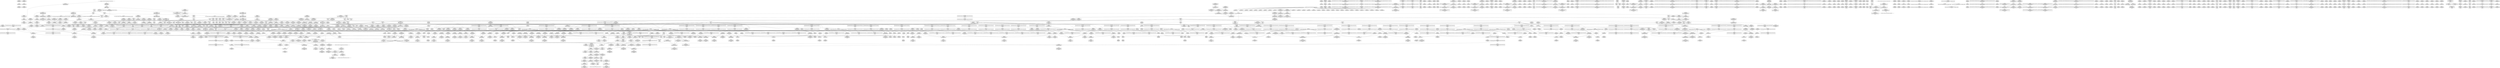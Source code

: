 digraph {
	CE0x5a4b050 [shape=record,shape=Mrecord,label="{CE0x5a4b050|task_sid:land.lhs.true2|*SummSource*}"]
	CE0x5a8cf60 [shape=record,shape=Mrecord,label="{CE0x5a8cf60|rcu_read_lock:land.lhs.true|*SummSink*}"]
	CE0x5a40150 [shape=record,shape=Mrecord,label="{CE0x5a40150|i64*_getelementptr_inbounds_(_13_x_i64_,_13_x_i64_*___llvm_gcov_ctr126,_i64_0,_i64_12)|*Constant*|*SummSink*}"]
	CE0x5a8fa10 [shape=record,shape=Mrecord,label="{CE0x5a8fa10|rcu_read_unlock:bb|*SummSource*}"]
	CE0x5a4e0d0 [shape=record,shape=Mrecord,label="{CE0x5a4e0d0|i64*_getelementptr_inbounds_(_2_x_i64_,_2_x_i64_*___llvm_gcov_ctr131,_i64_0,_i64_0)|*Constant*|*SummSource*}"]
	CE0x59ffd20 [shape=record,shape=Mrecord,label="{CE0x59ffd20|current_sid:tobool|security/selinux/hooks.c,218|*SummSink*}"]
	CE0x5a7a630 [shape=record,shape=Mrecord,label="{CE0x5a7a630|rcu_read_unlock:tmp10|include/linux/rcupdate.h,933|*SummSource*}"]
	CE0x59dcc90 [shape=record,shape=Mrecord,label="{CE0x59dcc90|_ret_i32_%call2,_!dbg_!27718|security/selinux/hooks.c,1544|*SummSink*}"]
	CE0x5a351a0 [shape=record,shape=Mrecord,label="{CE0x5a351a0|task_sid:tmp15|security/selinux/hooks.c,208|*SummSource*}"]
	CE0x5a1e5a0 [shape=record,shape=Mrecord,label="{CE0x5a1e5a0|get_current:tmp4|./arch/x86/include/asm/current.h,14|*SummSink*}"]
	CE0x59e5a30 [shape=record,shape=Mrecord,label="{CE0x59e5a30|current_sid:tmp1}"]
	CE0x59d1720 [shape=record,shape=Mrecord,label="{CE0x59d1720|GLOBAL:task_sid|*Constant*}"]
	CE0x5a650d0 [shape=record,shape=Mrecord,label="{CE0x5a650d0|i64*_getelementptr_inbounds_(_2_x_i64_,_2_x_i64_*___llvm_gcov_ctr98,_i64_0,_i64_0)|*Constant*|*SummSource*}"]
	CE0x5a48a30 [shape=record,shape=Mrecord,label="{CE0x5a48a30|__rcu_read_lock:entry}"]
	CE0x5a74140 [shape=record,shape=Mrecord,label="{CE0x5a74140|__preempt_count_add:tmp3|*SummSource*}"]
	CE0x5afdaf0 [shape=record,shape=Mrecord,label="{CE0x5afdaf0|__preempt_count_sub:tmp6|./arch/x86/include/asm/preempt.h,78|*SummSource*}"]
	CE0x5a230f0 [shape=record,shape=Mrecord,label="{CE0x5a230f0|current_sid:tmp23|security/selinux/hooks.c,218}"]
	CE0x5a94530 [shape=record,shape=Mrecord,label="{CE0x5a94530|rcu_lock_release:tmp|*SummSource*}"]
	CE0x5a8f630 [shape=record,shape=Mrecord,label="{CE0x5a8f630|_call_void_asm_addl_$1,_%gs:$0_,_*m,ri,*m,_dirflag_,_fpsr_,_flags_(i32*___preempt_count,_i32_%val,_i32*___preempt_count)_#3,_!dbg_!27714,_!srcloc_!27717|./arch/x86/include/asm/preempt.h,72|*SummSink*}"]
	CE0x5a18f60 [shape=record,shape=Mrecord,label="{CE0x5a18f60|GLOBAL:rcu_lock_acquire|*Constant*|*SummSink*}"]
	CE0x5a97e00 [shape=record,shape=Mrecord,label="{CE0x5a97e00|rcu_read_unlock:tmp20|include/linux/rcupdate.h,933|*SummSource*}"]
	CE0x59d8520 [shape=record,shape=Mrecord,label="{CE0x59d8520|i64*_getelementptr_inbounds_(_4_x_i64_,_4_x_i64_*___llvm_gcov_ctr133,_i64_0,_i64_0)|*Constant*}"]
	CE0x5a5b4d0 [shape=record,shape=Mrecord,label="{CE0x5a5b4d0|_call_void_asm_addl_$1,_%gs:$0_,_*m,ri,*m,_dirflag_,_fpsr_,_flags_(i32*___preempt_count,_i32_%sub,_i32*___preempt_count)_#3,_!dbg_!27717,_!srcloc_!27718|./arch/x86/include/asm/preempt.h,77|*SummSource*}"]
	CE0x5a45070 [shape=record,shape=Mrecord,label="{CE0x5a45070|task_sid:tmp13|security/selinux/hooks.c,208|*SummSource*}"]
	CE0x59eb780 [shape=record,shape=Mrecord,label="{CE0x59eb780|avc_has_perm:auditdata|Function::avc_has_perm&Arg::auditdata::|*SummSink*}"]
	CE0x5a49bb0 [shape=record,shape=Mrecord,label="{CE0x5a49bb0|i64*_getelementptr_inbounds_(_4_x_i64_,_4_x_i64_*___llvm_gcov_ctr128,_i64_0,_i64_1)|*Constant*|*SummSource*}"]
	CE0x5a99a80 [shape=record,shape=Mrecord,label="{CE0x5a99a80|i8*_getelementptr_inbounds_(_44_x_i8_,_44_x_i8_*_.str47,_i32_0,_i32_0)|*Constant*|*SummSource*}"]
	CE0x5a896a0 [shape=record,shape=Mrecord,label="{CE0x5a896a0|i32_883|*Constant*|*SummSource*}"]
	CE0x59f9060 [shape=record,shape=Mrecord,label="{CE0x59f9060|current_has_perm:bb}"]
	CE0x5a62cf0 [shape=record,shape=Mrecord,label="{CE0x5a62cf0|rcu_lock_release:indirectgoto|*SummSink*}"]
	CE0x5a68510 [shape=record,shape=Mrecord,label="{CE0x5a68510|rcu_read_unlock:tmp16|include/linux/rcupdate.h,933|*SummSink*}"]
	CE0x5a38740 [shape=record,shape=Mrecord,label="{CE0x5a38740|task_sid:do.end6|*SummSink*}"]
	CE0x5a6aa10 [shape=record,shape=Mrecord,label="{CE0x5a6aa10|rcu_read_lock:tmp17|include/linux/rcupdate.h,882|*SummSource*}"]
	CE0x5a06fa0 [shape=record,shape=Mrecord,label="{CE0x5a06fa0|current_sid:tmp11|security/selinux/hooks.c,218|*SummSource*}"]
	CE0x5a40cb0 [shape=record,shape=Mrecord,label="{CE0x5a40cb0|task_sid:tmp2|*SummSource*}"]
	CE0x59d58a0 [shape=record,shape=Mrecord,label="{CE0x59d58a0|cred_sid:entry}"]
	CE0x5a54140 [shape=record,shape=Mrecord,label="{CE0x5a54140|_call_void___preempt_count_add(i32_1)_#10,_!dbg_!27711|include/linux/rcupdate.h,239}"]
	CE0x5a21ed0 [shape=record,shape=Mrecord,label="{CE0x5a21ed0|rcu_read_lock:tmp11|include/linux/rcupdate.h,882|*SummSink*}"]
	CE0x5a73db0 [shape=record,shape=Mrecord,label="{CE0x5a73db0|_call_void_mcount()_#3|*SummSource*}"]
	CE0x59ec780 [shape=record,shape=Mrecord,label="{CE0x59ec780|_call_void_mcount()_#3|*SummSource*}"]
	CE0x5a4d150 [shape=record,shape=Mrecord,label="{CE0x5a4d150|i64_3|*Constant*}"]
	CE0x5a221e0 [shape=record,shape=Mrecord,label="{CE0x5a221e0|rcu_read_lock:tmp12|include/linux/rcupdate.h,882|*SummSource*}"]
	CE0x5a497e0 [shape=record,shape=Mrecord,label="{CE0x5a497e0|COLLAPSED:_GCMRE___llvm_gcov_ctr126_internal_global_13_x_i64_zeroinitializer:_elem_0:default:}"]
	CE0x5a01ec0 [shape=record,shape=Mrecord,label="{CE0x5a01ec0|current_sid:do.end|*SummSource*}"]
	CE0x59fcd90 [shape=record,shape=Mrecord,label="{CE0x59fcd90|_call_void_rcu_read_unlock()_#10,_!dbg_!27748|security/selinux/hooks.c,209}"]
	CE0x59cc530 [shape=record,shape=Mrecord,label="{CE0x59cc530|_call_void_mcount()_#3}"]
	CE0x5ac04b0 [shape=record,shape=Mrecord,label="{CE0x5ac04b0|GLOBAL:lock_release|*Constant*}"]
	CE0x59f67d0 [shape=record,shape=Mrecord,label="{CE0x59f67d0|VOIDTB_TE:_CE_120,128_}"]
	CE0x5a23560 [shape=record,shape=Mrecord,label="{CE0x5a23560|current_sid:tmp23|security/selinux/hooks.c,218|*SummSink*}"]
	CE0x59f96b0 [shape=record,shape=Mrecord,label="{CE0x59f96b0|current_sid:tmp2}"]
	CE0x59ea8f0 [shape=record,shape=Mrecord,label="{CE0x59ea8f0|avc_has_perm:entry|*SummSource*}"]
	CE0x59cf830 [shape=record,shape=Mrecord,label="{CE0x59cf830|VOIDTB_TE:_CE_24,28_}"]
	CE0x5a5ec20 [shape=record,shape=Mrecord,label="{CE0x5a5ec20|i64*_getelementptr_inbounds_(_4_x_i64_,_4_x_i64_*___llvm_gcov_ctr128,_i64_0,_i64_1)|*Constant*}"]
	CE0x59e27b0 [shape=record,shape=Mrecord,label="{CE0x59e27b0|current_sid:tmp}"]
	CE0x59f7750 [shape=record,shape=Mrecord,label="{CE0x59f7750|selinux_task_setnice:tmp2|security/selinux/hooks.c,3597|*SummSink*}"]
	CE0x59f41c0 [shape=record,shape=Mrecord,label="{CE0x59f41c0|VOIDTB_TE:_CE_112,120_}"]
	CE0x59d3fe0 [shape=record,shape=Mrecord,label="{CE0x59d3fe0|GLOBAL:current_task|Global_var:current_task}"]
	CE0x5a8e650 [shape=record,shape=Mrecord,label="{CE0x5a8e650|rcu_lock_acquire:entry}"]
	CE0x5a408a0 [shape=record,shape=Mrecord,label="{CE0x5a408a0|task_sid:tmp27|security/selinux/hooks.c,208|*SummSink*}"]
	CE0x5a556d0 [shape=record,shape=Mrecord,label="{CE0x5a556d0|_call_void___rcu_read_unlock()_#10,_!dbg_!27734|include/linux/rcupdate.h,937}"]
	CE0x59cf7c0 [shape=record,shape=Mrecord,label="{CE0x59cf7c0|VOIDTB_TE:_CE_20,24_}"]
	CE0x5a34e30 [shape=record,shape=Mrecord,label="{CE0x5a34e30|task_sid:tmp14|security/selinux/hooks.c,208|*SummSource*}"]
	CE0x5b02750 [shape=record,shape=Mrecord,label="{CE0x5b02750|i32_0|*Constant*}"]
	CE0x5a1b790 [shape=record,shape=Mrecord,label="{CE0x5a1b790|rcu_read_lock:tmp9|include/linux/rcupdate.h,882|*SummSource*}"]
	CE0x5a38930 [shape=record,shape=Mrecord,label="{CE0x5a38930|task_sid:tmp24|security/selinux/hooks.c,208|*SummSink*}"]
	CE0x5a227e0 [shape=record,shape=Mrecord,label="{CE0x5a227e0|rcu_read_lock:call3|include/linux/rcupdate.h,882|*SummSource*}"]
	CE0x59f0d50 [shape=record,shape=Mrecord,label="{CE0x59f0d50|i64*_getelementptr_inbounds_(_6_x_i64_,_6_x_i64_*___llvm_gcov_ctr283,_i64_0,_i64_3)|*Constant*}"]
	CE0x5a25a60 [shape=record,shape=Mrecord,label="{CE0x5a25a60|current_sid:tmp22|security/selinux/hooks.c,218}"]
	CE0x5a44ba0 [shape=record,shape=Mrecord,label="{CE0x5a44ba0|cred_sid:tmp|*SummSink*}"]
	CE0x59dff10 [shape=record,shape=Mrecord,label="{CE0x59dff10|selinux_task_setnice:bb|*SummSink*}"]
	CE0x5a63310 [shape=record,shape=Mrecord,label="{CE0x5a63310|rcu_lock_release:tmp3|*SummSink*}"]
	CE0x5a07790 [shape=record,shape=Mrecord,label="{CE0x5a07790|current_sid:call|security/selinux/hooks.c,218|*SummSink*}"]
	CE0x59d5b00 [shape=record,shape=Mrecord,label="{CE0x59d5b00|cred_sid:entry|*SummSink*}"]
	CE0x5a1c150 [shape=record,shape=Mrecord,label="{CE0x5a1c150|rcu_read_lock:tmp11|include/linux/rcupdate.h,882|*SummSource*}"]
	CE0x5a63bd0 [shape=record,shape=Mrecord,label="{CE0x5a63bd0|__rcu_read_lock:do.end|*SummSource*}"]
	CE0x5a32060 [shape=record,shape=Mrecord,label="{CE0x5a32060|task_sid:tobool|security/selinux/hooks.c,208|*SummSink*}"]
	CE0x59f2a40 [shape=record,shape=Mrecord,label="{CE0x59f2a40|VOIDTB_TE:_CE_160,168_}"]
	CE0x5a65280 [shape=record,shape=Mrecord,label="{CE0x5a65280|__rcu_read_lock:entry|*SummSource*}"]
	CE0x5a82090 [shape=record,shape=Mrecord,label="{CE0x5a82090|rcu_lock_acquire:tmp1|*SummSource*}"]
	CE0x5a85830 [shape=record,shape=Mrecord,label="{CE0x5a85830|rcu_read_lock:tmp18|include/linux/rcupdate.h,882}"]
	CE0x5a85a80 [shape=record,shape=Mrecord,label="{CE0x5a85a80|rcu_read_lock:tmp18|include/linux/rcupdate.h,882|*SummSource*}"]
	CE0x5a1f9a0 [shape=record,shape=Mrecord,label="{CE0x5a1f9a0|GLOBAL:__llvm_gcov_ctr126|Global_var:__llvm_gcov_ctr126}"]
	CE0x5a60cd0 [shape=record,shape=Mrecord,label="{CE0x5a60cd0|__preempt_count_sub:tmp2}"]
	CE0x59cee50 [shape=record,shape=Mrecord,label="{CE0x59cee50|selinux_task_setnice:if.end|*SummSource*}"]
	CE0x5ad5b50 [shape=record,shape=Mrecord,label="{CE0x5ad5b50|i32_2|*Constant*|*SummSource*}"]
	CE0x59e5280 [shape=record,shape=Mrecord,label="{CE0x59e5280|selinux_task_setnice:tobool|security/selinux/hooks.c,3597|*SummSource*}"]
	CE0x59f0260 [shape=record,shape=Mrecord,label="{CE0x59f0260|selinux_task_setnice:tmp3|security/selinux/hooks.c,3597}"]
	CE0x5a6ad90 [shape=record,shape=Mrecord,label="{CE0x5a6ad90|_call_void_asm_sideeffect_,_memory_,_dirflag_,_fpsr_,_flags_()_#3,_!dbg_!27714,_!srcloc_!27715|include/linux/rcupdate.h,239|*SummSink*}"]
	CE0x5a95370 [shape=record,shape=Mrecord,label="{CE0x5a95370|rcu_read_unlock:tmp9|include/linux/rcupdate.h,933|*SummSink*}"]
	CE0x5afd3a0 [shape=record,shape=Mrecord,label="{CE0x5afd3a0|__rcu_read_unlock:tmp4|include/linux/rcupdate.h,244|*SummSource*}"]
	CE0x59f9ca0 [shape=record,shape=Mrecord,label="{CE0x59f9ca0|selinux_task_setnice:tmp9|security/selinux/hooks.c,3600|*SummSource*}"]
	CE0x59db5c0 [shape=record,shape=Mrecord,label="{CE0x59db5c0|_ret_void,_!dbg_!27735|include/linux/rcupdate.h,884|*SummSource*}"]
	CE0x5a8c880 [shape=record,shape=Mrecord,label="{CE0x5a8c880|rcu_read_lock:tobool|include/linux/rcupdate.h,882}"]
	CE0x5add560 [shape=record,shape=Mrecord,label="{CE0x5add560|__preempt_count_add:tmp7|./arch/x86/include/asm/preempt.h,73|*SummSource*}"]
	CE0x5a17d10 [shape=record,shape=Mrecord,label="{CE0x5a17d10|current_sid:tmp15|security/selinux/hooks.c,218|*SummSink*}"]
	CE0x5afe400 [shape=record,shape=Mrecord,label="{CE0x5afe400|__preempt_count_sub:tmp}"]
	CE0x5a7ef50 [shape=record,shape=Mrecord,label="{CE0x5a7ef50|rcu_read_unlock:tmp9|include/linux/rcupdate.h,933}"]
	CE0x59d4570 [shape=record,shape=Mrecord,label="{CE0x59d4570|current_has_perm:tmp}"]
	CE0x5ac2170 [shape=record,shape=Mrecord,label="{CE0x5ac2170|rcu_lock_release:tmp2|*SummSink*}"]
	CE0x5a1ce20 [shape=record,shape=Mrecord,label="{CE0x5a1ce20|current_sid:cred|security/selinux/hooks.c,218|*SummSink*}"]
	CE0x5ac2aa0 [shape=record,shape=Mrecord,label="{CE0x5ac2aa0|GLOBAL:lock_release|*Constant*|*SummSource*}"]
	CE0x5ac42e0 [shape=record,shape=Mrecord,label="{CE0x5ac42e0|rcu_lock_release:tmp7|*SummSink*}"]
	CE0x5a761d0 [shape=record,shape=Mrecord,label="{CE0x5a761d0|__preempt_count_add:tmp2|*SummSink*}"]
	CE0x5a37ab0 [shape=record,shape=Mrecord,label="{CE0x5a37ab0|task_sid:tmp16|security/selinux/hooks.c,208|*SummSink*}"]
	CE0x59cfde0 [shape=record,shape=Mrecord,label="{CE0x59cfde0|selinux_task_setnice:tmp}"]
	CE0x59d1e10 [shape=record,shape=Mrecord,label="{CE0x59d1e10|task_sid:entry|*SummSource*}"]
	CE0x5a32840 [shape=record,shape=Mrecord,label="{CE0x5a32840|task_sid:tobool1|security/selinux/hooks.c,208|*SummSource*}"]
	CE0x5a87950 [shape=record,shape=Mrecord,label="{CE0x5a87950|i64*_getelementptr_inbounds_(_11_x_i64_,_11_x_i64_*___llvm_gcov_ctr127,_i64_0,_i64_10)|*Constant*}"]
	CE0x5a791e0 [shape=record,shape=Mrecord,label="{CE0x5a791e0|rcu_read_unlock:do.end|*SummSource*}"]
	CE0x59d7fa0 [shape=record,shape=Mrecord,label="{CE0x59d7fa0|GLOBAL:current_has_perm|*Constant*}"]
	CE0x5a57400 [shape=record,shape=Mrecord,label="{CE0x5a57400|_call_void_lock_acquire(%struct.lockdep_map*_%map,_i32_0,_i32_0,_i32_2,_i32_0,_%struct.lockdep_map*_null,_i64_ptrtoint_(i8*_blockaddress(_rcu_lock_acquire,_%__here)_to_i64))_#10,_!dbg_!27716|include/linux/rcupdate.h,418|*SummSink*}"]
	CE0x5a5e090 [shape=record,shape=Mrecord,label="{CE0x5a5e090|i8*_undef|*Constant*}"]
	CE0x5a83f00 [shape=record,shape=Mrecord,label="{CE0x5a83f00|__preempt_count_add:val|Function::__preempt_count_add&Arg::val::|*SummSource*}"]
	CE0x5a42850 [shape=record,shape=Mrecord,label="{CE0x5a42850|task_sid:real_cred|security/selinux/hooks.c,208|*SummSink*}"]
	CE0x59f61d0 [shape=record,shape=Mrecord,label="{CE0x59f61d0|VOIDTB_TE:_CE_52,56_}"]
	CE0x5a05000 [shape=record,shape=Mrecord,label="{CE0x5a05000|GLOBAL:rcu_read_lock|*Constant*|*SummSink*}"]
	CE0x5a7b1e0 [shape=record,shape=Mrecord,label="{CE0x5a7b1e0|rcu_read_unlock:tmp8|include/linux/rcupdate.h,933|*SummSource*}"]
	CE0x5a8c010 [shape=record,shape=Mrecord,label="{CE0x5a8c010|rcu_read_lock:tmp}"]
	CE0x5a08000 [shape=record,shape=Mrecord,label="{CE0x5a08000|task_sid:if.end}"]
	CE0x5a44980 [shape=record,shape=Mrecord,label="{CE0x5a44980|task_sid:tmp8|security/selinux/hooks.c,208|*SummSource*}"]
	CE0x5a84100 [shape=record,shape=Mrecord,label="{CE0x5a84100|_ret_void,_!dbg_!27719|./arch/x86/include/asm/preempt.h,73|*SummSource*}"]
	CE0x5a49d10 [shape=record,shape=Mrecord,label="{CE0x5a49d10|_call_void___rcu_read_lock()_#10,_!dbg_!27710|include/linux/rcupdate.h,879|*SummSource*}"]
	CE0x5a550f0 [shape=record,shape=Mrecord,label="{CE0x5a550f0|GLOBAL:__rcu_read_unlock|*Constant*}"]
	CE0x5a44550 [shape=record,shape=Mrecord,label="{CE0x5a44550|i64*_getelementptr_inbounds_(_11_x_i64_,_11_x_i64_*___llvm_gcov_ctr127,_i64_0,_i64_1)|*Constant*|*SummSink*}"]
	CE0x59fa340 [shape=record,shape=Mrecord,label="{CE0x59fa340|i64*_getelementptr_inbounds_(_11_x_i64_,_11_x_i64_*___llvm_gcov_ctr125,_i64_0,_i64_10)|*Constant*|*SummSink*}"]
	CE0x59de060 [shape=record,shape=Mrecord,label="{CE0x59de060|current_has_perm:tsk|Function::current_has_perm&Arg::tsk::|*SummSink*}"]
	CE0x5a82920 [shape=record,shape=Mrecord,label="{CE0x5a82920|rcu_read_unlock:call3|include/linux/rcupdate.h,933|*SummSink*}"]
	CE0x59e2ef0 [shape=record,shape=Mrecord,label="{CE0x59e2ef0|_call_void_mcount()_#3|*SummSink*}"]
	CE0x5a43740 [shape=record,shape=Mrecord,label="{CE0x5a43740|task_sid:tmp7|security/selinux/hooks.c,208}"]
	CE0x5abf340 [shape=record,shape=Mrecord,label="{CE0x5abf340|rcu_lock_release:tmp4|include/linux/rcupdate.h,423|*SummSink*}"]
	CE0x5a6ddb0 [shape=record,shape=Mrecord,label="{CE0x5a6ddb0|rcu_read_lock:land.lhs.true2}"]
	CE0x5a369d0 [shape=record,shape=Mrecord,label="{CE0x5a369d0|cred_sid:tmp1|*SummSource*}"]
	CE0x5a4fcb0 [shape=record,shape=Mrecord,label="{CE0x5a4fcb0|_call_void_lockdep_rcu_suspicious(i8*_getelementptr_inbounds_(_25_x_i8_,_25_x_i8_*_.str45,_i32_0,_i32_0),_i32_934,_i8*_getelementptr_inbounds_(_44_x_i8_,_44_x_i8_*_.str47,_i32_0,_i32_0))_#10,_!dbg_!27726|include/linux/rcupdate.h,933|*SummSink*}"]
	CE0x5a89eb0 [shape=record,shape=Mrecord,label="{CE0x5a89eb0|i8*_getelementptr_inbounds_(_42_x_i8_,_42_x_i8_*_.str46,_i32_0,_i32_0)|*Constant*}"]
	CE0x5a8bb10 [shape=record,shape=Mrecord,label="{CE0x5a8bb10|rcu_read_unlock:tmp6|include/linux/rcupdate.h,933|*SummSink*}"]
	CE0x5a87520 [shape=record,shape=Mrecord,label="{CE0x5a87520|rcu_read_lock:tmp21|include/linux/rcupdate.h,884}"]
	CE0x5a9a570 [shape=record,shape=Mrecord,label="{CE0x5a9a570|GLOBAL:__preempt_count_add|*Constant*|*SummSource*}"]
	CE0x5a6e2c0 [shape=record,shape=Mrecord,label="{CE0x5a6e2c0|rcu_read_lock:do.body|*SummSource*}"]
	CE0x59fcb70 [shape=record,shape=Mrecord,label="{CE0x59fcb70|GLOBAL:rcu_read_unlock|*Constant*}"]
	CE0x5a93240 [shape=record,shape=Mrecord,label="{CE0x5a93240|_call_void_asm_addl_$1,_%gs:$0_,_*m,ri,*m,_dirflag_,_fpsr_,_flags_(i32*___preempt_count,_i32_%val,_i32*___preempt_count)_#3,_!dbg_!27714,_!srcloc_!27717|./arch/x86/include/asm/preempt.h,72}"]
	CE0x5a86640 [shape=record,shape=Mrecord,label="{CE0x5a86640|_call_void_lockdep_rcu_suspicious(i8*_getelementptr_inbounds_(_25_x_i8_,_25_x_i8_*_.str45,_i32_0,_i32_0),_i32_883,_i8*_getelementptr_inbounds_(_42_x_i8_,_42_x_i8_*_.str46,_i32_0,_i32_0))_#10,_!dbg_!27728|include/linux/rcupdate.h,882|*SummSink*}"]
	CE0x59d6bc0 [shape=record,shape=Mrecord,label="{CE0x59d6bc0|i64*_getelementptr_inbounds_(_2_x_i64_,_2_x_i64_*___llvm_gcov_ctr136,_i64_0,_i64_0)|*Constant*}"]
	CE0x5a652f0 [shape=record,shape=Mrecord,label="{CE0x5a652f0|__rcu_read_lock:entry|*SummSink*}"]
	CE0x5a4a5a0 [shape=record,shape=Mrecord,label="{CE0x5a4a5a0|GLOBAL:task_sid.__warned|Global_var:task_sid.__warned}"]
	CE0x5a98960 [shape=record,shape=Mrecord,label="{CE0x5a98960|i64*_getelementptr_inbounds_(_11_x_i64_,_11_x_i64_*___llvm_gcov_ctr132,_i64_0,_i64_10)|*Constant*|*SummSource*}"]
	CE0x5a06c00 [shape=record,shape=Mrecord,label="{CE0x5a06c00|current_sid:tmp9|security/selinux/hooks.c,218|*SummSource*}"]
	CE0x5ade9f0 [shape=record,shape=Mrecord,label="{CE0x5ade9f0|__preempt_count_add:tmp5|./arch/x86/include/asm/preempt.h,72|*SummSource*}"]
	CE0x59fbb00 [shape=record,shape=Mrecord,label="{CE0x59fbb00|_ret_%struct.task_struct*_%tmp4,_!dbg_!27714|./arch/x86/include/asm/current.h,14}"]
	CE0x59e4770 [shape=record,shape=Mrecord,label="{CE0x59e4770|task_sid:land.lhs.true}"]
	CE0x5ad52a0 [shape=record,shape=Mrecord,label="{CE0x5ad52a0|__rcu_read_lock:tmp4|include/linux/rcupdate.h,239}"]
	CE0x5a82ec0 [shape=record,shape=Mrecord,label="{CE0x5a82ec0|i64*_getelementptr_inbounds_(_11_x_i64_,_11_x_i64_*___llvm_gcov_ctr132,_i64_0,_i64_1)|*Constant*|*SummSink*}"]
	CE0x5a87020 [shape=record,shape=Mrecord,label="{CE0x5a87020|rcu_read_lock:tmp20|include/linux/rcupdate.h,882}"]
	CE0x59d2c00 [shape=record,shape=Mrecord,label="{CE0x59d2c00|current_sid:tmp17|security/selinux/hooks.c,218|*SummSink*}"]
	CE0x5a318e0 [shape=record,shape=Mrecord,label="{CE0x5a318e0|task_sid:call|security/selinux/hooks.c,208|*SummSource*}"]
	CE0x5a25150 [shape=record,shape=Mrecord,label="{CE0x5a25150|i32_22|*Constant*|*SummSource*}"]
	CE0x5a36230 [shape=record,shape=Mrecord,label="{CE0x5a36230|cred_sid:tmp2|*SummSource*}"]
	CE0x5a6c890 [shape=record,shape=Mrecord,label="{CE0x5a6c890|rcu_read_unlock:tmp5|include/linux/rcupdate.h,933|*SummSource*}"]
	CE0x5a54f20 [shape=record,shape=Mrecord,label="{CE0x5a54f20|rcu_lock_release:map|Function::rcu_lock_release&Arg::map::|*SummSource*}"]
	CE0x5a4ac80 [shape=record,shape=Mrecord,label="{CE0x5a4ac80|rcu_read_unlock:tobool|include/linux/rcupdate.h,933}"]
	CE0x5a76450 [shape=record,shape=Mrecord,label="{CE0x5a76450|i64*_getelementptr_inbounds_(_4_x_i64_,_4_x_i64_*___llvm_gcov_ctr134,_i64_0,_i64_0)|*Constant*|*SummSource*}"]
	CE0x5a37e50 [shape=record,shape=Mrecord,label="{CE0x5a37e50|task_sid:tmp17|security/selinux/hooks.c,208|*SummSink*}"]
	CE0x59deeb0 [shape=record,shape=Mrecord,label="{CE0x59deeb0|get_current:tmp1}"]
	CE0x59e90c0 [shape=record,shape=Mrecord,label="{CE0x59e90c0|i8_1|*Constant*|*SummSource*}"]
	CE0x5a31dd0 [shape=record,shape=Mrecord,label="{CE0x5a31dd0|rcu_read_lock:bb|*SummSource*}"]
	CE0x5a86800 [shape=record,shape=Mrecord,label="{CE0x5a86800|i64*_getelementptr_inbounds_(_11_x_i64_,_11_x_i64_*___llvm_gcov_ctr127,_i64_0,_i64_9)|*Constant*|*SummSink*}"]
	CE0x5a5e830 [shape=record,shape=Mrecord,label="{CE0x5a5e830|rcu_lock_release:__here}"]
	CE0x5afe470 [shape=record,shape=Mrecord,label="{CE0x5afe470|COLLAPSED:_GCMRE___llvm_gcov_ctr135_internal_global_4_x_i64_zeroinitializer:_elem_0:default:}"]
	CE0x5a4f350 [shape=record,shape=Mrecord,label="{CE0x5a4f350|rcu_read_unlock:tmp18|include/linux/rcupdate.h,933}"]
	CE0x59ea5e0 [shape=record,shape=Mrecord,label="{CE0x59ea5e0|i32_(i32,_i32,_i16,_i32,_%struct.common_audit_data*)*_bitcast_(i32_(i32,_i32,_i16,_i32,_%struct.common_audit_data.495*)*_avc_has_perm_to_i32_(i32,_i32,_i16,_i32,_%struct.common_audit_data*)*)|*Constant*|*SummSource*}"]
	CE0x59ecfd0 [shape=record,shape=Mrecord,label="{CE0x59ecfd0|selinux_task_setnice:return|*SummSink*}"]
	CE0x5a50870 [shape=record,shape=Mrecord,label="{CE0x5a50870|i64*_getelementptr_inbounds_(_11_x_i64_,_11_x_i64_*___llvm_gcov_ctr132,_i64_0,_i64_9)|*Constant*|*SummSource*}"]
	CE0x5a58880 [shape=record,shape=Mrecord,label="{CE0x5a58880|__rcu_read_lock:tmp1}"]
	CE0x59f07f0 [shape=record,shape=Mrecord,label="{CE0x59f07f0|selinux_task_setnice:tmp5|security/selinux/hooks.c,3597}"]
	CE0x5a41b30 [shape=record,shape=Mrecord,label="{CE0x5a41b30|cred_sid:tmp3|*SummSink*}"]
	CE0x5a56fa0 [shape=record,shape=Mrecord,label="{CE0x5a56fa0|__rcu_read_unlock:do.body|*SummSource*}"]
	CE0x5a43a50 [shape=record,shape=Mrecord,label="{CE0x5a43a50|rcu_read_lock:call|include/linux/rcupdate.h,882|*SummSource*}"]
	CE0x5a5e8f0 [shape=record,shape=Mrecord,label="{CE0x5a5e8f0|rcu_lock_release:__here|*SummSource*}"]
	CE0x59fce20 [shape=record,shape=Mrecord,label="{CE0x59fce20|_call_void_rcu_read_unlock()_#10,_!dbg_!27748|security/selinux/hooks.c,209|*SummSource*}"]
	CE0x5a6e3c0 [shape=record,shape=Mrecord,label="{CE0x5a6e3c0|rcu_read_lock:do.end}"]
	CE0x59cfe50 [shape=record,shape=Mrecord,label="{CE0x59cfe50|selinux_task_setnice:tmp|*SummSource*}"]
	CE0x5a4be20 [shape=record,shape=Mrecord,label="{CE0x5a4be20|task_sid:tobool1|security/selinux/hooks.c,208}"]
	CE0x5a82310 [shape=record,shape=Mrecord,label="{CE0x5a82310|i64*_getelementptr_inbounds_(_4_x_i64_,_4_x_i64_*___llvm_gcov_ctr130,_i64_0,_i64_1)|*Constant*}"]
	CE0x5a35d70 [shape=record,shape=Mrecord,label="{CE0x5a35d70|task_sid:tmp3|*SummSource*}"]
	CE0x5a3ead0 [shape=record,shape=Mrecord,label="{CE0x5a3ead0|COLLAPSED:_GCMRE___llvm_gcov_ctr134_internal_global_4_x_i64_zeroinitializer:_elem_0:default:}"]
	CE0x5a77b50 [shape=record,shape=Mrecord,label="{CE0x5a77b50|cred_sid:sid|security/selinux/hooks.c,197|*SummSource*}"]
	CE0x59df950 [shape=record,shape=Mrecord,label="{CE0x59df950|selinux_task_setnice:p|Function::selinux_task_setnice&Arg::p::|*SummSource*}"]
	CE0x5a97f30 [shape=record,shape=Mrecord,label="{CE0x5a97f30|rcu_read_unlock:tmp20|include/linux/rcupdate.h,933|*SummSink*}"]
	CE0x5a47400 [shape=record,shape=Mrecord,label="{CE0x5a47400|task_sid:tobool4|security/selinux/hooks.c,208|*SummSource*}"]
	CE0x5a7d9f0 [shape=record,shape=Mrecord,label="{CE0x5a7d9f0|__rcu_read_lock:tmp6|include/linux/rcupdate.h,240|*SummSource*}"]
	CE0x5a87e30 [shape=record,shape=Mrecord,label="{CE0x5a87e30|rcu_read_lock:tmp21|include/linux/rcupdate.h,884|*SummSink*}"]
	CE0x5a6dc00 [shape=record,shape=Mrecord,label="{CE0x5a6dc00|rcu_read_lock:do.end|*SummSource*}"]
	CE0x5a02fb0 [shape=record,shape=Mrecord,label="{CE0x5a02fb0|current_sid:tmp6|security/selinux/hooks.c,218|*SummSink*}"]
	CE0x59fc440 [shape=record,shape=Mrecord,label="{CE0x59fc440|cred_sid:cred|Function::cred_sid&Arg::cred::|*SummSource*}"]
	CE0x5ad5cb0 [shape=record,shape=Mrecord,label="{CE0x5ad5cb0|i64*_getelementptr_inbounds_(_4_x_i64_,_4_x_i64_*___llvm_gcov_ctr130,_i64_0,_i64_3)|*Constant*}"]
	CE0x5a04250 [shape=record,shape=Mrecord,label="{CE0x5a04250|rcu_read_lock:entry|*SummSource*}"]
	CE0x5a63670 [shape=record,shape=Mrecord,label="{CE0x5a63670|rcu_lock_acquire:tmp}"]
	CE0x5a17040 [shape=record,shape=Mrecord,label="{CE0x5a17040|task_sid:do.body5|*SummSink*}"]
	CE0x59d53d0 [shape=record,shape=Mrecord,label="{CE0x59d53d0|GLOBAL:cred_sid|*Constant*|*SummSource*}"]
	CE0x5a754b0 [shape=record,shape=Mrecord,label="{CE0x5a754b0|__preempt_count_add:bb|*SummSource*}"]
	CE0x59df9c0 [shape=record,shape=Mrecord,label="{CE0x59df9c0|selinux_task_setnice:p|Function::selinux_task_setnice&Arg::p::|*SummSink*}"]
	CE0x59d6ab0 [shape=record,shape=Mrecord,label="{CE0x59d6ab0|current_has_perm:bb|*SummSink*}"]
	CE0x5ac3990 [shape=record,shape=Mrecord,label="{CE0x5ac3990|i64*_getelementptr_inbounds_(_4_x_i64_,_4_x_i64_*___llvm_gcov_ctr133,_i64_0,_i64_3)|*Constant*|*SummSource*}"]
	CE0x5a57570 [shape=record,shape=Mrecord,label="{CE0x5a57570|i32_0|*Constant*}"]
	CE0x5a17810 [shape=record,shape=Mrecord,label="{CE0x5a17810|i64*_getelementptr_inbounds_(_11_x_i64_,_11_x_i64_*___llvm_gcov_ctr125,_i64_0,_i64_8)|*Constant*}"]
	CE0x5a90890 [shape=record,shape=Mrecord,label="{CE0x5a90890|%struct.lockdep_map*_null|*Constant*}"]
	CE0x5a65ed0 [shape=record,shape=Mrecord,label="{CE0x5a65ed0|rcu_read_lock:land.lhs.true2|*SummSource*}"]
	CE0x5a7a210 [shape=record,shape=Mrecord,label="{CE0x5a7a210|_call_void_asm_sideeffect_,_memory_,_dirflag_,_fpsr_,_flags_()_#3,_!dbg_!27714,_!srcloc_!27715|include/linux/rcupdate.h,239|*SummSource*}"]
	CE0x5a329b0 [shape=record,shape=Mrecord,label="{CE0x5a329b0|task_sid:tobool1|security/selinux/hooks.c,208|*SummSink*}"]
	CE0x59f9790 [shape=record,shape=Mrecord,label="{CE0x59f9790|current_sid:tmp2|*SummSink*}"]
	CE0x5a36700 [shape=record,shape=Mrecord,label="{CE0x5a36700|task_sid:do.body}"]
	CE0x5a36660 [shape=record,shape=Mrecord,label="{CE0x5a36660|task_sid:do.end|*SummSink*}"]
	CE0x5a772a0 [shape=record,shape=Mrecord,label="{CE0x5a772a0|cred_sid:bb|*SummSource*}"]
	CE0x5a72d80 [shape=record,shape=Mrecord,label="{CE0x5a72d80|__preempt_count_sub:tmp1|*SummSink*}"]
	CE0x5a8a3f0 [shape=record,shape=Mrecord,label="{CE0x5a8a3f0|i64*_getelementptr_inbounds_(_11_x_i64_,_11_x_i64_*___llvm_gcov_ctr127,_i64_0,_i64_9)|*Constant*}"]
	CE0x5a6d1c0 [shape=record,shape=Mrecord,label="{CE0x5a6d1c0|i64*_getelementptr_inbounds_(_11_x_i64_,_11_x_i64_*___llvm_gcov_ctr132,_i64_0,_i64_1)|*Constant*|*SummSource*}"]
	CE0x5ad6430 [shape=record,shape=Mrecord,label="{CE0x5ad6430|_call_void_asm_addl_$1,_%gs:$0_,_*m,ri,*m,_dirflag_,_fpsr_,_flags_(i32*___preempt_count,_i32_%sub,_i32*___preempt_count)_#3,_!dbg_!27717,_!srcloc_!27718|./arch/x86/include/asm/preempt.h,77}"]
	CE0x5a46410 [shape=record,shape=Mrecord,label="{CE0x5a46410|rcu_read_lock:tmp4|include/linux/rcupdate.h,882|*SummSource*}"]
	CE0x5a4a750 [shape=record,shape=Mrecord,label="{CE0x5a4a750|GLOBAL:task_sid.__warned|Global_var:task_sid.__warned|*SummSource*}"]
	CE0x5a82100 [shape=record,shape=Mrecord,label="{CE0x5a82100|rcu_lock_acquire:tmp1|*SummSink*}"]
	CE0x5a17c30 [shape=record,shape=Mrecord,label="{CE0x5a17c30|current_sid:tmp15|security/selinux/hooks.c,218}"]
	CE0x59f36d0 [shape=record,shape=Mrecord,label="{CE0x59f36d0|selinux_task_setnice:tmp1|*SummSource*}"]
	CE0x59d9b20 [shape=record,shape=Mrecord,label="{CE0x59d9b20|avc_has_perm:requested|Function::avc_has_perm&Arg::requested::}"]
	CE0x59dd920 [shape=record,shape=Mrecord,label="{CE0x59dd920|i64_1|*Constant*}"]
	CE0x5a5d440 [shape=record,shape=Mrecord,label="{CE0x5a5d440|i64*_getelementptr_inbounds_(_4_x_i64_,_4_x_i64_*___llvm_gcov_ctr128,_i64_0,_i64_1)|*Constant*|*SummSink*}"]
	CE0x5ac5100 [shape=record,shape=Mrecord,label="{CE0x5ac5100|__preempt_count_add:tmp6|./arch/x86/include/asm/preempt.h,73|*SummSource*}"]
	CE0x5a37de0 [shape=record,shape=Mrecord,label="{CE0x5a37de0|task_sid:tmp17|security/selinux/hooks.c,208|*SummSource*}"]
	CE0x5a6d4b0 [shape=record,shape=Mrecord,label="{CE0x5a6d4b0|rcu_read_lock:if.then|*SummSource*}"]
	CE0x59eea30 [shape=record,shape=Mrecord,label="{CE0x59eea30|COLLAPSED:_GCMRE___llvm_gcov_ctr283_internal_global_6_x_i64_zeroinitializer:_elem_0:default:}"]
	CE0x59eba50 [shape=record,shape=Mrecord,label="{CE0x59eba50|avc_has_perm:auditdata|Function::avc_has_perm&Arg::auditdata::}"]
	CE0x5ac54d0 [shape=record,shape=Mrecord,label="{CE0x5ac54d0|__rcu_read_unlock:tmp2|*SummSink*}"]
	CE0x5a55be0 [shape=record,shape=Mrecord,label="{CE0x5a55be0|GLOBAL:__rcu_read_unlock|*Constant*|*SummSink*}"]
	CE0x5a01f60 [shape=record,shape=Mrecord,label="{CE0x5a01f60|current_sid:do.end|*SummSink*}"]
	CE0x5a91f60 [shape=record,shape=Mrecord,label="{CE0x5a91f60|__rcu_read_lock:tmp5|include/linux/rcupdate.h,239}"]
	CE0x5ad8330 [shape=record,shape=Mrecord,label="{CE0x5ad8330|i64*_getelementptr_inbounds_(_4_x_i64_,_4_x_i64_*___llvm_gcov_ctr134,_i64_0,_i64_2)|*Constant*|*SummSource*}"]
	CE0x5a779f0 [shape=record,shape=Mrecord,label="{CE0x5a779f0|cred_sid:sid|security/selinux/hooks.c,197|*SummSink*}"]
	CE0x5a541b0 [shape=record,shape=Mrecord,label="{CE0x5a541b0|_call_void___preempt_count_add(i32_1)_#10,_!dbg_!27711|include/linux/rcupdate.h,239|*SummSource*}"]
	CE0x5a7bf10 [shape=record,shape=Mrecord,label="{CE0x5a7bf10|rcu_lock_release:tmp1}"]
	CE0x5a84e30 [shape=record,shape=Mrecord,label="{CE0x5a84e30|GLOBAL:rcu_read_lock.__warned|Global_var:rcu_read_lock.__warned|*SummSink*}"]
	CE0x5a082e0 [shape=record,shape=Mrecord,label="{CE0x5a082e0|i64*_getelementptr_inbounds_(_13_x_i64_,_13_x_i64_*___llvm_gcov_ctr126,_i64_0,_i64_0)|*Constant*}"]
	CE0x5ad4bf0 [shape=record,shape=Mrecord,label="{CE0x5ad4bf0|__rcu_read_lock:bb|*SummSink*}"]
	CE0x5af7130 [shape=record,shape=Mrecord,label="{CE0x5af7130|__preempt_count_sub:do.body|*SummSource*}"]
	CE0x59df210 [shape=record,shape=Mrecord,label="{CE0x59df210|selinux_task_setnice:tmp7|security/selinux/hooks.c,3598}"]
	CE0x5a79270 [shape=record,shape=Mrecord,label="{CE0x5a79270|rcu_read_unlock:do.end|*SummSink*}"]
	CE0x5a992b0 [shape=record,shape=Mrecord,label="{CE0x5a992b0|rcu_read_unlock:tmp22|include/linux/rcupdate.h,935|*SummSink*}"]
	CE0x5a37a40 [shape=record,shape=Mrecord,label="{CE0x5a37a40|task_sid:tmp16|security/selinux/hooks.c,208|*SummSource*}"]
	CE0x59ebee0 [shape=record,shape=Mrecord,label="{CE0x59ebee0|current_sid:if.end}"]
	CE0x5a1d310 [shape=record,shape=Mrecord,label="{CE0x5a1d310|current_sid:tmp21|security/selinux/hooks.c,218|*SummSource*}"]
	CE0x5a1e6a0 [shape=record,shape=Mrecord,label="{CE0x5a1e6a0|%struct.task_struct*_(%struct.task_struct**)*_asm_movq_%gs:$_1:P_,$0_,_r,im,_dirflag_,_fpsr_,_flags_|*SummSource*}"]
	CE0x5a23cd0 [shape=record,shape=Mrecord,label="{CE0x5a23cd0|current_sid:sid|security/selinux/hooks.c,220}"]
	CE0x5a6bb40 [shape=record,shape=Mrecord,label="{CE0x5a6bb40|rcu_read_unlock:land.lhs.true|*SummSource*}"]
	CE0x5abed00 [shape=record,shape=Mrecord,label="{CE0x5abed00|void_(i32*,_i32,_i32*)*_asm_addl_$1,_%gs:$0_,_*m,ri,*m,_dirflag_,_fpsr_,_flags_|*SummSink*}"]
	CE0x59d5e60 [shape=record,shape=Mrecord,label="{CE0x59d5e60|current_sid:tmp10|security/selinux/hooks.c,218|*SummSource*}"]
	CE0x59d27f0 [shape=record,shape=Mrecord,label="{CE0x59d27f0|current_sid:tmp17|security/selinux/hooks.c,218}"]
	CE0x5a5df90 [shape=record,shape=Mrecord,label="{CE0x5a5df90|rcu_lock_acquire:tmp7|*SummSink*}"]
	CE0x5a689f0 [shape=record,shape=Mrecord,label="{CE0x5a689f0|i64*_getelementptr_inbounds_(_11_x_i64_,_11_x_i64_*___llvm_gcov_ctr132,_i64_0,_i64_8)|*Constant*|*SummSource*}"]
	CE0x59cc200 [shape=record,shape=Mrecord,label="{CE0x59cc200|current_sid:entry|*SummSource*}"]
	CE0x5a054b0 [shape=record,shape=Mrecord,label="{CE0x5a054b0|GLOBAL:current_sid.__warned|Global_var:current_sid.__warned|*SummSource*}"]
	CE0x5a1ea70 [shape=record,shape=Mrecord,label="{CE0x5a1ea70|_call_void_rcu_read_lock()_#10,_!dbg_!27712|security/selinux/hooks.c,207|*SummSink*}"]
	CE0x59ee280 [shape=record,shape=Mrecord,label="{CE0x59ee280|selinux_task_setnice:tmp1}"]
	CE0x5a586a0 [shape=record,shape=Mrecord,label="{CE0x5a586a0|__rcu_read_lock:tmp3}"]
	CE0x5ac0000 [shape=record,shape=Mrecord,label="{CE0x5ac0000|_call_void_lock_release(%struct.lockdep_map*_%map,_i32_1,_i64_ptrtoint_(i8*_blockaddress(_rcu_lock_release,_%__here)_to_i64))_#10,_!dbg_!27716|include/linux/rcupdate.h,423|*SummSink*}"]
	CE0x5a43ec0 [shape=record,shape=Mrecord,label="{CE0x5a43ec0|task_sid:tmp1|*SummSink*}"]
	CE0x5a7ac60 [shape=record,shape=Mrecord,label="{CE0x5a7ac60|rcu_lock_acquire:bb}"]
	CE0x59eb630 [shape=record,shape=Mrecord,label="{CE0x59eb630|%struct.common_audit_data*_null|*Constant*|*SummSink*}"]
	CE0x5a69890 [shape=record,shape=Mrecord,label="{CE0x5a69890|rcu_read_lock:tmp15|include/linux/rcupdate.h,882|*SummSource*}"]
	CE0x5a50650 [shape=record,shape=Mrecord,label="{CE0x5a50650|i8*_getelementptr_inbounds_(_44_x_i8_,_44_x_i8_*_.str47,_i32_0,_i32_0)|*Constant*|*SummSink*}"]
	CE0x5a32ca0 [shape=record,shape=Mrecord,label="{CE0x5a32ca0|rcu_read_lock:tmp3}"]
	CE0x5a31870 [shape=record,shape=Mrecord,label="{CE0x5a31870|task_sid:call|security/selinux/hooks.c,208}"]
	CE0x5a3d0f0 [shape=record,shape=Mrecord,label="{CE0x5a3d0f0|_ret_void,_!dbg_!27720|./arch/x86/include/asm/preempt.h,78|*SummSink*}"]
	CE0x5a362a0 [shape=record,shape=Mrecord,label="{CE0x5a362a0|cred_sid:tmp2|*SummSink*}"]
	CE0x5a5fa80 [shape=record,shape=Mrecord,label="{CE0x5a5fa80|__preempt_count_add:tmp7|./arch/x86/include/asm/preempt.h,73}"]
	CE0x5a4e2d0 [shape=record,shape=Mrecord,label="{CE0x5a4e2d0|cred_sid:tmp}"]
	CE0x5a83c00 [shape=record,shape=Mrecord,label="{CE0x5a83c00|rcu_read_unlock:tmp17|include/linux/rcupdate.h,933|*SummSource*}"]
	CE0x5a06880 [shape=record,shape=Mrecord,label="{CE0x5a06880|current_sid:tmp10|security/selinux/hooks.c,218}"]
	CE0x59f6a90 [shape=record,shape=Mrecord,label="{CE0x59f6a90|VOIDTB_TE:_CE_136,144_}"]
	CE0x5a43e50 [shape=record,shape=Mrecord,label="{CE0x5a43e50|task_sid:tmp1|*SummSource*}"]
	CE0x5a69a10 [shape=record,shape=Mrecord,label="{CE0x5a69a10|rcu_read_lock:tmp15|include/linux/rcupdate.h,882|*SummSink*}"]
	CE0x59fec70 [shape=record,shape=Mrecord,label="{CE0x59fec70|current_sid:tmp13|security/selinux/hooks.c,218|*SummSink*}"]
	CE0x59cf8a0 [shape=record,shape=Mrecord,label="{CE0x59cf8a0|VOIDTB_TE:_CE_28,32_}"]
	CE0x5ad4d90 [shape=record,shape=Mrecord,label="{CE0x5ad4d90|__rcu_read_unlock:tmp|*SummSink*}"]
	CE0x59ee210 [shape=record,shape=Mrecord,label="{CE0x59ee210|selinux_task_setnice:tmp1|*SummSink*}"]
	CE0x5a8fbe0 [shape=record,shape=Mrecord,label="{CE0x5a8fbe0|i64*_getelementptr_inbounds_(_11_x_i64_,_11_x_i64_*___llvm_gcov_ctr132,_i64_0,_i64_0)|*Constant*}"]
	CE0x5a54270 [shape=record,shape=Mrecord,label="{CE0x5a54270|_call_void_rcu_lock_release(%struct.lockdep_map*_rcu_lock_map)_#10,_!dbg_!27733|include/linux/rcupdate.h,935|*SummSink*}"]
	CE0x5a4b140 [shape=record,shape=Mrecord,label="{CE0x5a4b140|task_sid:land.lhs.true2|*SummSink*}"]
	CE0x5a4b4d0 [shape=record,shape=Mrecord,label="{CE0x5a4b4d0|_ret_void,_!dbg_!27717|include/linux/rcupdate.h,419|*SummSink*}"]
	CE0x59d2330 [shape=record,shape=Mrecord,label="{CE0x59d2330|task_sid:task|Function::task_sid&Arg::task::|*SummSink*}"]
	CE0x5a85c00 [shape=record,shape=Mrecord,label="{CE0x5a85c00|rcu_read_lock:tmp18|include/linux/rcupdate.h,882|*SummSink*}"]
	"CONST[source:0(mediator),value:0(static)][purpose:{operation}]"
	CE0x5a73e80 [shape=record,shape=Mrecord,label="{CE0x5a73e80|_call_void_mcount()_#3|*SummSink*}"]
	CE0x59e2710 [shape=record,shape=Mrecord,label="{CE0x59e2710|i64*_getelementptr_inbounds_(_11_x_i64_,_11_x_i64_*___llvm_gcov_ctr125,_i64_0,_i64_0)|*Constant*|*SummSink*}"]
	CE0x5afd610 [shape=record,shape=Mrecord,label="{CE0x5afd610|__rcu_read_unlock:tmp5|include/linux/rcupdate.h,244}"]
	CE0x5a16fb0 [shape=record,shape=Mrecord,label="{CE0x5a16fb0|task_sid:do.body5|*SummSource*}"]
	CE0x5a371a0 [shape=record,shape=Mrecord,label="{CE0x5a371a0|task_sid:tmp19|security/selinux/hooks.c,208|*SummSource*}"]
	CE0x5a37040 [shape=record,shape=Mrecord,label="{CE0x5a37040|_call_void_lockdep_rcu_suspicious(i8*_getelementptr_inbounds_(_25_x_i8_,_25_x_i8_*_.str3,_i32_0,_i32_0),_i32_208,_i8*_getelementptr_inbounds_(_41_x_i8_,_41_x_i8_*_.str44,_i32_0,_i32_0))_#10,_!dbg_!27732|security/selinux/hooks.c,208}"]
	CE0x5a4c210 [shape=record,shape=Mrecord,label="{CE0x5a4c210|cred_sid:tmp4|*LoadInst*|security/selinux/hooks.c,196}"]
	CE0x5a1c7b0 [shape=record,shape=Mrecord,label="{CE0x5a1c7b0|rcu_read_lock:do.body}"]
	CE0x5a861a0 [shape=record,shape=Mrecord,label="{CE0x5a861a0|_call_void_lockdep_rcu_suspicious(i8*_getelementptr_inbounds_(_25_x_i8_,_25_x_i8_*_.str45,_i32_0,_i32_0),_i32_883,_i8*_getelementptr_inbounds_(_42_x_i8_,_42_x_i8_*_.str46,_i32_0,_i32_0))_#10,_!dbg_!27728|include/linux/rcupdate.h,882|*SummSource*}"]
	CE0x5ad48f0 [shape=record,shape=Mrecord,label="{CE0x5ad48f0|__rcu_read_unlock:tmp1|*SummSource*}"]
	CE0x59dc950 [shape=record,shape=Mrecord,label="{CE0x59dc950|current_has_perm:perms|Function::current_has_perm&Arg::perms::}"]
	CE0x5a78ec0 [shape=record,shape=Mrecord,label="{CE0x5a78ec0|rcu_lock_acquire:__here|*SummSink*}"]
	CE0x5a080e0 [shape=record,shape=Mrecord,label="{CE0x5a080e0|task_sid:if.end|*SummSource*}"]
	CE0x5a19260 [shape=record,shape=Mrecord,label="{CE0x5a19260|__rcu_read_unlock:tmp5|include/linux/rcupdate.h,244|*SummSink*}"]
	CE0x59d43b0 [shape=record,shape=Mrecord,label="{CE0x59d43b0|i64*_getelementptr_inbounds_(_2_x_i64_,_2_x_i64_*___llvm_gcov_ctr136,_i64_0,_i64_0)|*Constant*|*SummSink*}"]
	CE0x5a26a40 [shape=record,shape=Mrecord,label="{CE0x5a26a40|current_sid:tmp18|security/selinux/hooks.c,218|*SummSink*}"]
	CE0x5a1a820 [shape=record,shape=Mrecord,label="{CE0x5a1a820|rcu_lock_acquire:map|Function::rcu_lock_acquire&Arg::map::}"]
	CE0x5a4ae30 [shape=record,shape=Mrecord,label="{CE0x5a4ae30|task_sid:land.lhs.true|*SummSink*}"]
	CE0x5a36960 [shape=record,shape=Mrecord,label="{CE0x5a36960|cred_sid:tmp1}"]
	CE0x5b15680 [shape=record,shape=Mrecord,label="{CE0x5b15680|__preempt_count_add:do.end}"]
	CE0x5a55d90 [shape=record,shape=Mrecord,label="{CE0x5a55d90|GLOBAL:__rcu_read_unlock|*Constant*|*SummSource*}"]
	CE0x59e0300 [shape=record,shape=Mrecord,label="{CE0x59e0300|selinux_task_setnice:bb|*SummSource*}"]
	CE0x59eec90 [shape=record,shape=Mrecord,label="{CE0x59eec90|i64_3|*Constant*}"]
	CE0x5a37ee0 [shape=record,shape=Mrecord,label="{CE0x5a37ee0|i64*_getelementptr_inbounds_(_13_x_i64_,_13_x_i64_*___llvm_gcov_ctr126,_i64_0,_i64_8)|*Constant*|*SummSink*}"]
	CE0x5a87dc0 [shape=record,shape=Mrecord,label="{CE0x5a87dc0|i64*_getelementptr_inbounds_(_11_x_i64_,_11_x_i64_*___llvm_gcov_ctr127,_i64_0,_i64_10)|*Constant*|*SummSink*}"]
	CE0x5a36590 [shape=record,shape=Mrecord,label="{CE0x5a36590|task_sid:do.end|*SummSource*}"]
	CE0x5a1b860 [shape=record,shape=Mrecord,label="{CE0x5a1b860|rcu_read_lock:tmp9|include/linux/rcupdate.h,882|*SummSink*}"]
	CE0x5a1c6d0 [shape=record,shape=Mrecord,label="{CE0x5a1c6d0|rcu_read_lock:if.end}"]
	CE0x5afdb60 [shape=record,shape=Mrecord,label="{CE0x5afdb60|__preempt_count_sub:tmp6|./arch/x86/include/asm/preempt.h,78|*SummSink*}"]
	CE0x59e84e0 [shape=record,shape=Mrecord,label="{CE0x59e84e0|i64*_getelementptr_inbounds_(_4_x_i64_,_4_x_i64_*___llvm_gcov_ctr129,_i64_0,_i64_2)|*Constant*|*SummSource*}"]
	CE0x59db4f0 [shape=record,shape=Mrecord,label="{CE0x59db4f0|_ret_void,_!dbg_!27735|include/linux/rcupdate.h,884}"]
	CE0x5a5e370 [shape=record,shape=Mrecord,label="{CE0x5a5e370|i8*_undef|*Constant*|*SummSink*}"]
	CE0x5a214b0 [shape=record,shape=Mrecord,label="{CE0x5a214b0|_call_void_mcount()_#3}"]
	CE0x5a32a20 [shape=record,shape=Mrecord,label="{CE0x5a32a20|task_sid:tmp10|security/selinux/hooks.c,208}"]
	CE0x59f0a90 [shape=record,shape=Mrecord,label="{CE0x59f0a90|i64_0|*Constant*|*SummSink*}"]
	CE0x5a73f20 [shape=record,shape=Mrecord,label="{CE0x5a73f20|i64*_getelementptr_inbounds_(_4_x_i64_,_4_x_i64_*___llvm_gcov_ctr135,_i64_0,_i64_2)|*Constant*}"]
	CE0x5a217e0 [shape=record,shape=Mrecord,label="{CE0x5a217e0|i32_218|*Constant*}"]
	CE0x5a35de0 [shape=record,shape=Mrecord,label="{CE0x5a35de0|task_sid:tmp3|*SummSink*}"]
	CE0x5a68f40 [shape=record,shape=Mrecord,label="{CE0x5a68f40|rcu_read_lock:tmp13|include/linux/rcupdate.h,882|*SummSource*}"]
	CE0x5a236f0 [shape=record,shape=Mrecord,label="{CE0x5a236f0|i32_1|*Constant*}"]
	CE0x5ade830 [shape=record,shape=Mrecord,label="{CE0x5ade830|__preempt_count_add:tmp5|./arch/x86/include/asm/preempt.h,72}"]
	CE0x5a32e50 [shape=record,shape=Mrecord,label="{CE0x5a32e50|rcu_read_lock:tmp3|*SummSource*}"]
	CE0x5a5dac0 [shape=record,shape=Mrecord,label="{CE0x5a5dac0|rcu_lock_acquire:tmp6|*SummSink*}"]
	CE0x5b15aa0 [shape=record,shape=Mrecord,label="{CE0x5b15aa0|i64*_getelementptr_inbounds_(_4_x_i64_,_4_x_i64_*___llvm_gcov_ctr129,_i64_0,_i64_2)|*Constant*|*SummSink*}"]
	CE0x5a403b0 [shape=record,shape=Mrecord,label="{CE0x5a403b0|task_sid:call7|security/selinux/hooks.c,208}"]
	CE0x5a8d1b0 [shape=record,shape=Mrecord,label="{CE0x5a8d1b0|i64*_getelementptr_inbounds_(_11_x_i64_,_11_x_i64_*___llvm_gcov_ctr127,_i64_0,_i64_0)|*Constant*|*SummSource*}"]
	CE0x5a19d40 [shape=record,shape=Mrecord,label="{CE0x5a19d40|rcu_read_lock:tmp5|include/linux/rcupdate.h,882|*SummSource*}"]
	CE0x5a64700 [shape=record,shape=Mrecord,label="{CE0x5a64700|get_current:bb}"]
	CE0x59cf6a0 [shape=record,shape=Mrecord,label="{CE0x59cf6a0|selinux_task_setnice:if.end}"]
	CE0x5a6a020 [shape=record,shape=Mrecord,label="{CE0x5a6a020|i64*_getelementptr_inbounds_(_11_x_i64_,_11_x_i64_*___llvm_gcov_ctr127,_i64_0,_i64_8)|*Constant*}"]
	CE0x5a47c20 [shape=record,shape=Mrecord,label="{CE0x5a47c20|_call_void_mcount()_#3|*SummSource*}"]
	CE0x5a41770 [shape=record,shape=Mrecord,label="{CE0x5a41770|task_sid:tmp18|security/selinux/hooks.c,208|*SummSource*}"]
	CE0x5a7eb60 [shape=record,shape=Mrecord,label="{CE0x5a7eb60|__preempt_count_sub:val|Function::__preempt_count_sub&Arg::val::|*SummSource*}"]
	CE0x5a44e20 [shape=record,shape=Mrecord,label="{CE0x5a44e20|task_sid:call3|security/selinux/hooks.c,208}"]
	CE0x5a62ac0 [shape=record,shape=Mrecord,label="{CE0x5a62ac0|GLOBAL:__preempt_count|Global_var:__preempt_count|*SummSource*}"]
	CE0x5a644e0 [shape=record,shape=Mrecord,label="{CE0x5a644e0|rcu_read_unlock:entry|*SummSource*}"]
	CE0x59d1840 [shape=record,shape=Mrecord,label="{CE0x59d1840|current_has_perm:call1|security/selinux/hooks.c,1543}"]
	CE0x59dfaa0 [shape=record,shape=Mrecord,label="{CE0x59dfaa0|selinux_task_setnice:if.then|*SummSink*}"]
	CE0x5a06ca0 [shape=record,shape=Mrecord,label="{CE0x5a06ca0|current_sid:tmp9|security/selinux/hooks.c,218|*SummSink*}"]
	CE0x59e3790 [shape=record,shape=Mrecord,label="{CE0x59e3790|current_has_perm:tmp1|*SummSink*}"]
	CE0x5a6bfe0 [shape=record,shape=Mrecord,label="{CE0x5a6bfe0|i64*_getelementptr_inbounds_(_4_x_i64_,_4_x_i64_*___llvm_gcov_ctr130,_i64_0,_i64_1)|*Constant*|*SummSource*}"]
	CE0x5a549e0 [shape=record,shape=Mrecord,label="{CE0x5a549e0|GLOBAL:rcu_lock_release|*Constant*|*SummSource*}"]
	CE0x5a83160 [shape=record,shape=Mrecord,label="{CE0x5a83160|rcu_read_unlock:tmp2}"]
	CE0x59ecb30 [shape=record,shape=Mrecord,label="{CE0x59ecb30|i64*_getelementptr_inbounds_(_11_x_i64_,_11_x_i64_*___llvm_gcov_ctr125,_i64_0,_i64_0)|*Constant*|*SummSource*}"]
	CE0x5a02030 [shape=record,shape=Mrecord,label="{CE0x5a02030|current_sid:if.then}"]
	CE0x5a56c60 [shape=record,shape=Mrecord,label="{CE0x5a56c60|__rcu_read_lock:do.body|*SummSink*}"]
	CE0x5afbc30 [shape=record,shape=Mrecord,label="{CE0x5afbc30|__preempt_count_sub:tmp5|./arch/x86/include/asm/preempt.h,77}"]
	CE0x5a7c640 [shape=record,shape=Mrecord,label="{CE0x5a7c640|i64_1|*Constant*}"]
	CE0x59d1b70 [shape=record,shape=Mrecord,label="{CE0x59d1b70|GLOBAL:task_sid|*Constant*|*SummSink*}"]
	CE0x59fdca0 [shape=record,shape=Mrecord,label="{CE0x59fdca0|i64_5|*Constant*}"]
	CE0x59e16b0 [shape=record,shape=Mrecord,label="{CE0x59e16b0|_ret_i32_%retval.0,_!dbg_!27723|security/selinux/hooks.c,3601|*SummSource*}"]
	CE0x5ad5310 [shape=record,shape=Mrecord,label="{CE0x5ad5310|__rcu_read_lock:tmp4|include/linux/rcupdate.h,239|*SummSource*}"]
	CE0x5a84b30 [shape=record,shape=Mrecord,label="{CE0x5a84b30|i64*_getelementptr_inbounds_(_2_x_i64_,_2_x_i64_*___llvm_gcov_ctr98,_i64_0,_i64_1)|*Constant*|*SummSource*}"]
	CE0x59e64d0 [shape=record,shape=Mrecord,label="{CE0x59e64d0|task_sid:tmp25|security/selinux/hooks.c,208|*SummSink*}"]
	CE0x5a69d30 [shape=record,shape=Mrecord,label="{CE0x5a69d30|rcu_read_lock:tmp16|include/linux/rcupdate.h,882|*SummSource*}"]
	CE0x5a4af20 [shape=record,shape=Mrecord,label="{CE0x5a4af20|task_sid:land.lhs.true2}"]
	CE0x5a68d00 [shape=record,shape=Mrecord,label="{CE0x5a68d00|rcu_read_lock:tmp13|include/linux/rcupdate.h,882}"]
	CE0x5a94190 [shape=record,shape=Mrecord,label="{CE0x5a94190|rcu_read_unlock:if.then|*SummSource*}"]
	CE0x5a7f780 [shape=record,shape=Mrecord,label="{CE0x5a7f780|__rcu_read_lock:tmp7|include/linux/rcupdate.h,240}"]
	CE0x5a02250 [shape=record,shape=Mrecord,label="{CE0x5a02250|current_sid:if.then|*SummSink*}"]
	CE0x5a80b60 [shape=record,shape=Mrecord,label="{CE0x5a80b60|i64*_getelementptr_inbounds_(_4_x_i64_,_4_x_i64_*___llvm_gcov_ctr128,_i64_0,_i64_3)|*Constant*|*SummSink*}"]
	CE0x5a64cc0 [shape=record,shape=Mrecord,label="{CE0x5a64cc0|get_current:bb|*SummSource*}"]
	CE0x5a49850 [shape=record,shape=Mrecord,label="{CE0x5a49850|task_sid:tmp|*SummSource*}"]
	CE0x5a8f450 [shape=record,shape=Mrecord,label="{CE0x5a8f450|GLOBAL:__llvm_gcov_ctr132|Global_var:__llvm_gcov_ctr132}"]
	CE0x59df1a0 [shape=record,shape=Mrecord,label="{CE0x59df1a0|i64*_getelementptr_inbounds_(_6_x_i64_,_6_x_i64_*___llvm_gcov_ctr283,_i64_0,_i64_4)|*Constant*}"]
	CE0x5a68680 [shape=record,shape=Mrecord,label="{CE0x5a68680|i64*_getelementptr_inbounds_(_11_x_i64_,_11_x_i64_*___llvm_gcov_ctr132,_i64_0,_i64_8)|*Constant*}"]
	CE0x5a78b00 [shape=record,shape=Mrecord,label="{CE0x5a78b00|cred_sid:tmp6|security/selinux/hooks.c,197|*SummSink*}"]
	CE0x59eac70 [shape=record,shape=Mrecord,label="{CE0x59eac70|avc_has_perm:entry|*SummSink*}"]
	CE0x5a1e9b0 [shape=record,shape=Mrecord,label="{CE0x5a1e9b0|_call_void_rcu_read_lock()_#10,_!dbg_!27712|security/selinux/hooks.c,207|*SummSource*}"]
	CE0x5a97a30 [shape=record,shape=Mrecord,label="{CE0x5a97a30|rcu_read_unlock:tmp19|include/linux/rcupdate.h,933|*SummSink*}"]
	CE0x5b13e20 [shape=record,shape=Mrecord,label="{CE0x5b13e20|__preempt_count_sub:bb|*SummSink*}"]
	CE0x5a54fe0 [shape=record,shape=Mrecord,label="{CE0x5a54fe0|rcu_lock_release:map|Function::rcu_lock_release&Arg::map::|*SummSink*}"]
	CE0x5a8cca0 [shape=record,shape=Mrecord,label="{CE0x5a8cca0|_call_void_mcount()_#3|*SummSink*}"]
	CE0x59f9500 [shape=record,shape=Mrecord,label="{CE0x59f9500|i64*_getelementptr_inbounds_(_11_x_i64_,_11_x_i64_*___llvm_gcov_ctr125,_i64_0,_i64_1)|*Constant*|*SummSink*}"]
	CE0x5a1f530 [shape=record,shape=Mrecord,label="{CE0x5a1f530|rcu_read_lock:tmp4|include/linux/rcupdate.h,882|*SummSink*}"]
	CE0x5a86df0 [shape=record,shape=Mrecord,label="{CE0x5a86df0|rcu_read_lock:tmp19|include/linux/rcupdate.h,882}"]
	CE0x5a77dd0 [shape=record,shape=Mrecord,label="{CE0x5a77dd0|4:_i32,_:_CRE_4,8_|*MultipleSource*|security/selinux/hooks.c,196|security/selinux/hooks.c,197|*LoadInst*|security/selinux/hooks.c,196}"]
	CE0x5ad1ac0 [shape=record,shape=Mrecord,label="{CE0x5ad1ac0|__preempt_count_add:tmp4|./arch/x86/include/asm/preempt.h,72|*SummSource*}"]
	CE0x5a77420 [shape=record,shape=Mrecord,label="{CE0x5a77420|cred_sid:bb|*SummSink*}"]
	CE0x5a160b0 [shape=record,shape=Mrecord,label="{CE0x5a160b0|i8*_getelementptr_inbounds_(_41_x_i8_,_41_x_i8_*_.str44,_i32_0,_i32_0)|*Constant*|*SummSource*}"]
	CE0x5a1d640 [shape=record,shape=Mrecord,label="{CE0x5a1d640|current_sid:tmp24|security/selinux/hooks.c,220|*SummSource*}"]
	CE0x59ef160 [shape=record,shape=Mrecord,label="{CE0x59ef160|current_sid:tmp4|security/selinux/hooks.c,218|*SummSink*}"]
	CE0x59d4200 [shape=record,shape=Mrecord,label="{CE0x59d4200|GLOBAL:current_task|Global_var:current_task|*SummSource*}"]
	CE0x5a62f60 [shape=record,shape=Mrecord,label="{CE0x5a62f60|i64*_getelementptr_inbounds_(_4_x_i64_,_4_x_i64_*___llvm_gcov_ctr130,_i64_0,_i64_2)|*Constant*|*SummSink*}"]
	CE0x5a1dc30 [shape=record,shape=Mrecord,label="{CE0x5a1dc30|task_sid:if.then}"]
	CE0x59ef520 [shape=record,shape=Mrecord,label="{CE0x59ef520|i64_0|*Constant*}"]
	CE0x5a06d40 [shape=record,shape=Mrecord,label="{CE0x5a06d40|current_sid:tmp11|security/selinux/hooks.c,218}"]
	CE0x5a82ad0 [shape=record,shape=Mrecord,label="{CE0x5a82ad0|i64*_getelementptr_inbounds_(_4_x_i64_,_4_x_i64_*___llvm_gcov_ctr128,_i64_0,_i64_2)|*Constant*|*SummSource*}"]
	CE0x5a7f8b0 [shape=record,shape=Mrecord,label="{CE0x5a7f8b0|__rcu_read_lock:tmp7|include/linux/rcupdate.h,240|*SummSource*}"]
	CE0x5a8dfe0 [shape=record,shape=Mrecord,label="{CE0x5a8dfe0|get_current:tmp|*SummSink*}"]
	CE0x5a05070 [shape=record,shape=Mrecord,label="{CE0x5a05070|rcu_read_lock:entry}"]
	CE0x5a6a330 [shape=record,shape=Mrecord,label="{CE0x5a6a330|i64*_getelementptr_inbounds_(_11_x_i64_,_11_x_i64_*___llvm_gcov_ctr127,_i64_0,_i64_8)|*Constant*|*SummSource*}"]
	CE0x5a95910 [shape=record,shape=Mrecord,label="{CE0x5a95910|rcu_read_unlock:tmp8|include/linux/rcupdate.h,933}"]
	CE0x5a904c0 [shape=record,shape=Mrecord,label="{CE0x5a904c0|GLOBAL:__llvm_gcov_ctr132|Global_var:__llvm_gcov_ctr132|*SummSource*}"]
	"CONST[source:0(mediator),value:0(static)][purpose:{operation}][SrcIdx:1]"
	CE0x59d93f0 [shape=record,shape=Mrecord,label="{CE0x59d93f0|i16_2|*Constant*|*SummSource*}"]
	CE0x59febb0 [shape=record,shape=Mrecord,label="{CE0x59febb0|task_sid:tmp14|security/selinux/hooks.c,208}"]
	CE0x5a54b80 [shape=record,shape=Mrecord,label="{CE0x5a54b80|rcu_lock_release:entry|*SummSource*}"]
	CE0x5abf980 [shape=record,shape=Mrecord,label="{CE0x5abf980|rcu_lock_release:tmp5|include/linux/rcupdate.h,423|*SummSource*}"]
	CE0x59f5860 [shape=record,shape=Mrecord,label="{CE0x59f5860|current_has_perm:entry|*SummSink*}"]
	CE0x5b15e10 [shape=record,shape=Mrecord,label="{CE0x5b15e10|__preempt_count_add:tmp5|./arch/x86/include/asm/preempt.h,72|*SummSink*}"]
	CE0x5a93f20 [shape=record,shape=Mrecord,label="{CE0x5a93f20|__rcu_read_lock:tmp6|include/linux/rcupdate.h,240}"]
	CE0x5a1ca80 [shape=record,shape=Mrecord,label="{CE0x5a1ca80|i32_78|*Constant*|*SummSink*}"]
	CE0x59d8990 [shape=record,shape=Mrecord,label="{CE0x59d8990|__preempt_count_sub:entry|*SummSource*}"]
	CE0x5a04880 [shape=record,shape=Mrecord,label="{CE0x5a04880|current_sid:tmp1|*SummSink*}"]
	CE0x5a7fbc0 [shape=record,shape=Mrecord,label="{CE0x5a7fbc0|rcu_read_unlock:call|include/linux/rcupdate.h,933|*SummSink*}"]
	CE0x5a51500 [shape=record,shape=Mrecord,label="{CE0x5a51500|task_sid:tmp20|security/selinux/hooks.c,208|*SummSource*}"]
	CE0x5a7da60 [shape=record,shape=Mrecord,label="{CE0x5a7da60|__rcu_read_lock:tmp6|include/linux/rcupdate.h,240|*SummSink*}"]
	CE0x5a64b80 [shape=record,shape=Mrecord,label="{CE0x5a64b80|_ret_void,_!dbg_!27735|include/linux/rcupdate.h,938|*SummSink*}"]
	CE0x59d9520 [shape=record,shape=Mrecord,label="{CE0x59d9520|i16_2|*Constant*|*SummSink*}"]
	CE0x59eaee0 [shape=record,shape=Mrecord,label="{CE0x59eaee0|avc_has_perm:ssid|Function::avc_has_perm&Arg::ssid::}"]
	CE0x5a90970 [shape=record,shape=Mrecord,label="{CE0x5a90970|__rcu_read_unlock:tmp3|*SummSink*}"]
	CE0x59fd4a0 [shape=record,shape=Mrecord,label="{CE0x59fd4a0|current_sid:bb}"]
	CE0x5ac43e0 [shape=record,shape=Mrecord,label="{CE0x5ac43e0|i8*_undef|*Constant*}"]
	CE0x5a06080 [shape=record,shape=Mrecord,label="{CE0x5a06080|current_sid:tmp3}"]
	CE0x5a9a500 [shape=record,shape=Mrecord,label="{CE0x5a9a500|GLOBAL:__preempt_count_add|*Constant*|*SummSink*}"]
	CE0x5a760f0 [shape=record,shape=Mrecord,label="{CE0x5a760f0|__preempt_count_add:tmp2}"]
	CE0x5ad3110 [shape=record,shape=Mrecord,label="{CE0x5ad3110|rcu_lock_release:tmp1|*SummSink*}"]
	CE0x5a8dcc0 [shape=record,shape=Mrecord,label="{CE0x5a8dcc0|__rcu_read_lock:tmp3|*SummSource*}"]
	CE0x59f82d0 [shape=record,shape=Mrecord,label="{CE0x59f82d0|_ret_i32_%retval.0,_!dbg_!27723|security/selinux/hooks.c,3601|*SummSink*}"]
	CE0x59e3910 [shape=record,shape=Mrecord,label="{CE0x59e3910|i64*_getelementptr_inbounds_(_2_x_i64_,_2_x_i64_*___llvm_gcov_ctr136,_i64_0,_i64_1)|*Constant*|*SummSource*}"]
	CE0x5a51490 [shape=record,shape=Mrecord,label="{CE0x5a51490|task_sid:tmp21|security/selinux/hooks.c,208}"]
	CE0x59d70a0 [shape=record,shape=Mrecord,label="{CE0x59d70a0|selinux_task_setnice:call1|security/selinux/hooks.c,3600}"]
	CE0x5a1fd10 [shape=record,shape=Mrecord,label="{CE0x5a1fd10|current_sid:land.lhs.true2}"]
	CE0x5a06460 [shape=record,shape=Mrecord,label="{CE0x5a06460|task_sid:tmp|*SummSink*}"]
	CE0x5ad3f50 [shape=record,shape=Mrecord,label="{CE0x5ad3f50|rcu_lock_acquire:tmp4|include/linux/rcupdate.h,418|*SummSink*}"]
	CE0x5a17150 [shape=record,shape=Mrecord,label="{CE0x5a17150|i1_true|*Constant*}"]
	CE0x5a4b1f0 [shape=record,shape=Mrecord,label="{CE0x5a4b1f0|_ret_void,_!dbg_!27717|include/linux/rcupdate.h,419}"]
	CE0x59e46b0 [shape=record,shape=Mrecord,label="{CE0x59e46b0|task_sid:bb|*SummSink*}"]
	CE0x5b02030 [shape=record,shape=Mrecord,label="{CE0x5b02030|__preempt_count_sub:tmp1|*SummSource*}"]
	CE0x59e41a0 [shape=record,shape=Mrecord,label="{CE0x59e41a0|current_has_perm:tmp3}"]
	CE0x5a3d7a0 [shape=record,shape=Mrecord,label="{CE0x5a3d7a0|__preempt_count_add:do.body|*SummSource*}"]
	CE0x59d5290 [shape=record,shape=Mrecord,label="{CE0x59d5290|task_sid:call7|security/selinux/hooks.c,208|*SummSource*}"]
	CE0x59e0010 [shape=record,shape=Mrecord,label="{CE0x59e0010|i64*_getelementptr_inbounds_(_2_x_i64_,_2_x_i64_*___llvm_gcov_ctr98,_i64_0,_i64_1)|*Constant*}"]
	CE0x5a25630 [shape=record,shape=Mrecord,label="{CE0x5a25630|current_sid:security|security/selinux/hooks.c,218}"]
	CE0x5a073c0 [shape=record,shape=Mrecord,label="{CE0x5a073c0|task_sid:tobool|security/selinux/hooks.c,208}"]
	CE0x5b027c0 [shape=record,shape=Mrecord,label="{CE0x5b027c0|__preempt_count_sub:sub|./arch/x86/include/asm/preempt.h,77}"]
	CE0x5a806f0 [shape=record,shape=Mrecord,label="{CE0x5a806f0|rcu_read_unlock:tmp|*SummSource*}"]
	CE0x59d87e0 [shape=record,shape=Mrecord,label="{CE0x59d87e0|i64*_getelementptr_inbounds_(_4_x_i64_,_4_x_i64_*___llvm_gcov_ctr133,_i64_0,_i64_0)|*Constant*|*SummSink*}"]
	CE0x59fb380 [shape=record,shape=Mrecord,label="{CE0x59fb380|GLOBAL:get_current|*Constant*|*SummSource*}"]
	CE0x5ad4fc0 [shape=record,shape=Mrecord,label="{CE0x5ad4fc0|i64*_getelementptr_inbounds_(_4_x_i64_,_4_x_i64_*___llvm_gcov_ctr134,_i64_0,_i64_1)|*Constant*}"]
	CE0x5a36a40 [shape=record,shape=Mrecord,label="{CE0x5a36a40|cred_sid:tmp1|*SummSink*}"]
	CE0x5a50180 [shape=record,shape=Mrecord,label="{CE0x5a50180|i32_934|*Constant*|*SummSink*}"]
	CE0x5a6c900 [shape=record,shape=Mrecord,label="{CE0x5a6c900|rcu_read_unlock:tmp5|include/linux/rcupdate.h,933|*SummSink*}"]
	CE0x5a205d0 [shape=record,shape=Mrecord,label="{CE0x5a205d0|current_sid:do.end}"]
	CE0x59fbba0 [shape=record,shape=Mrecord,label="{CE0x59fbba0|_ret_%struct.task_struct*_%tmp4,_!dbg_!27714|./arch/x86/include/asm/current.h,14|*SummSink*}"]
	CE0x5a91a60 [shape=record,shape=Mrecord,label="{CE0x5a91a60|rcu_read_unlock:tmp12|include/linux/rcupdate.h,933|*SummSink*}"]
	CE0x5ad5380 [shape=record,shape=Mrecord,label="{CE0x5ad5380|__rcu_read_lock:tmp4|include/linux/rcupdate.h,239|*SummSink*}"]
	CE0x59d9690 [shape=record,shape=Mrecord,label="{CE0x59d9690|%struct.common_audit_data*_null|*Constant*}"]
	CE0x59de3c0 [shape=record,shape=Mrecord,label="{CE0x59de3c0|VOIDTB_TE:_CE_168,176_}"]
	CE0x5a7ccd0 [shape=record,shape=Mrecord,label="{CE0x5a7ccd0|rcu_read_unlock:tmp13|include/linux/rcupdate.h,933|*SummSink*}"]
	CE0x5a5f0c0 [shape=record,shape=Mrecord,label="{CE0x5a5f0c0|_call_void___preempt_count_sub(i32_1)_#10,_!dbg_!27715|include/linux/rcupdate.h,244|*SummSink*}"]
	CE0x5a8bf10 [shape=record,shape=Mrecord,label="{CE0x5a8bf10|i64*_getelementptr_inbounds_(_11_x_i64_,_11_x_i64_*___llvm_gcov_ctr127,_i64_0,_i64_0)|*Constant*|*SummSink*}"]
	CE0x5a654c0 [shape=record,shape=Mrecord,label="{CE0x5a654c0|_call_void_rcu_lock_acquire(%struct.lockdep_map*_rcu_lock_map)_#10,_!dbg_!27711|include/linux/rcupdate.h,881}"]
	CE0x763e8b0 [shape=record,shape=Mrecord,label="{CE0x763e8b0|GLOBAL:cap_task_setnice|*Constant*|*SummSource*}"]
	CE0x5a8cdb0 [shape=record,shape=Mrecord,label="{CE0x5a8cdb0|i64*_getelementptr_inbounds_(_4_x_i64_,_4_x_i64_*___llvm_gcov_ctr128,_i64_0,_i64_2)|*Constant*}"]
	CE0x59de5e0 [shape=record,shape=Mrecord,label="{CE0x59de5e0|selinux_task_setnice:nice|Function::selinux_task_setnice&Arg::nice::|*SummSource*}"]
	CE0x5b029b0 [shape=record,shape=Mrecord,label="{CE0x5b029b0|__preempt_count_sub:sub|./arch/x86/include/asm/preempt.h,77|*SummSource*}"]
	CE0x5a73080 [shape=record,shape=Mrecord,label="{CE0x5a73080|i64*_getelementptr_inbounds_(_4_x_i64_,_4_x_i64_*___llvm_gcov_ctr135,_i64_0,_i64_0)|*Constant*|*SummSink*}"]
	CE0x5a164f0 [shape=record,shape=Mrecord,label="{CE0x5a164f0|i64*_getelementptr_inbounds_(_13_x_i64_,_13_x_i64_*___llvm_gcov_ctr126,_i64_0,_i64_9)|*Constant*|*SummSink*}"]
	CE0x59cc290 [shape=record,shape=Mrecord,label="{CE0x59cc290|current_sid:entry|*SummSink*}"]
	CE0x59fc780 [shape=record,shape=Mrecord,label="{CE0x59fc780|_ret_i32_%tmp6,_!dbg_!27716|security/selinux/hooks.c,197|*SummSource*}"]
	CE0x5a1fb50 [shape=record,shape=Mrecord,label="{CE0x5a1fb50|GLOBAL:__llvm_gcov_ctr126|Global_var:__llvm_gcov_ctr126|*SummSink*}"]
	CE0x59ec7f0 [shape=record,shape=Mrecord,label="{CE0x59ec7f0|_call_void_mcount()_#3|*SummSink*}"]
	CE0x5a98e10 [shape=record,shape=Mrecord,label="{CE0x5a98e10|rcu_read_unlock:tmp22|include/linux/rcupdate.h,935|*SummSource*}"]
	CE0x59d8680 [shape=record,shape=Mrecord,label="{CE0x59d8680|i64*_getelementptr_inbounds_(_4_x_i64_,_4_x_i64_*___llvm_gcov_ctr133,_i64_0,_i64_0)|*Constant*|*SummSource*}"]
	CE0x5a55420 [shape=record,shape=Mrecord,label="{CE0x5a55420|_ret_void,_!dbg_!27717|include/linux/rcupdate.h,424|*SummSource*}"]
	CE0x5a84890 [shape=record,shape=Mrecord,label="{CE0x5a84890|rcu_read_unlock:tmp16|include/linux/rcupdate.h,933}"]
	CE0x5a6c420 [shape=record,shape=Mrecord,label="{CE0x5a6c420|cred_sid:tmp5|security/selinux/hooks.c,196|*SummSource*}"]
	CE0x59ebac0 [shape=record,shape=Mrecord,label="{CE0x59ebac0|avc_has_perm:auditdata|Function::avc_has_perm&Arg::auditdata::|*SummSource*}"]
	CE0x5a17fa0 [shape=record,shape=Mrecord,label="{CE0x5a17fa0|current_sid:tmp16|security/selinux/hooks.c,218}"]
	CE0x5a62b30 [shape=record,shape=Mrecord,label="{CE0x5a62b30|GLOBAL:__preempt_count|Global_var:__preempt_count}"]
	CE0x5af70c0 [shape=record,shape=Mrecord,label="{CE0x5af70c0|__preempt_count_sub:do.body}"]
	CE0x59fd6e0 [shape=record,shape=Mrecord,label="{CE0x59fd6e0|current_sid:if.end|*SummSink*}"]
	CE0x5a55f60 [shape=record,shape=Mrecord,label="{CE0x5a55f60|__rcu_read_unlock:entry|*SummSource*}"]
	CE0x59faba0 [shape=record,shape=Mrecord,label="{CE0x59faba0|current_sid:call4|security/selinux/hooks.c,218}"]
	CE0x5a88c70 [shape=record,shape=Mrecord,label="{CE0x5a88c70|i8*_getelementptr_inbounds_(_25_x_i8_,_25_x_i8_*_.str45,_i32_0,_i32_0)|*Constant*}"]
	CE0x5a519d0 [shape=record,shape=Mrecord,label="{CE0x5a519d0|task_sid:tmp21|security/selinux/hooks.c,208|*SummSource*}"]
	CE0x5a4f6d0 [shape=record,shape=Mrecord,label="{CE0x5a4f6d0|rcu_read_unlock:tmp18|include/linux/rcupdate.h,933|*SummSink*}"]
	CE0x5a8de40 [shape=record,shape=Mrecord,label="{CE0x5a8de40|_call_void_mcount()_#3}"]
	CE0x59dede0 [shape=record,shape=Mrecord,label="{CE0x59dede0|selinux_task_setnice:if.end|*SummSink*}"]
	CE0x5a854b0 [shape=record,shape=Mrecord,label="{CE0x5a854b0|_call_void_mcount()_#3|*SummSink*}"]
	CE0x5a1a9e0 [shape=record,shape=Mrecord,label="{CE0x5a1a9e0|_call_void___preempt_count_add(i32_1)_#10,_!dbg_!27711|include/linux/rcupdate.h,239|*SummSink*}"]
	CE0x59d25b0 [shape=record,shape=Mrecord,label="{CE0x59d25b0|_ret_i32_%call7,_!dbg_!27749|security/selinux/hooks.c,210|*SummSource*}"]
	CE0x5a7ff30 [shape=record,shape=Mrecord,label="{CE0x5a7ff30|rcu_read_unlock:call|include/linux/rcupdate.h,933|*SummSource*}"]
	CE0x5a818a0 [shape=record,shape=Mrecord,label="{CE0x5a818a0|_ret_void,_!dbg_!27719|./arch/x86/include/asm/preempt.h,73}"]
	CE0x5a924d0 [shape=record,shape=Mrecord,label="{CE0x5a924d0|rcu_read_unlock:tmp14|include/linux/rcupdate.h,933}"]
	CE0x5a8c9f0 [shape=record,shape=Mrecord,label="{CE0x5a8c9f0|rcu_read_lock:tobool|include/linux/rcupdate.h,882|*SummSink*}"]
	CE0x59e2fd0 [shape=record,shape=Mrecord,label="{CE0x59e2fd0|current_sid:call|security/selinux/hooks.c,218}"]
	CE0x59f6c00 [shape=record,shape=Mrecord,label="{CE0x59f6c00|selinux_task_setnice:tmp7|security/selinux/hooks.c,3598|*SummSink*}"]
	CE0x5a9a690 [shape=record,shape=Mrecord,label="{CE0x5a9a690|__preempt_count_add:entry|*SummSource*}"]
	CE0x5a683e0 [shape=record,shape=Mrecord,label="{CE0x5a683e0|rcu_read_unlock:tmp16|include/linux/rcupdate.h,933|*SummSource*}"]
	CE0x5a7ffa0 [shape=record,shape=Mrecord,label="{CE0x5a7ffa0|rcu_lock_acquire:tmp3|*SummSource*}"]
	CE0x5a46510 [shape=record,shape=Mrecord,label="{CE0x5a46510|task_sid:tmp11|security/selinux/hooks.c,208|*SummSink*}"]
	CE0x5af71a0 [shape=record,shape=Mrecord,label="{CE0x5af71a0|__preempt_count_sub:bb}"]
	CE0x59d1570 [shape=record,shape=Mrecord,label="{CE0x59d1570|_ret_i32_%tmp24,_!dbg_!27742|security/selinux/hooks.c,220|*SummSink*}"]
	CE0x5a7b8d0 [shape=record,shape=Mrecord,label="{CE0x5a7b8d0|rcu_read_unlock:if.end|*SummSink*}"]
	CE0x5a41290 [shape=record,shape=Mrecord,label="{CE0x5a41290|task_sid:tmp18|security/selinux/hooks.c,208}"]
	CE0x59fdb70 [shape=record,shape=Mrecord,label="{CE0x59fdb70|current_sid:tobool1|security/selinux/hooks.c,218|*SummSink*}"]
	CE0x59d2b90 [shape=record,shape=Mrecord,label="{CE0x59d2b90|current_sid:tmp17|security/selinux/hooks.c,218|*SummSource*}"]
	CE0x5a26f70 [shape=record,shape=Mrecord,label="{CE0x5a26f70|current_sid:tmp19|security/selinux/hooks.c,218|*SummSource*}"]
	CE0x5a77230 [shape=record,shape=Mrecord,label="{CE0x5a77230|cred_sid:bb}"]
	CE0x5a02e00 [shape=record,shape=Mrecord,label="{CE0x5a02e00|current_sid:tmp6|security/selinux/hooks.c,218|*SummSource*}"]
	CE0x5a86e60 [shape=record,shape=Mrecord,label="{CE0x5a86e60|rcu_read_lock:tmp19|include/linux/rcupdate.h,882|*SummSource*}"]
	CE0x59f5630 [shape=record,shape=Mrecord,label="{CE0x59f5630|current_has_perm:entry}"]
	CE0x5a64550 [shape=record,shape=Mrecord,label="{CE0x5a64550|rcu_read_unlock:entry|*SummSink*}"]
	CE0x5a464a0 [shape=record,shape=Mrecord,label="{CE0x5a464a0|task_sid:tmp11|security/selinux/hooks.c,208|*SummSource*}"]
	CE0x5a80610 [shape=record,shape=Mrecord,label="{CE0x5a80610|rcu_read_unlock:tmp}"]
	CE0x5a55330 [shape=record,shape=Mrecord,label="{CE0x5a55330|_ret_void,_!dbg_!27717|include/linux/rcupdate.h,424}"]
	CE0x5a80ef0 [shape=record,shape=Mrecord,label="{CE0x5a80ef0|rcu_read_unlock:tmp4|include/linux/rcupdate.h,933|*SummSink*}"]
	CE0x5a25710 [shape=record,shape=Mrecord,label="{CE0x5a25710|current_sid:security|security/selinux/hooks.c,218|*SummSink*}"]
	CE0x5ad88f0 [shape=record,shape=Mrecord,label="{CE0x5ad88f0|__rcu_read_lock:do.end|*SummSink*}"]
	CE0x5a3d620 [shape=record,shape=Mrecord,label="{CE0x5a3d620|i64*_getelementptr_inbounds_(_4_x_i64_,_4_x_i64_*___llvm_gcov_ctr135,_i64_0,_i64_3)|*Constant*|*SummSource*}"]
	CE0x59dc040 [shape=record,shape=Mrecord,label="{CE0x59dc040|current_sid:tmp13|security/selinux/hooks.c,218}"]
	CE0x5a42030 [shape=record,shape=Mrecord,label="{CE0x5a42030|i64*_getelementptr_inbounds_(_13_x_i64_,_13_x_i64_*___llvm_gcov_ctr126,_i64_0,_i64_1)|*Constant*|*SummSink*}"]
	CE0x5a84c30 [shape=record,shape=Mrecord,label="{CE0x5a84c30|i64*_getelementptr_inbounds_(_2_x_i64_,_2_x_i64_*___llvm_gcov_ctr98,_i64_0,_i64_1)|*Constant*|*SummSink*}"]
	CE0x59de170 [shape=record,shape=Mrecord,label="{CE0x59de170|i32_512|*Constant*}"]
	CE0x59e7360 [shape=record,shape=Mrecord,label="{CE0x59e7360|__preempt_count_sub:tmp5|./arch/x86/include/asm/preempt.h,77|*SummSink*}"]
	CE0x5ad0ec0 [shape=record,shape=Mrecord,label="{CE0x5ad0ec0|__rcu_read_unlock:tmp7|include/linux/rcupdate.h,245}"]
	CE0x59ffbf0 [shape=record,shape=Mrecord,label="{CE0x59ffbf0|current_sid:tobool|security/selinux/hooks.c,218}"]
	CE0x5a8b190 [shape=record,shape=Mrecord,label="{CE0x5a8b190|cred_sid:tmp4|*LoadInst*|security/selinux/hooks.c,196|*SummSink*}"]
	CE0x5afddc0 [shape=record,shape=Mrecord,label="{CE0x5afddc0|__rcu_read_unlock:tmp|*SummSource*}"]
	CE0x5a7c5d0 [shape=record,shape=Mrecord,label="{CE0x5a7c5d0|__rcu_read_lock:tmp|*SummSink*}"]
	CE0x5a23910 [shape=record,shape=Mrecord,label="{CE0x5a23910|i32_1|*Constant*|*SummSource*}"]
	CE0x5a95590 [shape=record,shape=Mrecord,label="{CE0x5a95590|rcu_lock_acquire:tmp|*SummSink*}"]
	CE0x5a94450 [shape=record,shape=Mrecord,label="{CE0x5a94450|rcu_lock_release:tmp}"]
	CE0x59cc320 [shape=record,shape=Mrecord,label="{CE0x59cc320|_ret_i32_%tmp24,_!dbg_!27742|security/selinux/hooks.c,220}"]
	CE0x59e1330 [shape=record,shape=Mrecord,label="{CE0x59e1330|selinux_task_setnice:tmp11|security/selinux/hooks.c,3601|*SummSink*}"]
	CE0x59e8be0 [shape=record,shape=Mrecord,label="{CE0x59e8be0|current_sid:tmp16|security/selinux/hooks.c,218|*SummSource*}"]
	CE0x5a5e9b0 [shape=record,shape=Mrecord,label="{CE0x5a5e9b0|rcu_lock_release:__here|*SummSink*}"]
	CE0x5adcdf0 [shape=record,shape=Mrecord,label="{CE0x5adcdf0|__rcu_read_unlock:bb}"]
	CE0x5a31560 [shape=record,shape=Mrecord,label="{CE0x5a31560|rcu_read_lock:tmp1}"]
	CE0x5a174a0 [shape=record,shape=Mrecord,label="{CE0x5a174a0|i1_true|*Constant*|*SummSink*}"]
	CE0x5a26860 [shape=record,shape=Mrecord,label="{CE0x5a26860|current_sid:tmp18|security/selinux/hooks.c,218|*SummSource*}"]
	CE0x5a49770 [shape=record,shape=Mrecord,label="{CE0x5a49770|task_sid:tmp}"]
	CE0x5a51a40 [shape=record,shape=Mrecord,label="{CE0x5a51a40|task_sid:tmp21|security/selinux/hooks.c,208|*SummSink*}"]
	CE0x59e0bc0 [shape=record,shape=Mrecord,label="{CE0x59e0bc0|selinux_task_setnice:tmp10|security/selinux/hooks.c,3601|*SummSink*}"]
	CE0x5a80010 [shape=record,shape=Mrecord,label="{CE0x5a80010|rcu_lock_acquire:tmp3|*SummSink*}"]
	CE0x5a465a0 [shape=record,shape=Mrecord,label="{CE0x5a465a0|task_sid:tmp13|security/selinux/hooks.c,208}"]
	CE0x5a91930 [shape=record,shape=Mrecord,label="{CE0x5a91930|rcu_read_unlock:tmp12|include/linux/rcupdate.h,933|*SummSource*}"]
	CE0x5a9a010 [shape=record,shape=Mrecord,label="{CE0x5a9a010|i32_934|*Constant*|*SummSource*}"]
	CE0x5a996f0 [shape=record,shape=Mrecord,label="{CE0x5a996f0|_call_void_rcu_lock_release(%struct.lockdep_map*_rcu_lock_map)_#10,_!dbg_!27733|include/linux/rcupdate.h,935|*SummSource*}"]
	CE0x5a51870 [shape=record,shape=Mrecord,label="{CE0x5a51870|task_sid:tmp22|security/selinux/hooks.c,208}"]
	CE0x5a833c0 [shape=record,shape=Mrecord,label="{CE0x5a833c0|i64*_getelementptr_inbounds_(_4_x_i64_,_4_x_i64_*___llvm_gcov_ctr128,_i64_0,_i64_3)|*Constant*}"]
	CE0x59d8110 [shape=record,shape=Mrecord,label="{CE0x59d8110|GLOBAL:current_has_perm|*Constant*|*SummSink*}"]
	CE0x5a1ab50 [shape=record,shape=Mrecord,label="{CE0x5a1ab50|GLOBAL:__preempt_count_add|*Constant*}"]
	CE0x59fe4d0 [shape=record,shape=Mrecord,label="{CE0x59fe4d0|i64_7|*Constant*}"]
	CE0x5a6cb00 [shape=record,shape=Mrecord,label="{CE0x5a6cb00|rcu_read_lock:tmp8|include/linux/rcupdate.h,882|*SummSink*}"]
	CE0x5a6eb10 [shape=record,shape=Mrecord,label="{CE0x5a6eb10|rcu_read_lock:tmp7|include/linux/rcupdate.h,882}"]
	CE0x5abfaf0 [shape=record,shape=Mrecord,label="{CE0x5abfaf0|rcu_lock_release:tmp5|include/linux/rcupdate.h,423|*SummSink*}"]
	CE0x5ac3450 [shape=record,shape=Mrecord,label="{CE0x5ac3450|i64_ptrtoint_(i8*_blockaddress(_rcu_lock_release,_%__here)_to_i64)|*Constant*|*SummSink*}"]
	CE0x5abf800 [shape=record,shape=Mrecord,label="{CE0x5abf800|rcu_lock_release:tmp5|include/linux/rcupdate.h,423}"]
	CE0x59fee40 [shape=record,shape=Mrecord,label="{CE0x59fee40|current_sid:tmp14|security/selinux/hooks.c,218|*SummSource*}"]
	CE0x5a94b70 [shape=record,shape=Mrecord,label="{CE0x5a94b70|GLOBAL:rcu_read_unlock.__warned|Global_var:rcu_read_unlock.__warned|*SummSink*}"]
	CE0x59dfcb0 [shape=record,shape=Mrecord,label="{CE0x59dfcb0|selinux_task_setnice:if.then|*SummSource*}"]
	CE0x5a8d070 [shape=record,shape=Mrecord,label="{CE0x5a8d070|i64*_getelementptr_inbounds_(_11_x_i64_,_11_x_i64_*___llvm_gcov_ctr127,_i64_0,_i64_0)|*Constant*}"]
	CE0x5a934a0 [shape=record,shape=Mrecord,label="{CE0x5a934a0|i64*_getelementptr_inbounds_(_4_x_i64_,_4_x_i64_*___llvm_gcov_ctr130,_i64_0,_i64_2)|*Constant*}"]
	CE0x59f58d0 [shape=record,shape=Mrecord,label="{CE0x59f58d0|current_has_perm:tsk|Function::current_has_perm&Arg::tsk::}"]
	CE0x5a5d800 [shape=record,shape=Mrecord,label="{CE0x5a5d800|rcu_lock_acquire:tmp6}"]
	CE0x5a03bf0 [shape=record,shape=Mrecord,label="{CE0x5a03bf0|current_sid:tmp8|security/selinux/hooks.c,218|*SummSource*}"]
	CE0x5ac2fb0 [shape=record,shape=Mrecord,label="{CE0x5ac2fb0|i64_ptrtoint_(i8*_blockaddress(_rcu_lock_release,_%__here)_to_i64)|*Constant*|*SummSource*}"]
	CE0x59f2010 [shape=record,shape=Mrecord,label="{CE0x59f2010|selinux_task_setnice:tmp6|security/selinux/hooks.c,3598|*SummSink*}"]
	CE0x5a43630 [shape=record,shape=Mrecord,label="{CE0x5a43630|task_sid:tmp6|security/selinux/hooks.c,208|*SummSink*}"]
	CE0x5a8a920 [shape=record,shape=Mrecord,label="{CE0x5a8a920|0:_i8,_:_GCMR_rcu_read_lock.__warned_internal_global_i8_0,_section_.data.unlikely_,_align_1:_elem_0:default:}"]
	CE0x5a1d7d0 [shape=record,shape=Mrecord,label="{CE0x5a1d7d0|current_sid:tmp24|security/selinux/hooks.c,220|*SummSink*}"]
	CE0x5a42da0 [shape=record,shape=Mrecord,label="{CE0x5a42da0|task_sid:tmp2|*SummSink*}"]
	CE0x5a18ae0 [shape=record,shape=Mrecord,label="{CE0x5a18ae0|rcu_lock_acquire:tmp3}"]
	CE0x5a49560 [shape=record,shape=Mrecord,label="{CE0x5a49560|i64*_getelementptr_inbounds_(_13_x_i64_,_13_x_i64_*___llvm_gcov_ctr126,_i64_0,_i64_0)|*Constant*|*SummSource*}"]
	CE0x5a1cd80 [shape=record,shape=Mrecord,label="{CE0x5a1cd80|current_sid:cred|security/selinux/hooks.c,218|*SummSource*}"]
	CE0x59d6c30 [shape=record,shape=Mrecord,label="{CE0x59d6c30|i64*_getelementptr_inbounds_(_2_x_i64_,_2_x_i64_*___llvm_gcov_ctr136,_i64_0,_i64_0)|*Constant*|*SummSource*}"]
	CE0x5ad3ac0 [shape=record,shape=Mrecord,label="{CE0x5ad3ac0|i64*_getelementptr_inbounds_(_4_x_i64_,_4_x_i64_*___llvm_gcov_ctr133,_i64_0,_i64_2)|*Constant*}"]
	CE0x5a6e330 [shape=record,shape=Mrecord,label="{CE0x5a6e330|rcu_read_lock:do.body|*SummSink*}"]
	CE0x5a58a20 [shape=record,shape=Mrecord,label="{CE0x5a58a20|i64*_getelementptr_inbounds_(_4_x_i64_,_4_x_i64_*___llvm_gcov_ctr128,_i64_0,_i64_0)|*Constant*|*SummSink*}"]
	CE0x5a5cec0 [shape=record,shape=Mrecord,label="{CE0x5a5cec0|rcu_lock_acquire:tmp5|include/linux/rcupdate.h,418|*SummSource*}"]
	CE0x59cfca0 [shape=record,shape=Mrecord,label="{CE0x59cfca0|selinux_task_setnice:entry|*SummSink*}"]
	CE0x59f6160 [shape=record,shape=Mrecord,label="{CE0x59f6160|VOIDTB_TE:_CE_48,52_}"]
	CE0x59d5970 [shape=record,shape=Mrecord,label="{CE0x59d5970|cred_sid:entry|*SummSource*}"]
	CE0x77d5960 [shape=record,shape=Mrecord,label="{CE0x77d5960|selinux_task_setnice:call|security/selinux/hooks.c,3596|*SummSink*}"]
	CE0x5a41d60 [shape=record,shape=Mrecord,label="{CE0x5a41d60|i64*_getelementptr_inbounds_(_13_x_i64_,_13_x_i64_*___llvm_gcov_ctr126,_i64_0,_i64_1)|*Constant*}"]
	CE0x59e8a00 [shape=record,shape=Mrecord,label="{CE0x59e8a00|i64*_getelementptr_inbounds_(_13_x_i64_,_13_x_i64_*___llvm_gcov_ctr126,_i64_0,_i64_12)|*Constant*}"]
	CE0x5a1bd60 [shape=record,shape=Mrecord,label="{CE0x5a1bd60|rcu_read_lock:tmp10|include/linux/rcupdate.h,882|*SummSink*}"]
	CE0x5ac25a0 [shape=record,shape=Mrecord,label="{CE0x5ac25a0|i64*_getelementptr_inbounds_(_4_x_i64_,_4_x_i64_*___llvm_gcov_ctr130,_i64_0,_i64_0)|*Constant*}"]
	CE0x59f02d0 [shape=record,shape=Mrecord,label="{CE0x59f02d0|selinux_task_setnice:tmp3|security/selinux/hooks.c,3597|*SummSource*}"]
	CE0x5a468b0 [shape=record,shape=Mrecord,label="{CE0x5a468b0|task_sid:tmp12|security/selinux/hooks.c,208|*SummSource*}"]
	CE0x5a8ad40 [shape=record,shape=Mrecord,label="{CE0x5a8ad40|rcu_read_lock:tobool1|include/linux/rcupdate.h,882}"]
	CE0x5a88ec0 [shape=record,shape=Mrecord,label="{CE0x5a88ec0|i8*_getelementptr_inbounds_(_25_x_i8_,_25_x_i8_*_.str45,_i32_0,_i32_0)|*Constant*|*SummSource*}"]
	CE0x5a82450 [shape=record,shape=Mrecord,label="{CE0x5a82450|rcu_read_unlock:call3|include/linux/rcupdate.h,933}"]
	CE0x59fa420 [shape=record,shape=Mrecord,label="{CE0x59fa420|current_sid:tmp20|security/selinux/hooks.c,218}"]
	CE0x5a85d70 [shape=record,shape=Mrecord,label="{CE0x5a85d70|i8_1|*Constant*}"]
	CE0x5a6ee40 [shape=record,shape=Mrecord,label="{CE0x5a6ee40|rcu_read_lock:tmp7|include/linux/rcupdate.h,882|*SummSink*}"]
	CE0x5ad3e70 [shape=record,shape=Mrecord,label="{CE0x5ad3e70|rcu_lock_acquire:tmp4|include/linux/rcupdate.h,418}"]
	CE0x5b13bc0 [shape=record,shape=Mrecord,label="{CE0x5b13bc0|i64*_getelementptr_inbounds_(_4_x_i64_,_4_x_i64_*___llvm_gcov_ctr135,_i64_0,_i64_0)|*Constant*|*SummSource*}"]
	CE0x5a8c080 [shape=record,shape=Mrecord,label="{CE0x5a8c080|COLLAPSED:_GCMRE___llvm_gcov_ctr127_internal_global_11_x_i64_zeroinitializer:_elem_0:default:}"]
	CE0x5a8dd30 [shape=record,shape=Mrecord,label="{CE0x5a8dd30|__rcu_read_lock:tmp3|*SummSink*}"]
	CE0x5a381e0 [shape=record,shape=Mrecord,label="{CE0x5a381e0|i64*_getelementptr_inbounds_(_2_x_i64_,_2_x_i64_*___llvm_gcov_ctr131,_i64_0,_i64_1)|*Constant*|*SummSink*}"]
	CE0x5a55e00 [shape=record,shape=Mrecord,label="{CE0x5a55e00|__rcu_read_unlock:entry}"]
	CE0x5a314f0 [shape=record,shape=Mrecord,label="{CE0x5a314f0|i64_1|*Constant*}"]
	CE0x5a76240 [shape=record,shape=Mrecord,label="{CE0x5a76240|i64*_getelementptr_inbounds_(_4_x_i64_,_4_x_i64_*___llvm_gcov_ctr134,_i64_0,_i64_0)|*Constant*}"]
	CE0x5a3d470 [shape=record,shape=Mrecord,label="{CE0x5a3d470|GLOBAL:__preempt_count|Global_var:__preempt_count}"]
	CE0x5a07200 [shape=record,shape=Mrecord,label="{CE0x5a07200|current_sid:tmp12|security/selinux/hooks.c,218}"]
	CE0x59fdf30 [shape=record,shape=Mrecord,label="{CE0x59fdf30|i64_5|*Constant*|*SummSource*}"]
	CE0x59ea1d0 [shape=record,shape=Mrecord,label="{CE0x59ea1d0|i8*_getelementptr_inbounds_(_25_x_i8_,_25_x_i8_*_.str3,_i32_0,_i32_0)|*Constant*|*SummSource*}"]
	CE0x59f0410 [shape=record,shape=Mrecord,label="{CE0x59f0410|selinux_task_setnice:tmp3|security/selinux/hooks.c,3597|*SummSink*}"]
	CE0x5a5edb0 [shape=record,shape=Mrecord,label="{CE0x5a5edb0|_call_void_asm_sideeffect_,_memory_,_dirflag_,_fpsr_,_flags_()_#3,_!dbg_!27711,_!srcloc_!27714|include/linux/rcupdate.h,244|*SummSink*}"]
	CE0x5ad84b0 [shape=record,shape=Mrecord,label="{CE0x5ad84b0|i64*_getelementptr_inbounds_(_4_x_i64_,_4_x_i64_*___llvm_gcov_ctr134,_i64_0,_i64_2)|*Constant*|*SummSink*}"]
	CE0x5a1d4b0 [shape=record,shape=Mrecord,label="{CE0x5a1d4b0|current_sid:tmp24|security/selinux/hooks.c,220}"]
	CE0x5a65fc0 [shape=record,shape=Mrecord,label="{CE0x5a65fc0|rcu_read_lock:land.lhs.true2|*SummSink*}"]
	CE0x5b0f6d0 [shape=record,shape=Mrecord,label="{CE0x5b0f6d0|i64*_getelementptr_inbounds_(_4_x_i64_,_4_x_i64_*___llvm_gcov_ctr135,_i64_0,_i64_0)|*Constant*}"]
	CE0x59db6d0 [shape=record,shape=Mrecord,label="{CE0x59db6d0|_ret_void,_!dbg_!27735|include/linux/rcupdate.h,884|*SummSink*}"]
	CE0x5a46b80 [shape=record,shape=Mrecord,label="{CE0x5a46b80|cred_sid:security|security/selinux/hooks.c,196|*SummSink*}"]
	CE0x5a81ce0 [shape=record,shape=Mrecord,label="{CE0x5a81ce0|_call_void_mcount()_#3|*SummSource*}"]
	CE0x59fb690 [shape=record,shape=Mrecord,label="{CE0x59fb690|get_current:entry}"]
	CE0x5a41fc0 [shape=record,shape=Mrecord,label="{CE0x5a41fc0|i64*_getelementptr_inbounds_(_13_x_i64_,_13_x_i64_*___llvm_gcov_ctr126,_i64_0,_i64_1)|*Constant*|*SummSource*}"]
	CE0x59d2070 [shape=record,shape=Mrecord,label="{CE0x59d2070|task_sid:task|Function::task_sid&Arg::task::}"]
	CE0x5a8e890 [shape=record,shape=Mrecord,label="{CE0x5a8e890|_call_void_rcu_lock_acquire(%struct.lockdep_map*_rcu_lock_map)_#10,_!dbg_!27711|include/linux/rcupdate.h,881|*SummSource*}"]
	CE0x5a320f0 [shape=record,shape=Mrecord,label="{CE0x5a320f0|task_sid:tmp5|security/selinux/hooks.c,208}"]
	CE0x59e45b0 [shape=record,shape=Mrecord,label="{CE0x59e45b0|task_sid:bb|*SummSource*}"]
	CE0x5a7b020 [shape=record,shape=Mrecord,label="{CE0x5a7b020|0:_i8,_:_GCMR_rcu_read_unlock.__warned_internal_global_i8_0,_section_.data.unlikely_,_align_1:_elem_0:default:}"]
	CE0x59f8ca0 [shape=record,shape=Mrecord,label="{CE0x59f8ca0|current_sid:do.body|*SummSink*}"]
	CE0x5a942c0 [shape=record,shape=Mrecord,label="{CE0x5a942c0|rcu_read_unlock:if.then|*SummSink*}"]
	CE0x5a881c0 [shape=record,shape=Mrecord,label="{CE0x5a881c0|rcu_read_lock:tmp22|include/linux/rcupdate.h,884|*SummSource*}"]
	CE0x5a42450 [shape=record,shape=Mrecord,label="{CE0x5a42450|GLOBAL:rcu_lock_map|Global_var:rcu_lock_map}"]
	CE0x5a066e0 [shape=record,shape=Mrecord,label="{CE0x5a066e0|i64_5|*Constant*|*SummSink*}"]
	CE0x6c36a70 [shape=record,shape=Mrecord,label="{CE0x6c36a70|VOIDTB_TE:_CE_0,4_}"]
	CE0x5a920e0 [shape=record,shape=Mrecord,label="{CE0x5a920e0|__rcu_read_lock:tmp5|include/linux/rcupdate.h,239|*SummSource*}"]
	CE0x5a7aa20 [shape=record,shape=Mrecord,label="{CE0x5a7aa20|rcu_read_unlock:do.body|*SummSource*}"]
	CE0x5a75f80 [shape=record,shape=Mrecord,label="{CE0x5a75f80|i64*_getelementptr_inbounds_(_4_x_i64_,_4_x_i64_*___llvm_gcov_ctr134,_i64_0,_i64_1)|*Constant*|*SummSource*}"]
	CE0x59f5790 [shape=record,shape=Mrecord,label="{CE0x59f5790|current_has_perm:entry|*SummSource*}"]
	CE0x59fb740 [shape=record,shape=Mrecord,label="{CE0x59fb740|get_current:entry|*SummSource*}"]
	CE0x77140b0 [shape=record,shape=Mrecord,label="{CE0x77140b0|selinux_task_setnice:tmp4|security/selinux/hooks.c,3597}"]
	CE0x59d4270 [shape=record,shape=Mrecord,label="{CE0x59d4270|GLOBAL:current_task|Global_var:current_task|*SummSink*}"]
	CE0x5a58290 [shape=record,shape=Mrecord,label="{CE0x5a58290|rcu_lock_release:bb|*SummSink*}"]
	CE0x59dd8b0 [shape=record,shape=Mrecord,label="{CE0x59dd8b0|selinux_task_setnice:tmp|*SummSink*}"]
	CE0x5a05710 [shape=record,shape=Mrecord,label="{CE0x5a05710|current_sid:tmp8|security/selinux/hooks.c,218}"]
	CE0x5a48110 [shape=record,shape=Mrecord,label="{CE0x5a48110|rcu_read_lock:bb|*SummSink*}"]
	CE0x5afe000 [shape=record,shape=Mrecord,label="{CE0x5afe000|__preempt_count_sub:tmp1}"]
	CE0x5a56a70 [shape=record,shape=Mrecord,label="{CE0x5a56a70|__rcu_read_lock:do.body}"]
	CE0x5a80870 [shape=record,shape=Mrecord,label="{CE0x5a80870|i64*_getelementptr_inbounds_(_4_x_i64_,_4_x_i64_*___llvm_gcov_ctr128,_i64_0,_i64_3)|*Constant*|*SummSource*}"]
	CE0x59dac20 [shape=record,shape=Mrecord,label="{CE0x59dac20|GLOBAL:__llvm_gcov_ctr125|Global_var:__llvm_gcov_ctr125}"]
	CE0x59dd740 [shape=record,shape=Mrecord,label="{CE0x59dd740|i32_512|*Constant*|*SummSink*}"]
	CE0x5a700a0 [shape=record,shape=Mrecord,label="{CE0x5a700a0|__rcu_read_unlock:do.body|*SummSink*}"]
	CE0x5a5bf60 [shape=record,shape=Mrecord,label="{CE0x5a5bf60|i64*_getelementptr_inbounds_(_4_x_i64_,_4_x_i64_*___llvm_gcov_ctr133,_i64_0,_i64_2)|*Constant*|*SummSource*}"]
	CE0x5a40050 [shape=record,shape=Mrecord,label="{CE0x5a40050|i64*_getelementptr_inbounds_(_13_x_i64_,_13_x_i64_*___llvm_gcov_ctr126,_i64_0,_i64_12)|*Constant*|*SummSource*}"]
	CE0x5a8f820 [shape=record,shape=Mrecord,label="{CE0x5a8f820|void_(i32*,_i32,_i32*)*_asm_addl_$1,_%gs:$0_,_*m,ri,*m,_dirflag_,_fpsr_,_flags_}"]
	CE0x59e8340 [shape=record,shape=Mrecord,label="{CE0x59e8340|__preempt_count_add:tmp4|./arch/x86/include/asm/preempt.h,72}"]
	CE0x5a532d0 [shape=record,shape=Mrecord,label="{CE0x5a532d0|i64*_getelementptr_inbounds_(_13_x_i64_,_13_x_i64_*___llvm_gcov_ctr126,_i64_0,_i64_11)|*Constant*|*SummSink*}"]
	CE0x5a765a0 [shape=record,shape=Mrecord,label="{CE0x5a765a0|__preempt_count_add:tmp|*SummSource*}"]
	CE0x5a350e0 [shape=record,shape=Mrecord,label="{CE0x5a350e0|task_sid:tmp16|security/selinux/hooks.c,208}"]
	CE0x5a03a30 [shape=record,shape=Mrecord,label="{CE0x5a03a30|0:_i8,_:_GCMR_current_sid.__warned_internal_global_i8_0,_section_.data.unlikely_,_align_1:_elem_0:default:}"]
	CE0x59cea00 [shape=record,shape=Mrecord,label="{CE0x59cea00|selinux_task_setnice:nice|Function::selinux_task_setnice&Arg::nice::}"]
	CE0x5a7f0f0 [shape=record,shape=Mrecord,label="{CE0x5a7f0f0|rcu_read_unlock:tmp8|include/linux/rcupdate.h,933|*SummSink*}"]
	CE0x5a5d6e0 [shape=record,shape=Mrecord,label="{CE0x5a5d6e0|i64*_getelementptr_inbounds_(_4_x_i64_,_4_x_i64_*___llvm_gcov_ctr130,_i64_0,_i64_3)|*Constant*|*SummSource*}"]
	CE0x5a78960 [shape=record,shape=Mrecord,label="{CE0x5a78960|cred_sid:tmp6|security/selinux/hooks.c,197|*SummSource*}"]
	CE0x5a04f90 [shape=record,shape=Mrecord,label="{CE0x5a04f90|GLOBAL:rcu_read_lock|*Constant*|*SummSource*}"]
	CE0x5a6b690 [shape=record,shape=Mrecord,label="{CE0x5a6b690|i64_4|*Constant*}"]
	CE0x5a38800 [shape=record,shape=Mrecord,label="{CE0x5a38800|task_sid:do.end}"]
	CE0x59fd1a0 [shape=record,shape=Mrecord,label="{CE0x59fd1a0|rcu_read_unlock:entry}"]
	CE0x59feaa0 [shape=record,shape=Mrecord,label="{CE0x59feaa0|i64_6|*Constant*|*SummSource*}"]
	CE0x5a4cf30 [shape=record,shape=Mrecord,label="{CE0x5a4cf30|rcu_read_lock:tobool|include/linux/rcupdate.h,882|*SummSource*}"]
	CE0x5a4c590 [shape=record,shape=Mrecord,label="{CE0x5a4c590|task_sid:tmp12|security/selinux/hooks.c,208}"]
	CE0x5a8ffa0 [shape=record,shape=Mrecord,label="{CE0x5a8ffa0|__preempt_count_add:entry|*SummSink*}"]
	CE0x5a5cc50 [shape=record,shape=Mrecord,label="{CE0x5a5cc50|_call_void_asm_sideeffect_,_memory_,_dirflag_,_fpsr_,_flags_()_#3,_!dbg_!27711,_!srcloc_!27714|include/linux/rcupdate.h,244}"]
	CE0x5ac2100 [shape=record,shape=Mrecord,label="{CE0x5ac2100|rcu_lock_release:tmp2|*SummSource*}"]
	CE0x5a32480 [shape=record,shape=Mrecord,label="{CE0x5a32480|GLOBAL:__rcu_read_lock|*Constant*}"]
	CE0x59da480 [shape=record,shape=Mrecord,label="{CE0x59da480|i64*_getelementptr_inbounds_(_6_x_i64_,_6_x_i64_*___llvm_gcov_ctr283,_i64_0,_i64_5)|*Constant*}"]
	CE0x5ad5540 [shape=record,shape=Mrecord,label="{CE0x5ad5540|GLOBAL:lock_acquire|*Constant*|*SummSource*}"]
	CE0x5a418e0 [shape=record,shape=Mrecord,label="{CE0x5a418e0|i64*_getelementptr_inbounds_(_13_x_i64_,_13_x_i64_*___llvm_gcov_ctr126,_i64_0,_i64_8)|*Constant*|*SummSource*}"]
	CE0x5a99dc0 [shape=record,shape=Mrecord,label="{CE0x5a99dc0|i32_934|*Constant*}"]
	CE0x5add8d0 [shape=record,shape=Mrecord,label="{CE0x5add8d0|__preempt_count_sub:tmp6|./arch/x86/include/asm/preempt.h,78}"]
	CE0x5ac0840 [shape=record,shape=Mrecord,label="{CE0x5ac0840|GLOBAL:lock_acquire|*Constant*}"]
	CE0x5a81a80 [shape=record,shape=Mrecord,label="{CE0x5a81a80|__preempt_count_add:val|Function::__preempt_count_add&Arg::val::|*SummSink*}"]
	CE0x59d5830 [shape=record,shape=Mrecord,label="{CE0x59d5830|GLOBAL:cred_sid|*Constant*|*SummSink*}"]
	CE0x5a35eb0 [shape=record,shape=Mrecord,label="{CE0x5a35eb0|_call_void_mcount()_#3}"]
	CE0x5a63600 [shape=record,shape=Mrecord,label="{CE0x5a63600|i64*_getelementptr_inbounds_(_4_x_i64_,_4_x_i64_*___llvm_gcov_ctr130,_i64_0,_i64_0)|*Constant*|*SummSink*}"]
	CE0x5a1a650 [shape=record,shape=Mrecord,label="{CE0x5a1a650|GLOBAL:rcu_lock_map|Global_var:rcu_lock_map|*SummSource*}"]
	CE0x5a02ab0 [shape=record,shape=Mrecord,label="{CE0x5a02ab0|GLOBAL:rcu_read_lock|*Constant*}"]
	CE0x5a77590 [shape=record,shape=Mrecord,label="{CE0x5a77590|i64*_getelementptr_inbounds_(_2_x_i64_,_2_x_i64_*___llvm_gcov_ctr131,_i64_0,_i64_0)|*Constant*}"]
	CE0x5a6ba20 [shape=record,shape=Mrecord,label="{CE0x5a6ba20|rcu_read_unlock:do.body|*SummSink*}"]
	CE0x5a5e4c0 [shape=record,shape=Mrecord,label="{CE0x5a5e4c0|rcu_lock_release:bb}"]
	CE0x5a81000 [shape=record,shape=Mrecord,label="{CE0x5a81000|rcu_lock_release:tmp|*SummSink*}"]
	CE0x5a1bed0 [shape=record,shape=Mrecord,label="{CE0x5a1bed0|rcu_read_lock:tmp11|include/linux/rcupdate.h,882}"]
	CE0x5a51e50 [shape=record,shape=Mrecord,label="{CE0x5a51e50|task_sid:tmp23|security/selinux/hooks.c,208}"]
	CE0x59ee1a0 [shape=record,shape=Mrecord,label="{CE0x59ee1a0|i64_1|*Constant*|*SummSink*}"]
	CE0x5a7e940 [shape=record,shape=Mrecord,label="{CE0x5a7e940|_ret_void,_!dbg_!27720|./arch/x86/include/asm/preempt.h,78}"]
	CE0x5a44700 [shape=record,shape=Mrecord,label="{CE0x5a44700|task_sid:tmp7|security/selinux/hooks.c,208|*SummSink*}"]
	CE0x5a450e0 [shape=record,shape=Mrecord,label="{CE0x5a450e0|task_sid:tmp13|security/selinux/hooks.c,208|*SummSink*}"]
	CE0x59eb900 [shape=record,shape=Mrecord,label="{CE0x59eb900|_ret_i32_%retval.0,_!dbg_!27728|security/selinux/avc.c,775}"]
	CE0x5a19110 [shape=record,shape=Mrecord,label="{CE0x5a19110|__rcu_read_unlock:tmp5|include/linux/rcupdate.h,244|*SummSource*}"]
	CE0x5a90900 [shape=record,shape=Mrecord,label="{CE0x5a90900|%struct.lockdep_map*_null|*Constant*|*SummSource*}"]
	CE0x59d1b00 [shape=record,shape=Mrecord,label="{CE0x59d1b00|GLOBAL:task_sid|*Constant*|*SummSource*}"]
	CE0x5a46a80 [shape=record,shape=Mrecord,label="{CE0x5a46a80|cred_sid:security|security/selinux/hooks.c,196}"]
	CE0x5a8b2f0 [shape=record,shape=Mrecord,label="{CE0x5a8b2f0|rcu_read_unlock:land.lhs.true2}"]
	CE0x5a88020 [shape=record,shape=Mrecord,label="{CE0x5a88020|rcu_read_lock:tmp22|include/linux/rcupdate.h,884}"]
	CE0x59e9370 [shape=record,shape=Mrecord,label="{CE0x59e9370|i8*_getelementptr_inbounds_(_25_x_i8_,_25_x_i8_*_.str3,_i32_0,_i32_0)|*Constant*}"]
	CE0x5a8bc80 [shape=record,shape=Mrecord,label="{CE0x5a8bc80|rcu_read_unlock:tmp7|include/linux/rcupdate.h,933}"]
	CE0x5a455a0 [shape=record,shape=Mrecord,label="{CE0x5a455a0|rcu_read_unlock:tobool1|include/linux/rcupdate.h,933|*SummSource*}"]
	CE0x59d6420 [shape=record,shape=Mrecord,label="{CE0x59d6420|current_has_perm:call|security/selinux/hooks.c,1542}"]
	CE0x5a5b850 [shape=record,shape=Mrecord,label="{CE0x5a5b850|__preempt_count_add:do.end|*SummSink*}"]
	CE0x59f0680 [shape=record,shape=Mrecord,label="{CE0x59f0680|selinux_task_setnice:tmp4|security/selinux/hooks.c,3597|*SummSink*}"]
	CE0x59fb8f0 [shape=record,shape=Mrecord,label="{CE0x59fb8f0|_ret_%struct.task_struct*_%tmp4,_!dbg_!27714|./arch/x86/include/asm/current.h,14|*SummSource*}"]
	CE0x5a34a20 [shape=record,shape=Mrecord,label="{CE0x5a34a20|COLLAPSED:_GCMRE___llvm_gcov_ctr131_internal_global_2_x_i64_zeroinitializer:_elem_0:default:}"]
	CE0x59f3f30 [shape=record,shape=Mrecord,label="{CE0x59f3f30|VOIDTB_TE:_CE_80,88_}"]
	CE0x5a64d30 [shape=record,shape=Mrecord,label="{CE0x5a64d30|get_current:bb|*SummSink*}"]
	CE0x5a84310 [shape=record,shape=Mrecord,label="{CE0x5a84310|rcu_read_unlock:tmp15|include/linux/rcupdate.h,933}"]
	CE0x5afe300 [shape=record,shape=Mrecord,label="{CE0x5afe300|i64*_getelementptr_inbounds_(_4_x_i64_,_4_x_i64_*___llvm_gcov_ctr129,_i64_0,_i64_0)|*Constant*|*SummSource*}"]
	CE0x59f74b0 [shape=record,shape=Mrecord,label="{CE0x59f74b0|selinux_task_setnice:tobool|security/selinux/hooks.c,3597}"]
	CE0x5a17880 [shape=record,shape=Mrecord,label="{CE0x5a17880|i64*_getelementptr_inbounds_(_11_x_i64_,_11_x_i64_*___llvm_gcov_ctr125,_i64_0,_i64_8)|*Constant*|*SummSource*}"]
	CE0x5a98c70 [shape=record,shape=Mrecord,label="{CE0x5a98c70|rcu_read_unlock:tmp22|include/linux/rcupdate.h,935}"]
	CE0x5a36110 [shape=record,shape=Mrecord,label="{CE0x5a36110|_call_void_mcount()_#3|*SummSource*}"]
	CE0x5a1f810 [shape=record,shape=Mrecord,label="{CE0x5a1f810|GLOBAL:__llvm_gcov_ctr127|Global_var:__llvm_gcov_ctr127}"]
	CE0x5a6deb0 [shape=record,shape=Mrecord,label="{CE0x5a6deb0|rcu_read_unlock:tmp6|include/linux/rcupdate.h,933}"]
	CE0x5a8fad0 [shape=record,shape=Mrecord,label="{CE0x5a8fad0|rcu_read_unlock:bb|*SummSink*}"]
	CE0x5a24850 [shape=record,shape=Mrecord,label="{CE0x5a24850|rcu_read_lock:tmp6|include/linux/rcupdate.h,882|*SummSink*}"]
	CE0x5a386a0 [shape=record,shape=Mrecord,label="{CE0x5a386a0|task_sid:do.end6|*SummSource*}"]
	CE0x5a52e30 [shape=record,shape=Mrecord,label="{CE0x5a52e30|i64*_getelementptr_inbounds_(_13_x_i64_,_13_x_i64_*___llvm_gcov_ctr126,_i64_0,_i64_11)|*Constant*}"]
	CE0x59d5be0 [shape=record,shape=Mrecord,label="{CE0x59d5be0|cred_sid:cred|Function::cred_sid&Arg::cred::}"]
	CE0x59d9800 [shape=record,shape=Mrecord,label="{CE0x59d9800|avc_has_perm:tclass|Function::avc_has_perm&Arg::tclass::|*SummSource*}"]
	CE0x59e2e80 [shape=record,shape=Mrecord,label="{CE0x59e2e80|current_has_perm:tmp|*SummSink*}"]
	CE0x5a793e0 [shape=record,shape=Mrecord,label="{CE0x5a793e0|rcu_read_unlock:tmp1}"]
	CE0x59fa3b0 [shape=record,shape=Mrecord,label="{CE0x59fa3b0|current_sid:tmp19|security/selinux/hooks.c,218|*SummSink*}"]
	CE0x59e4380 [shape=record,shape=Mrecord,label="{CE0x59e4380|current_has_perm:tmp3|*SummSink*}"]
	CE0x59d6e90 [shape=record,shape=Mrecord,label="{CE0x59d6e90|selinux_task_setnice:tmp8|security/selinux/hooks.c,3600|*SummSink*}"]
	CE0x5a4a7e0 [shape=record,shape=Mrecord,label="{CE0x5a4a7e0|GLOBAL:task_sid.__warned|Global_var:task_sid.__warned|*SummSink*}"]
	CE0x5a57320 [shape=record,shape=Mrecord,label="{CE0x5a57320|_call_void_lock_acquire(%struct.lockdep_map*_%map,_i32_0,_i32_0,_i32_2,_i32_0,_%struct.lockdep_map*_null,_i64_ptrtoint_(i8*_blockaddress(_rcu_lock_acquire,_%__here)_to_i64))_#10,_!dbg_!27716|include/linux/rcupdate.h,418|*SummSource*}"]
	CE0x5a41000 [shape=record,shape=Mrecord,label="{CE0x5a41000|rcu_read_lock:tmp2|*SummSink*}"]
	CE0x5a93ae0 [shape=record,shape=Mrecord,label="{CE0x5a93ae0|rcu_read_unlock:tmp11|include/linux/rcupdate.h,933|*SummSink*}"]
	CE0x5a524a0 [shape=record,shape=Mrecord,label="{CE0x5a524a0|task_sid:tmp24|security/selinux/hooks.c,208}"]
	CE0x5a6b3e0 [shape=record,shape=Mrecord,label="{CE0x5a6b3e0|i64_5|*Constant*}"]
	CE0x5a20d60 [shape=record,shape=Mrecord,label="{CE0x5a20d60|task_sid:tmp10|security/selinux/hooks.c,208|*SummSource*}"]
	CE0x5a3d080 [shape=record,shape=Mrecord,label="{CE0x5a3d080|_ret_void,_!dbg_!27720|./arch/x86/include/asm/preempt.h,78|*SummSource*}"]
	CE0x5a69610 [shape=record,shape=Mrecord,label="{CE0x5a69610|rcu_read_lock:tmp15|include/linux/rcupdate.h,882}"]
	CE0x5a8d750 [shape=record,shape=Mrecord,label="{CE0x5a8d750|GLOBAL:rcu_read_lock.__warned|Global_var:rcu_read_lock.__warned}"]
	CE0x5a43450 [shape=record,shape=Mrecord,label="{CE0x5a43450|i32_22|*Constant*}"]
	CE0x5ac5460 [shape=record,shape=Mrecord,label="{CE0x5ac5460|__rcu_read_unlock:tmp2|*SummSource*}"]
	CE0x5a75e30 [shape=record,shape=Mrecord,label="{CE0x5a75e30|__preempt_count_add:tmp|*SummSink*}"]
	CE0x5a6ecc0 [shape=record,shape=Mrecord,label="{CE0x5a6ecc0|rcu_read_lock:tmp7|include/linux/rcupdate.h,882|*SummSource*}"]
	CE0x5add270 [shape=record,shape=Mrecord,label="{CE0x5add270|__rcu_read_unlock:bb|*SummSource*}"]
	CE0x5ad39b0 [shape=record,shape=Mrecord,label="{CE0x5ad39b0|_call_void_mcount()_#3|*SummSink*}"]
	CE0x5a41ac0 [shape=record,shape=Mrecord,label="{CE0x5a41ac0|cred_sid:tmp3|*SummSource*}"]
	CE0x5a322d0 [shape=record,shape=Mrecord,label="{CE0x5a322d0|task_sid:tmp5|security/selinux/hooks.c,208|*SummSource*}"]
	CE0x5a1d440 [shape=record,shape=Mrecord,label="{CE0x5a1d440|i32_22|*Constant*}"]
	CE0x59fe870 [shape=record,shape=Mrecord,label="{CE0x59fe870|i64_7|*Constant*|*SummSink*}"]
	CE0x5a48f00 [shape=record,shape=Mrecord,label="{CE0x5a48f00|task_sid:tmp9|security/selinux/hooks.c,208}"]
	CE0x59ea650 [shape=record,shape=Mrecord,label="{CE0x59ea650|i32_(i32,_i32,_i16,_i32,_%struct.common_audit_data*)*_bitcast_(i32_(i32,_i32,_i16,_i32,_%struct.common_audit_data.495*)*_avc_has_perm_to_i32_(i32,_i32,_i16,_i32,_%struct.common_audit_data*)*)|*Constant*|*SummSink*}"]
	CE0x5ac5090 [shape=record,shape=Mrecord,label="{CE0x5ac5090|__preempt_count_add:tmp6|./arch/x86/include/asm/preempt.h,73}"]
	CE0x5a4e230 [shape=record,shape=Mrecord,label="{CE0x5a4e230|i64*_getelementptr_inbounds_(_2_x_i64_,_2_x_i64_*___llvm_gcov_ctr131,_i64_0,_i64_0)|*Constant*|*SummSink*}"]
	CE0x5a8e050 [shape=record,shape=Mrecord,label="{CE0x5a8e050|i64_1|*Constant*}"]
	CE0x5a98680 [shape=record,shape=Mrecord,label="{CE0x5a98680|rcu_read_unlock:tmp21|include/linux/rcupdate.h,935|*SummSource*}"]
	CE0x5a68370 [shape=record,shape=Mrecord,label="{CE0x5a68370|i64_6|*Constant*}"]
	CE0x5a068f0 [shape=record,shape=Mrecord,label="{CE0x5a068f0|i64_4|*Constant*}"]
	CE0x5a91e60 [shape=record,shape=Mrecord,label="{CE0x5a91e60|__rcu_read_unlock:tmp2}"]
	CE0x5a423e0 [shape=record,shape=Mrecord,label="{CE0x5a423e0|rcu_lock_acquire:entry|*SummSink*}"]
	CE0x5a75150 [shape=record,shape=Mrecord,label="{CE0x5a75150|__rcu_read_unlock:tmp7|include/linux/rcupdate.h,245|*SummSink*}"]
	CE0x5a6c160 [shape=record,shape=Mrecord,label="{CE0x5a6c160|i64*_getelementptr_inbounds_(_4_x_i64_,_4_x_i64_*___llvm_gcov_ctr130,_i64_0,_i64_1)|*Constant*|*SummSink*}"]
	CE0x5a522b0 [shape=record,shape=Mrecord,label="{CE0x5a522b0|task_sid:tmp22|security/selinux/hooks.c,208|*SummSource*}"]
	CE0x5a3e4b0 [shape=record,shape=Mrecord,label="{CE0x5a3e4b0|GLOBAL:__preempt_count|Global_var:__preempt_count|*SummSink*}"]
	CE0x59f8b70 [shape=record,shape=Mrecord,label="{CE0x59f8b70|current_sid:do.body}"]
	CE0x59ea480 [shape=record,shape=Mrecord,label="{CE0x59ea480|current_has_perm:call2|security/selinux/hooks.c,1544|*SummSource*}"]
	CE0x5ad89c0 [shape=record,shape=Mrecord,label="{CE0x5ad89c0|__rcu_read_unlock:tmp1|*SummSink*}"]
	CE0x5a31d00 [shape=record,shape=Mrecord,label="{CE0x5a31d00|rcu_read_lock:bb}"]
	CE0x5a361c0 [shape=record,shape=Mrecord,label="{CE0x5a361c0|cred_sid:tmp2}"]
	CE0x59fe9a0 [shape=record,shape=Mrecord,label="{CE0x59fe9a0|task_sid:tmp14|security/selinux/hooks.c,208|*SummSink*}"]
	CE0x5a63750 [shape=record,shape=Mrecord,label="{CE0x5a63750|rcu_lock_acquire:tmp|*SummSource*}"]
	CE0x5ac4d30 [shape=record,shape=Mrecord,label="{CE0x5ac4d30|__rcu_read_unlock:tmp4|include/linux/rcupdate.h,244}"]
	CE0x5a20120 [shape=record,shape=Mrecord,label="{CE0x5a20120|i32_77|*Constant*|*SummSource*}"]
	CE0x59d1ca0 [shape=record,shape=Mrecord,label="{CE0x59d1ca0|task_sid:entry}"]
	CE0x5a50ac0 [shape=record,shape=Mrecord,label="{CE0x5a50ac0|i64*_getelementptr_inbounds_(_11_x_i64_,_11_x_i64_*___llvm_gcov_ctr132,_i64_0,_i64_9)|*Constant*|*SummSink*}"]
	CE0x5ac4da0 [shape=record,shape=Mrecord,label="{CE0x5ac4da0|__rcu_read_unlock:tmp4|include/linux/rcupdate.h,244|*SummSink*}"]
	CE0x5a3d270 [shape=record,shape=Mrecord,label="{CE0x5a3d270|i64*_getelementptr_inbounds_(_4_x_i64_,_4_x_i64_*___llvm_gcov_ctr134,_i64_0,_i64_3)|*Constant*}"]
	CE0x5a375b0 [shape=record,shape=Mrecord,label="{CE0x5a375b0|i64*_getelementptr_inbounds_(_2_x_i64_,_2_x_i64_*___llvm_gcov_ctr131,_i64_0,_i64_1)|*Constant*}"]
	CE0x59e9680 [shape=record,shape=Mrecord,label="{CE0x59e9680|_call_void_lockdep_rcu_suspicious(i8*_getelementptr_inbounds_(_25_x_i8_,_25_x_i8_*_.str3,_i32_0,_i32_0),_i32_218,_i8*_getelementptr_inbounds_(_45_x_i8_,_45_x_i8_*_.str12,_i32_0,_i32_0))_#10,_!dbg_!27727|security/selinux/hooks.c,218}"]
	CE0x5a16120 [shape=record,shape=Mrecord,label="{CE0x5a16120|i8*_getelementptr_inbounds_(_41_x_i8_,_41_x_i8_*_.str44,_i32_0,_i32_0)|*Constant*|*SummSink*}"]
	CE0x59eef50 [shape=record,shape=Mrecord,label="{CE0x59eef50|i64_2|*Constant*}"]
	CE0x5a26170 [shape=record,shape=Mrecord,label="{CE0x5a26170|i8*_getelementptr_inbounds_(_45_x_i8_,_45_x_i8_*_.str12,_i32_0,_i32_0)|*Constant*}"]
	CE0x5b02eb0 [shape=record,shape=Mrecord,label="{CE0x5b02eb0|i64*_getelementptr_inbounds_(_4_x_i64_,_4_x_i64_*___llvm_gcov_ctr129,_i64_0,_i64_1)|*Constant*}"]
	CE0x5a64a70 [shape=record,shape=Mrecord,label="{CE0x5a64a70|_ret_void,_!dbg_!27735|include/linux/rcupdate.h,938|*SummSource*}"]
	CE0x5a80120 [shape=record,shape=Mrecord,label="{CE0x5a80120|_call_void_mcount()_#3}"]
	CE0x5a04a00 [shape=record,shape=Mrecord,label="{CE0x5a04a00|i64*_getelementptr_inbounds_(_11_x_i64_,_11_x_i64_*___llvm_gcov_ctr125,_i64_0,_i64_1)|*Constant*|*SummSource*}"]
	CE0x5a08950 [shape=record,shape=Mrecord,label="{CE0x5a08950|selinux_task_setnice:tobool|security/selinux/hooks.c,3597|*SummSink*}"]
	CE0x59e1860 [shape=record,shape=Mrecord,label="{CE0x59e1860|i64*_getelementptr_inbounds_(_6_x_i64_,_6_x_i64_*___llvm_gcov_ctr283,_i64_0,_i64_4)|*Constant*|*SummSink*}"]
	CE0x5a22f80 [shape=record,shape=Mrecord,label="{CE0x5a22f80|current_sid:tmp22|security/selinux/hooks.c,218|*SummSource*}"]
	CE0x5a53ce0 [shape=record,shape=Mrecord,label="{CE0x5a53ce0|i8*_getelementptr_inbounds_(_41_x_i8_,_41_x_i8_*_.str44,_i32_0,_i32_0)|*Constant*}"]
	CE0x5a8f5c0 [shape=record,shape=Mrecord,label="{CE0x5a8f5c0|_call_void_asm_addl_$1,_%gs:$0_,_*m,ri,*m,_dirflag_,_fpsr_,_flags_(i32*___preempt_count,_i32_%val,_i32*___preempt_count)_#3,_!dbg_!27714,_!srcloc_!27717|./arch/x86/include/asm/preempt.h,72|*SummSource*}"]
	CE0x5a4f5a0 [shape=record,shape=Mrecord,label="{CE0x5a4f5a0|rcu_read_unlock:tmp18|include/linux/rcupdate.h,933|*SummSource*}"]
	CE0x5ad0e50 [shape=record,shape=Mrecord,label="{CE0x5ad0e50|__preempt_count_add:bb}"]
	CE0x5a75970 [shape=record,shape=Mrecord,label="{CE0x5a75970|i64_1|*Constant*}"]
	CE0x59f60f0 [shape=record,shape=Mrecord,label="{CE0x59f60f0|VOIDTB_TE:_CE_44,48_}"]
	CE0x59eede0 [shape=record,shape=Mrecord,label="{CE0x59eede0|i64_3|*Constant*|*SummSink*}"]
	CE0x5a7b710 [shape=record,shape=Mrecord,label="{CE0x5a7b710|rcu_read_unlock:if.end}"]
	CE0x59f9720 [shape=record,shape=Mrecord,label="{CE0x59f9720|current_sid:tmp2|*SummSource*}"]
	CE0x5a46920 [shape=record,shape=Mrecord,label="{CE0x5a46920|task_sid:tmp12|security/selinux/hooks.c,208|*SummSink*}"]
	CE0x5a22360 [shape=record,shape=Mrecord,label="{CE0x5a22360|rcu_read_lock:tmp12|include/linux/rcupdate.h,882|*SummSink*}"]
	CE0x5a43390 [shape=record,shape=Mrecord,label="{CE0x5a43390|_call_void_mcount()_#3|*SummSink*}"]
	CE0x5a17320 [shape=record,shape=Mrecord,label="{CE0x5a17320|i1_true|*Constant*|*SummSource*}"]
	CE0x5a62c80 [shape=record,shape=Mrecord,label="{CE0x5a62c80|rcu_lock_release:indirectgoto}"]
	CE0x5a886b0 [shape=record,shape=Mrecord,label="{CE0x5a886b0|rcu_read_lock:tmp22|include/linux/rcupdate.h,884|*SummSink*}"]
	CE0x5a24720 [shape=record,shape=Mrecord,label="{CE0x5a24720|rcu_read_lock:tmp6|include/linux/rcupdate.h,882|*SummSource*}"]
	CE0x5a1cc80 [shape=record,shape=Mrecord,label="{CE0x5a1cc80|COLLAPSED:_GCMRE_current_task_external_global_%struct.task_struct*:_elem_0::|security/selinux/hooks.c,218}"]
	CE0x5a6b270 [shape=record,shape=Mrecord,label="{CE0x5a6b270|rcu_read_lock:tobool1|include/linux/rcupdate.h,882|*SummSink*}"]
	CE0x59d9790 [shape=record,shape=Mrecord,label="{CE0x59d9790|avc_has_perm:tclass|Function::avc_has_perm&Arg::tclass::}"]
	CE0x5a04660 [shape=record,shape=Mrecord,label="{CE0x5a04660|i64*_getelementptr_inbounds_(_11_x_i64_,_11_x_i64_*___llvm_gcov_ctr125,_i64_0,_i64_1)|*Constant*}"]
	CE0x5a63270 [shape=record,shape=Mrecord,label="{CE0x5a63270|rcu_lock_release:tmp3|*SummSource*}"]
	CE0x5a1efd0 [shape=record,shape=Mrecord,label="{CE0x5a1efd0|get_current:tmp2|*SummSink*}"]
	CE0x5a06ad0 [shape=record,shape=Mrecord,label="{CE0x5a06ad0|current_sid:tmp9|security/selinux/hooks.c,218}"]
	CE0x5a93310 [shape=record,shape=Mrecord,label="{CE0x5a93310|_call_void_mcount()_#3|*SummSource*}"]
	CE0x5a8cc30 [shape=record,shape=Mrecord,label="{CE0x5a8cc30|_call_void_mcount()_#3|*SummSource*}"]
	CE0x5a4ab00 [shape=record,shape=Mrecord,label="{CE0x5a4ab00|rcu_read_unlock:tmp4|include/linux/rcupdate.h,933}"]
	CE0x5a1cc10 [shape=record,shape=Mrecord,label="{CE0x5a1cc10|current_sid:cred|security/selinux/hooks.c,218}"]
	CE0x59f8ab0 [shape=record,shape=Mrecord,label="{CE0x59f8ab0|current_sid:land.lhs.true|*SummSink*}"]
	CE0x5a23a90 [shape=record,shape=Mrecord,label="{CE0x5a23a90|i32_1|*Constant*|*SummSink*}"]
	CE0x5ad2ef0 [shape=record,shape=Mrecord,label="{CE0x5ad2ef0|i64*_getelementptr_inbounds_(_4_x_i64_,_4_x_i64_*___llvm_gcov_ctr129,_i64_0,_i64_2)|*Constant*}"]
	CE0x77d58f0 [shape=record,shape=Mrecord,label="{CE0x77d58f0|selinux_task_setnice:call|security/selinux/hooks.c,3596}"]
	CE0x5a98a10 [shape=record,shape=Mrecord,label="{CE0x5a98a10|i64*_getelementptr_inbounds_(_11_x_i64_,_11_x_i64_*___llvm_gcov_ctr132,_i64_0,_i64_10)|*Constant*|*SummSink*}"]
	CE0x5a5c6e0 [shape=record,shape=Mrecord,label="{CE0x5a5c6e0|__preempt_count_sub:tmp7|./arch/x86/include/asm/preempt.h,78}"]
	CE0x5a95300 [shape=record,shape=Mrecord,label="{CE0x5a95300|rcu_read_unlock:tmp9|include/linux/rcupdate.h,933|*SummSource*}"]
	CE0x5ad0b20 [shape=record,shape=Mrecord,label="{CE0x5ad0b20|__rcu_read_unlock:tmp6|include/linux/rcupdate.h,245|*SummSource*}"]
	CE0x59f8170 [shape=record,shape=Mrecord,label="{CE0x59f8170|get_current:tmp3|*SummSource*}"]
	CE0x5a54cc0 [shape=record,shape=Mrecord,label="{CE0x5a54cc0|rcu_lock_release:map|Function::rcu_lock_release&Arg::map::}"]
	CE0x5a23bf0 [shape=record,shape=Mrecord,label="{CE0x5a23bf0|current_sid:sid|security/selinux/hooks.c,220|*SummSink*}"]
	CE0x59df320 [shape=record,shape=Mrecord,label="{CE0x59df320|selinux_task_setnice:tmp7|security/selinux/hooks.c,3598|*SummSource*}"]
	CE0x5a19fc0 [shape=record,shape=Mrecord,label="{CE0x5a19fc0|rcu_read_lock:tmp5|include/linux/rcupdate.h,882|*SummSink*}"]
	CE0x59e1640 [shape=record,shape=Mrecord,label="{CE0x59e1640|_ret_i32_%retval.0,_!dbg_!27723|security/selinux/hooks.c,3601}"]
	CE0x5a26b70 [shape=record,shape=Mrecord,label="{CE0x5a26b70|current_sid:tmp19|security/selinux/hooks.c,218}"]
	CE0x5a47390 [shape=record,shape=Mrecord,label="{CE0x5a47390|task_sid:call3|security/selinux/hooks.c,208|*SummSink*}"]
	CE0x5a52ea0 [shape=record,shape=Mrecord,label="{CE0x5a52ea0|task_sid:tmp25|security/selinux/hooks.c,208}"]
	CE0x5ad5810 [shape=record,shape=Mrecord,label="{CE0x5ad5810|GLOBAL:lock_acquire|*Constant*|*SummSink*}"]
	CE0x5a80bd0 [shape=record,shape=Mrecord,label="{CE0x5a80bd0|rcu_read_unlock:tobool|include/linux/rcupdate.h,933|*SummSource*}"]
	CE0x5a79710 [shape=record,shape=Mrecord,label="{CE0x5a79710|i64*_getelementptr_inbounds_(_11_x_i64_,_11_x_i64_*___llvm_gcov_ctr132,_i64_0,_i64_1)|*Constant*}"]
	CE0x59f6080 [shape=record,shape=Mrecord,label="{CE0x59f6080|VOIDTB_TE:_CE_40,44_}"]
	CE0x59e59c0 [shape=record,shape=Mrecord,label="{CE0x59e59c0|i64_1|*Constant*}"]
	CE0x5a4cc20 [shape=record,shape=Mrecord,label="{CE0x5a4cc20|task_sid:tmp9|security/selinux/hooks.c,208|*SummSink*}"]
	"CONST[source:1(input),value:2(dynamic)][purpose:{object}][SrcIdx:0]"
	CE0x5a75800 [shape=record,shape=Mrecord,label="{CE0x5a75800|__rcu_read_unlock:do.end|*SummSource*}"]
	CE0x5a7e010 [shape=record,shape=Mrecord,label="{CE0x5a7e010|rcu_lock_acquire:tmp2}"]
	CE0x5a03560 [shape=record,shape=Mrecord,label="{CE0x5a03560|GLOBAL:current_sid.__warned|Global_var:current_sid.__warned}"]
	CE0x59cb6f0 [shape=record,shape=Mrecord,label="{CE0x59cb6f0|i64*_getelementptr_inbounds_(_11_x_i64_,_11_x_i64_*___llvm_gcov_ctr125,_i64_0,_i64_6)|*Constant*}"]
	CE0x59cc420 [shape=record,shape=Mrecord,label="{CE0x59cc420|current_sid:tmp3|*SummSink*}"]
	CE0x5a93380 [shape=record,shape=Mrecord,label="{CE0x5a93380|_call_void_mcount()_#3|*SummSink*}"]
	CE0x59f6270 [shape=record,shape=Mrecord,label="{CE0x59f6270|VOIDTB_TE:_CE_56,64_}"]
	CE0x5a55870 [shape=record,shape=Mrecord,label="{CE0x5a55870|_call_void___rcu_read_unlock()_#10,_!dbg_!27734|include/linux/rcupdate.h,937|*SummSink*}"]
	CE0x59e3a40 [shape=record,shape=Mrecord,label="{CE0x59e3a40|i64*_getelementptr_inbounds_(_2_x_i64_,_2_x_i64_*___llvm_gcov_ctr136,_i64_0,_i64_1)|*Constant*|*SummSink*}"]
	CE0x5a3e3d0 [shape=record,shape=Mrecord,label="{CE0x5a3e3d0|_call_void_mcount()_#3|*SummSink*}"]
	CE0x5a42580 [shape=record,shape=Mrecord,label="{CE0x5a42580|task_sid:tmp4|*LoadInst*|security/selinux/hooks.c,208}"]
	CE0x5a04d40 [shape=record,shape=Mrecord,label="{CE0x5a04d40|COLLAPSED:_GCMRE___llvm_gcov_ctr128_internal_global_4_x_i64_zeroinitializer:_elem_0:default:}"]
	CE0x5a05e20 [shape=record,shape=Mrecord,label="{CE0x5a05e20|COLLAPSED:_GCMRE___llvm_gcov_ctr98_internal_global_2_x_i64_zeroinitializer:_elem_0:default:}"]
	CE0x59d9250 [shape=record,shape=Mrecord,label="{CE0x59d9250|i16_2|*Constant*}"]
	CE0x5a496d0 [shape=record,shape=Mrecord,label="{CE0x5a496d0|i64*_getelementptr_inbounds_(_13_x_i64_,_13_x_i64_*___llvm_gcov_ctr126,_i64_0,_i64_0)|*Constant*|*SummSink*}"]
	CE0x5a79020 [shape=record,shape=Mrecord,label="{CE0x5a79020|rcu_read_unlock:do.end}"]
	CE0x5a56ae0 [shape=record,shape=Mrecord,label="{CE0x5a56ae0|__rcu_read_lock:do.body|*SummSource*}"]
	CE0x5a56970 [shape=record,shape=Mrecord,label="{CE0x5a56970|_ret_void,_!dbg_!27717|include/linux/rcupdate.h,245|*SummSink*}"]
	CE0x59cd090 [shape=record,shape=Mrecord,label="{CE0x59cd090|GLOBAL:__llvm_gcov_ctr283|Global_var:__llvm_gcov_ctr283|*SummSource*}"]
	CE0x5a028f0 [shape=record,shape=Mrecord,label="{CE0x5a028f0|get_current:tmp2}"]
	CE0x5ac3d60 [shape=record,shape=Mrecord,label="{CE0x5ac3d60|rcu_lock_release:tmp6|*SummSource*}"]
	CE0x5a1b4d0 [shape=record,shape=Mrecord,label="{CE0x5a1b4d0|rcu_lock_release:tmp2}"]
	CE0x5a1b1d0 [shape=record,shape=Mrecord,label="{CE0x5a1b1d0|i64*_getelementptr_inbounds_(_4_x_i64_,_4_x_i64_*___llvm_gcov_ctr133,_i64_0,_i64_1)|*Constant*|*SummSink*}"]
	CE0x59dff80 [shape=record,shape=Mrecord,label="{CE0x59dff80|selinux_task_setnice:if.then}"]
	CE0x5a8ab60 [shape=record,shape=Mrecord,label="{CE0x5a8ab60|rcu_read_lock:tmp8|include/linux/rcupdate.h,882|*SummSource*}"]
	CE0x59d7530 [shape=record,shape=Mrecord,label="{CE0x59d7530|current_has_perm:call|security/selinux/hooks.c,1542|*SummSink*}"]
	CE0x5a08410 [shape=record,shape=Mrecord,label="{CE0x5a08410|i64_1|*Constant*}"]
	CE0x5a438b0 [shape=record,shape=Mrecord,label="{CE0x5a438b0|task_sid:tmp7|security/selinux/hooks.c,208|*SummSource*}"]
	CE0x59fb860 [shape=record,shape=Mrecord,label="{CE0x59fb860|get_current:entry|*SummSink*}"]
	CE0x5a64860 [shape=record,shape=Mrecord,label="{CE0x5a64860|_ret_void,_!dbg_!27735|include/linux/rcupdate.h,938}"]
	CE0x59d6310 [shape=record,shape=Mrecord,label="{CE0x59d6310|_call_void_mcount()_#3|*SummSink*}"]
	CE0x59daf40 [shape=record,shape=Mrecord,label="{CE0x59daf40|current_sid:tmp5|security/selinux/hooks.c,218}"]
	CE0x5ad1780 [shape=record,shape=Mrecord,label="{CE0x5ad1780|i64*_getelementptr_inbounds_(_4_x_i64_,_4_x_i64_*___llvm_gcov_ctr135,_i64_0,_i64_3)|*Constant*}"]
	CE0x59cfec0 [shape=record,shape=Mrecord,label="{CE0x59cfec0|selinux_task_setnice:entry}"]
	CE0x59fae30 [shape=record,shape=Mrecord,label="{CE0x59fae30|current_sid:call4|security/selinux/hooks.c,218|*SummSource*}"]
	CE0x5a69eb0 [shape=record,shape=Mrecord,label="{CE0x5a69eb0|rcu_read_lock:tmp16|include/linux/rcupdate.h,882|*SummSink*}"]
	CE0x5a3ea60 [shape=record,shape=Mrecord,label="{CE0x5a3ea60|__rcu_read_unlock:tmp}"]
	CE0x5a47990 [shape=record,shape=Mrecord,label="{CE0x5a47990|_call_void_mcount()_#3}"]
	CE0x5a16300 [shape=record,shape=Mrecord,label="{CE0x5a16300|i64*_getelementptr_inbounds_(_13_x_i64_,_13_x_i64_*___llvm_gcov_ctr126,_i64_0,_i64_9)|*Constant*|*SummSource*}"]
	CE0x5a7e080 [shape=record,shape=Mrecord,label="{CE0x5a7e080|rcu_lock_acquire:tmp2|*SummSource*}"]
	CE0x59cb290 [shape=record,shape=Mrecord,label="{CE0x59cb290|_call_void_mcount()_#3}"]
	CE0x5a426e0 [shape=record,shape=Mrecord,label="{CE0x5a426e0|task_sid:real_cred|security/selinux/hooks.c,208}"]
	CE0x5a65b90 [shape=record,shape=Mrecord,label="{CE0x5a65b90|rcu_read_unlock:tmp3|*SummSink*}"]
	CE0x5a92ea0 [shape=record,shape=Mrecord,label="{CE0x5a92ea0|void_(i32*,_i32,_i32*)*_asm_addl_$1,_%gs:$0_,_*m,ri,*m,_dirflag_,_fpsr_,_flags_|*SummSource*}"]
	CE0x5a37210 [shape=record,shape=Mrecord,label="{CE0x5a37210|task_sid:tmp19|security/selinux/hooks.c,208|*SummSink*}"]
	CE0x5a388c0 [shape=record,shape=Mrecord,label="{CE0x5a388c0|task_sid:tmp24|security/selinux/hooks.c,208|*SummSource*}"]
	CE0x5a357a0 [shape=record,shape=Mrecord,label="{CE0x5a357a0|i64*_getelementptr_inbounds_(_11_x_i64_,_11_x_i64_*___llvm_gcov_ctr127,_i64_0,_i64_1)|*Constant*}"]
	CE0x59ea090 [shape=record,shape=Mrecord,label="{CE0x59ea090|GLOBAL:lockdep_rcu_suspicious|*Constant*|*SummSource*}"]
	CE0x5a76990 [shape=record,shape=Mrecord,label="{CE0x5a76990|__preempt_count_add:tmp}"]
	CE0x59d90e0 [shape=record,shape=Mrecord,label="{CE0x59d90e0|avc_has_perm:tsid|Function::avc_has_perm&Arg::tsid::|*SummSink*}"]
	CE0x5a58b60 [shape=record,shape=Mrecord,label="{CE0x5a58b60|__rcu_read_lock:tmp|*SummSource*}"]
	CE0x5a46e90 [shape=record,shape=Mrecord,label="{CE0x5a46e90|GLOBAL:__llvm_gcov_ctr127|Global_var:__llvm_gcov_ctr127|*SummSource*}"]
	CE0x5a20be0 [shape=record,shape=Mrecord,label="{CE0x5a20be0|task_sid:tmp11|security/selinux/hooks.c,208}"]
	CE0x5a4b330 [shape=record,shape=Mrecord,label="{CE0x5a4b330|_ret_void,_!dbg_!27717|include/linux/rcupdate.h,419|*SummSource*}"]
	CE0x59f84d0 [shape=record,shape=Mrecord,label="{CE0x59f84d0|current_has_perm:bb|*SummSource*}"]
	CE0x59fea30 [shape=record,shape=Mrecord,label="{CE0x59fea30|i64_6|*Constant*}"]
	CE0x5a372a0 [shape=record,shape=Mrecord,label="{CE0x5a372a0|_call_void_lockdep_rcu_suspicious(i8*_getelementptr_inbounds_(_25_x_i8_,_25_x_i8_*_.str3,_i32_0,_i32_0),_i32_208,_i8*_getelementptr_inbounds_(_41_x_i8_,_41_x_i8_*_.str44,_i32_0,_i32_0))_#10,_!dbg_!27732|security/selinux/hooks.c,208|*SummSource*}"]
	CE0x5a352a0 [shape=record,shape=Mrecord,label="{CE0x5a352a0|task_sid:tmp17|security/selinux/hooks.c,208}"]
	CE0x59fe560 [shape=record,shape=Mrecord,label="{CE0x59fe560|i64_7|*Constant*|*SummSource*}"]
	CE0x5a43de0 [shape=record,shape=Mrecord,label="{CE0x5a43de0|task_sid:tmp1}"]
	CE0x5a41c30 [shape=record,shape=Mrecord,label="{CE0x5a41c30|_call_void_mcount()_#3}"]
	CE0x5a636e0 [shape=record,shape=Mrecord,label="{CE0x5a636e0|COLLAPSED:_GCMRE___llvm_gcov_ctr130_internal_global_4_x_i64_zeroinitializer:_elem_0:default:}"]
	CE0x5ad4a20 [shape=record,shape=Mrecord,label="{CE0x5ad4a20|__rcu_read_lock:bb|*SummSource*}"]
	CE0x5a900b0 [shape=record,shape=Mrecord,label="{CE0x5a900b0|i32_1|*Constant*}"]
	CE0x59f0570 [shape=record,shape=Mrecord,label="{CE0x59f0570|selinux_task_setnice:tmp4|security/selinux/hooks.c,3597|*SummSource*}"]
	CE0x5a33d80 [shape=record,shape=Mrecord,label="{CE0x5a33d80|_call_void_rcu_read_lock()_#10,_!dbg_!27712|security/selinux/hooks.c,207}"]
	CE0x59f8240 [shape=record,shape=Mrecord,label="{CE0x59f8240|get_current:tmp3|*SummSink*}"]
	CE0x5a5d030 [shape=record,shape=Mrecord,label="{CE0x5a5d030|rcu_lock_acquire:tmp5|include/linux/rcupdate.h,418|*SummSink*}"]
	CE0x5a62620 [shape=record,shape=Mrecord,label="{CE0x5a62620|rcu_lock_release:bb|*SummSource*}"]
	CE0x5a08480 [shape=record,shape=Mrecord,label="{CE0x5a08480|current_has_perm:tmp1}"]
	CE0x59ebd00 [shape=record,shape=Mrecord,label="{CE0x59ebd00|_ret_i32_%retval.0,_!dbg_!27728|security/selinux/avc.c,775|*SummSink*}"]
	CE0x5a5ee20 [shape=record,shape=Mrecord,label="{CE0x5a5ee20|_call_void___preempt_count_sub(i32_1)_#10,_!dbg_!27715|include/linux/rcupdate.h,244}"]
	CE0x5a1d190 [shape=record,shape=Mrecord,label="{CE0x5a1d190|current_sid:tmp21|security/selinux/hooks.c,218}"]
	CE0x5a65b00 [shape=record,shape=Mrecord,label="{CE0x5a65b00|rcu_read_unlock:tmp3|*SummSource*}"]
	CE0x59d31e0 [shape=record,shape=Mrecord,label="{CE0x59d31e0|i32_(i32,_i32,_i16,_i32,_%struct.common_audit_data*)*_bitcast_(i32_(i32,_i32,_i16,_i32,_%struct.common_audit_data.495*)*_avc_has_perm_to_i32_(i32,_i32,_i16,_i32,_%struct.common_audit_data*)*)|*Constant*}"]
	CE0x59d8c60 [shape=record,shape=Mrecord,label="{CE0x59d8c60|rcu_lock_acquire:__here|*SummSource*}"]
	CE0x5a64fa0 [shape=record,shape=Mrecord,label="{CE0x5a64fa0|i64*_getelementptr_inbounds_(_2_x_i64_,_2_x_i64_*___llvm_gcov_ctr98,_i64_0,_i64_0)|*Constant*}"]
	CE0x5b02270 [shape=record,shape=Mrecord,label="{CE0x5b02270|__preempt_count_sub:tmp|*SummSink*}"]
	CE0x5a055e0 [shape=record,shape=Mrecord,label="{CE0x5a055e0|GLOBAL:current_sid.__warned|Global_var:current_sid.__warned|*SummSink*}"]
	CE0x59f4040 [shape=record,shape=Mrecord,label="{CE0x59f4040|VOIDTB_TE:_CE_104,112_}"]
	CE0x5a1bc30 [shape=record,shape=Mrecord,label="{CE0x5a1bc30|rcu_read_lock:tmp10|include/linux/rcupdate.h,882|*SummSource*}"]
	CE0x5a5aed0 [shape=record,shape=Mrecord,label="{CE0x5a5aed0|i64*_getelementptr_inbounds_(_4_x_i64_,_4_x_i64_*___llvm_gcov_ctr135,_i64_0,_i64_1)|*Constant*}"]
	CE0x5a84170 [shape=record,shape=Mrecord,label="{CE0x5a84170|_ret_void,_!dbg_!27719|./arch/x86/include/asm/preempt.h,73|*SummSink*}"]
	CE0x59da600 [shape=record,shape=Mrecord,label="{CE0x59da600|selinux_task_setnice:retval.0}"]
	CE0x59db890 [shape=record,shape=Mrecord,label="{CE0x59db890|selinux_task_setnice:tmp2|security/selinux/hooks.c,3597|*SummSource*}"]
	CE0x5a48e90 [shape=record,shape=Mrecord,label="{CE0x5a48e90|task_sid:tmp8|security/selinux/hooks.c,208|*SummSink*}"]
	CE0x5a60d40 [shape=record,shape=Mrecord,label="{CE0x5a60d40|__preempt_count_sub:tmp2|*SummSource*}"]
	CE0x5a55740 [shape=record,shape=Mrecord,label="{CE0x5a55740|_call_void___rcu_read_unlock()_#10,_!dbg_!27734|include/linux/rcupdate.h,937|*SummSource*}"]
	CE0x5a80500 [shape=record,shape=Mrecord,label="{CE0x5a80500|i64*_getelementptr_inbounds_(_11_x_i64_,_11_x_i64_*___llvm_gcov_ctr132,_i64_0,_i64_0)|*Constant*|*SummSink*}"]
	CE0x59feb10 [shape=record,shape=Mrecord,label="{CE0x59feb10|i64_6|*Constant*|*SummSink*}"]
	CE0x5a1c740 [shape=record,shape=Mrecord,label="{CE0x5a1c740|rcu_read_lock:if.end|*SummSink*}"]
	CE0x5a03d60 [shape=record,shape=Mrecord,label="{CE0x5a03d60|current_sid:tobool1|security/selinux/hooks.c,218}"]
	CE0x5a3e670 [shape=record,shape=Mrecord,label="{CE0x5a3e670|i64*_getelementptr_inbounds_(_4_x_i64_,_4_x_i64_*___llvm_gcov_ctr129,_i64_0,_i64_3)|*Constant*|*SummSource*}"]
	CE0x59eb5c0 [shape=record,shape=Mrecord,label="{CE0x59eb5c0|%struct.common_audit_data*_null|*Constant*|*SummSource*}"]
	CE0x59e2660 [shape=record,shape=Mrecord,label="{CE0x59e2660|selinux_task_setnice:call1|security/selinux/hooks.c,3600|*SummSource*}"]
	CE0x5a6d580 [shape=record,shape=Mrecord,label="{CE0x5a6d580|rcu_read_lock:if.then|*SummSink*}"]
	CE0x59e96f0 [shape=record,shape=Mrecord,label="{CE0x59e96f0|_call_void_lockdep_rcu_suspicious(i8*_getelementptr_inbounds_(_25_x_i8_,_25_x_i8_*_.str3,_i32_0,_i32_0),_i32_218,_i8*_getelementptr_inbounds_(_45_x_i8_,_45_x_i8_*_.str12,_i32_0,_i32_0))_#10,_!dbg_!27727|security/selinux/hooks.c,218|*SummSource*}"]
	CE0x5a31a40 [shape=record,shape=Mrecord,label="{CE0x5a31a40|task_sid:call|security/selinux/hooks.c,208|*SummSink*}"]
	CE0x59cbe60 [shape=record,shape=Mrecord,label="{CE0x59cbe60|GLOBAL:current_sid|*Constant*|*SummSource*}"]
	CE0x59e1a60 [shape=record,shape=Mrecord,label="{CE0x59e1a60|selinux_task_setnice:tmp8|security/selinux/hooks.c,3600}"]
	CE0x5a98a80 [shape=record,shape=Mrecord,label="{CE0x5a98a80|rcu_read_unlock:tmp21|include/linux/rcupdate.h,935|*SummSink*}"]
	CE0x5a52320 [shape=record,shape=Mrecord,label="{CE0x5a52320|task_sid:tmp22|security/selinux/hooks.c,208|*SummSink*}"]
	CE0x5a8b660 [shape=record,shape=Mrecord,label="{CE0x5a8b660|rcu_read_lock:call|include/linux/rcupdate.h,882|*SummSink*}"]
	CE0x5a49970 [shape=record,shape=Mrecord,label="{CE0x5a49970|get_current:tmp1|*SummSink*}"]
	CE0x5ac2a10 [shape=record,shape=Mrecord,label="{CE0x5ac2a10|__rcu_read_unlock:tmp3|*SummSource*}"]
	CE0x59f2820 [shape=record,shape=Mrecord,label="{CE0x59f2820|VOIDTB_TE:_CE_144,152_}"]
	CE0x59e8ef0 [shape=record,shape=Mrecord,label="{CE0x59e8ef0|i8_1|*Constant*}"]
	CE0x5a1a430 [shape=record,shape=Mrecord,label="{CE0x5a1a430|GLOBAL:rcu_read_unlock.__warned|Global_var:rcu_read_unlock.__warned}"]
	CE0x5ac3b20 [shape=record,shape=Mrecord,label="{CE0x5ac3b20|i64*_getelementptr_inbounds_(_4_x_i64_,_4_x_i64_*___llvm_gcov_ctr133,_i64_0,_i64_3)|*Constant*|*SummSink*}"]
	CE0x59dcc20 [shape=record,shape=Mrecord,label="{CE0x59dcc20|_ret_i32_%call2,_!dbg_!27718|security/selinux/hooks.c,1544|*SummSource*}"]
	CE0x5afe8e0 [shape=record,shape=Mrecord,label="{CE0x5afe8e0|__preempt_count_sub:do.end}"]
	CE0x5a076b0 [shape=record,shape=Mrecord,label="{CE0x5a076b0|task_sid:tobool|security/selinux/hooks.c,208|*SummSource*}"]
	CE0x5a03430 [shape=record,shape=Mrecord,label="{CE0x5a03430|current_sid:tmp7|security/selinux/hooks.c,218|*SummSink*}"]
	CE0x5a83c70 [shape=record,shape=Mrecord,label="{CE0x5a83c70|rcu_read_unlock:tmp17|include/linux/rcupdate.h,933|*SummSink*}"]
	CE0x5a40c40 [shape=record,shape=Mrecord,label="{CE0x5a40c40|task_sid:tmp2}"]
	CE0x5a1a710 [shape=record,shape=Mrecord,label="{CE0x5a1a710|GLOBAL:rcu_lock_map|Global_var:rcu_lock_map|*SummSink*}"]
	CE0x5a7a9b0 [shape=record,shape=Mrecord,label="{CE0x5a7a9b0|rcu_read_unlock:do.body}"]
	CE0x5ac5170 [shape=record,shape=Mrecord,label="{CE0x5ac5170|__preempt_count_add:tmp6|./arch/x86/include/asm/preempt.h,73|*SummSink*}"]
	CE0x5a53c70 [shape=record,shape=Mrecord,label="{CE0x5a53c70|i32_208|*Constant*|*SummSink*}"]
	CE0x59d6070 [shape=record,shape=Mrecord,label="{CE0x59d6070|current_sid:tmp10|security/selinux/hooks.c,218|*SummSink*}"]
	CE0x5a660d0 [shape=record,shape=Mrecord,label="{CE0x5a660d0|rcu_read_lock:if.then}"]
	CE0x5a58c30 [shape=record,shape=Mrecord,label="{CE0x5a58c30|i64*_getelementptr_inbounds_(_4_x_i64_,_4_x_i64_*___llvm_gcov_ctr128,_i64_0,_i64_0)|*Constant*|*SummSource*}"]
	CE0x5a16290 [shape=record,shape=Mrecord,label="{CE0x5a16290|i64*_getelementptr_inbounds_(_13_x_i64_,_13_x_i64_*___llvm_gcov_ctr126,_i64_0,_i64_9)|*Constant*}"]
	CE0x5a224d0 [shape=record,shape=Mrecord,label="{CE0x5a224d0|rcu_read_lock:call3|include/linux/rcupdate.h,882}"]
	CE0x5a1ffc0 [shape=record,shape=Mrecord,label="{CE0x5a1ffc0|current_sid:land.lhs.true}"]
	CE0x5a48b10 [shape=record,shape=Mrecord,label="{CE0x5a48b10|GLOBAL:__rcu_read_lock|*Constant*|*SummSource*}"]
	CE0x5a8e520 [shape=record,shape=Mrecord,label="{CE0x5a8e520|_call_void_rcu_lock_acquire(%struct.lockdep_map*_rcu_lock_map)_#10,_!dbg_!27711|include/linux/rcupdate.h,881|*SummSink*}"]
	CE0x59e3e20 [shape=record,shape=Mrecord,label="{CE0x59e3e20|current_has_perm:tmp2|*SummSource*}"]
	CE0x59f2ec0 [shape=record,shape=Mrecord,label="{CE0x59f2ec0|selinux_task_setnice:tmp5|security/selinux/hooks.c,3597|*SummSource*}"]
	CE0x5a89180 [shape=record,shape=Mrecord,label="{CE0x5a89180|i8*_getelementptr_inbounds_(_25_x_i8_,_25_x_i8_*_.str45,_i32_0,_i32_0)|*Constant*|*SummSink*}"]
	CE0x5a98510 [shape=record,shape=Mrecord,label="{CE0x5a98510|i64*_getelementptr_inbounds_(_11_x_i64_,_11_x_i64_*___llvm_gcov_ctr132,_i64_0,_i64_10)|*Constant*}"]
	CE0x59eed00 [shape=record,shape=Mrecord,label="{CE0x59eed00|i64_3|*Constant*|*SummSource*}"]
	CE0x59f2930 [shape=record,shape=Mrecord,label="{CE0x59f2930|VOIDTB_TE:_CE_152,160_}"]
	CE0x5a1b610 [shape=record,shape=Mrecord,label="{CE0x5a1b610|rcu_read_lock:tmp10|include/linux/rcupdate.h,882}"]
	CE0x59e3e90 [shape=record,shape=Mrecord,label="{CE0x59e3e90|current_has_perm:tmp2|*SummSink*}"]
	CE0x59dada0 [shape=record,shape=Mrecord,label="{CE0x59dada0|GLOBAL:__llvm_gcov_ctr125|Global_var:__llvm_gcov_ctr125|*SummSource*}"]
	CE0x5b03310 [shape=record,shape=Mrecord,label="{CE0x5b03310|__preempt_count_sub:tmp3}"]
	CE0x5a1dfd0 [shape=record,shape=Mrecord,label="{CE0x5a1dfd0|rcu_read_lock:call|include/linux/rcupdate.h,882}"]
	CE0x5a34a90 [shape=record,shape=Mrecord,label="{CE0x5a34a90|cred_sid:tmp|*SummSource*}"]
	CE0x5a46100 [shape=record,shape=Mrecord,label="{CE0x5a46100|rcu_read_lock:tmp4|include/linux/rcupdate.h,882}"]
	CE0x59e5fe0 [shape=record,shape=Mrecord,label="{CE0x59e5fe0|current_sid:bb|*SummSource*}"]
	CE0x5a8b520 [shape=record,shape=Mrecord,label="{CE0x5a8b520|rcu_read_unlock:land.lhs.true2|*SummSink*}"]
	CE0x5a26e40 [shape=record,shape=Mrecord,label="{CE0x5a26e40|i64*_getelementptr_inbounds_(_11_x_i64_,_11_x_i64_*___llvm_gcov_ctr125,_i64_0,_i64_10)|*Constant*}"]
	CE0x59f75a0 [shape=record,shape=Mrecord,label="{CE0x59f75a0|i64_2|*Constant*|*SummSink*}"]
	CE0x59dd450 [shape=record,shape=Mrecord,label="{CE0x59dd450|current_has_perm:tsk|Function::current_has_perm&Arg::tsk::|*SummSource*}"]
	CE0x5ac3dd0 [shape=record,shape=Mrecord,label="{CE0x5ac3dd0|rcu_lock_release:tmp6|*SummSink*}"]
	CE0x5a4adc0 [shape=record,shape=Mrecord,label="{CE0x5a4adc0|task_sid:land.lhs.true|*SummSource*}"]
	CE0x5ad2de0 [shape=record,shape=Mrecord,label="{CE0x5ad2de0|_call_void_mcount()_#3|*SummSink*}"]
	CE0x5a43030 [shape=record,shape=Mrecord,label="{CE0x5a43030|task_sid:tmp3}"]
	CE0x5adcf00 [shape=record,shape=Mrecord,label="{CE0x5adcf00|__rcu_read_unlock:bb|*SummSink*}"]
	CE0x5a8b420 [shape=record,shape=Mrecord,label="{CE0x5a8b420|rcu_read_unlock:land.lhs.true2|*SummSource*}"]
	CE0x5a42310 [shape=record,shape=Mrecord,label="{CE0x5a42310|rcu_lock_acquire:entry|*SummSource*}"]
	CE0x5a1a2c0 [shape=record,shape=Mrecord,label="{CE0x5a1a2c0|rcu_read_unlock:tmp7|include/linux/rcupdate.h,933|*SummSink*}"]
	CE0x59d2780 [shape=record,shape=Mrecord,label="{CE0x59d2780|i64*_getelementptr_inbounds_(_11_x_i64_,_11_x_i64_*___llvm_gcov_ctr125,_i64_0,_i64_9)|*Constant*|*SummSink*}"]
	CE0x5a47000 [shape=record,shape=Mrecord,label="{CE0x5a47000|GLOBAL:__llvm_gcov_ctr127|Global_var:__llvm_gcov_ctr127|*SummSink*}"]
	CE0x5a7cba0 [shape=record,shape=Mrecord,label="{CE0x5a7cba0|rcu_read_unlock:tmp13|include/linux/rcupdate.h,933|*SummSource*}"]
	CE0x5a6dfd0 [shape=record,shape=Mrecord,label="{CE0x5a6dfd0|rcu_read_unlock:tmp6|include/linux/rcupdate.h,933|*SummSource*}"]
	CE0x5a87230 [shape=record,shape=Mrecord,label="{CE0x5a87230|rcu_read_lock:tmp20|include/linux/rcupdate.h,882|*SummSource*}"]
	CE0x59e8a70 [shape=record,shape=Mrecord,label="{CE0x59e8a70|task_sid:tmp27|security/selinux/hooks.c,208}"]
	CE0x5a56550 [shape=record,shape=Mrecord,label="{CE0x5a56550|_ret_void,_!dbg_!27717|include/linux/rcupdate.h,245|*SummSource*}"]
	CE0x5ad2ce0 [shape=record,shape=Mrecord,label="{CE0x5ad2ce0|_call_void_mcount()_#3|*SummSource*}"]
	CE0x59fa740 [shape=record,shape=Mrecord,label="{CE0x59fa740|current_sid:tmp20|security/selinux/hooks.c,218|*SummSink*}"]
	CE0x59fca10 [shape=record,shape=Mrecord,label="{CE0x59fca10|_call_void_rcu_read_unlock()_#10,_!dbg_!27748|security/selinux/hooks.c,209|*SummSink*}"]
	CE0x5a90dd0 [shape=record,shape=Mrecord,label="{CE0x5a90dd0|i64_ptrtoint_(i8*_blockaddress(_rcu_lock_acquire,_%__here)_to_i64)|*Constant*}"]
	CE0x59d5300 [shape=record,shape=Mrecord,label="{CE0x59d5300|task_sid:call7|security/selinux/hooks.c,208|*SummSink*}"]
	CE0x5a47190 [shape=record,shape=Mrecord,label="{CE0x5a47190|rcu_read_lock:tmp5|include/linux/rcupdate.h,882}"]
	CE0x5a231f0 [shape=record,shape=Mrecord,label="{CE0x5a231f0|current_sid:tmp22|security/selinux/hooks.c,218|*SummSink*}"]
	CE0x5a567f0 [shape=record,shape=Mrecord,label="{CE0x5a567f0|GLOBAL:rcu_lock_release|*Constant*}"]
	CE0x5a40f20 [shape=record,shape=Mrecord,label="{CE0x5a40f20|rcu_read_lock:tmp2}"]
	CE0x59cf9b0 [shape=record,shape=Mrecord,label="{CE0x59cf9b0|VOIDTB_TE:_CE_36,40_}"]
	CE0x59eb290 [shape=record,shape=Mrecord,label="{CE0x59eb290|avc_has_perm:ssid|Function::avc_has_perm&Arg::ssid::|*SummSink*}"]
	CE0x59e5aa0 [shape=record,shape=Mrecord,label="{CE0x59e5aa0|current_sid:tmp1|*SummSource*}"]
	CE0x5a3e700 [shape=record,shape=Mrecord,label="{CE0x5a3e700|i64*_getelementptr_inbounds_(_4_x_i64_,_4_x_i64_*___llvm_gcov_ctr129,_i64_0,_i64_3)|*Constant*|*SummSink*}"]
	CE0x5a26520 [shape=record,shape=Mrecord,label="{CE0x5a26520|i64*_getelementptr_inbounds_(_11_x_i64_,_11_x_i64_*___llvm_gcov_ctr125,_i64_0,_i64_9)|*Constant*}"]
	CE0x6d69490 [shape=record,shape=Mrecord,label="{CE0x6d69490|i64*_getelementptr_inbounds_(_6_x_i64_,_6_x_i64_*___llvm_gcov_ctr283,_i64_0,_i64_0)|*Constant*|*SummSource*}"]
	CE0x5a63b20 [shape=record,shape=Mrecord,label="{CE0x5a63b20|__rcu_read_lock:tmp}"]
	CE0x5a56490 [shape=record,shape=Mrecord,label="{CE0x5a56490|_ret_void,_!dbg_!27717|include/linux/rcupdate.h,245}"]
	CE0x5a368a0 [shape=record,shape=Mrecord,label="{CE0x5a368a0|task_sid:do.body|*SummSink*}"]
	CE0x5a69b80 [shape=record,shape=Mrecord,label="{CE0x5a69b80|rcu_read_lock:tmp16|include/linux/rcupdate.h,882}"]
	CE0x5a505e0 [shape=record,shape=Mrecord,label="{CE0x5a505e0|i8*_getelementptr_inbounds_(_44_x_i8_,_44_x_i8_*_.str47,_i32_0,_i32_0)|*Constant*}"]
	CE0x5a75650 [shape=record,shape=Mrecord,label="{CE0x5a75650|__preempt_count_add:do.body}"]
	CE0x59d2400 [shape=record,shape=Mrecord,label="{CE0x59d2400|_ret_i32_%call7,_!dbg_!27749|security/selinux/hooks.c,210}"]
	CE0x5a32ff0 [shape=record,shape=Mrecord,label="{CE0x5a32ff0|_call_void_lockdep_rcu_suspicious(i8*_getelementptr_inbounds_(_25_x_i8_,_25_x_i8_*_.str3,_i32_0,_i32_0),_i32_208,_i8*_getelementptr_inbounds_(_41_x_i8_,_41_x_i8_*_.str44,_i32_0,_i32_0))_#10,_!dbg_!27732|security/selinux/hooks.c,208|*SummSink*}"]
	CE0x5a7b7e0 [shape=record,shape=Mrecord,label="{CE0x5a7b7e0|rcu_read_unlock:if.end|*SummSource*}"]
	CE0x59f9b90 [shape=record,shape=Mrecord,label="{CE0x59f9b90|selinux_task_setnice:tmp9|security/selinux/hooks.c,3600}"]
	CE0x5a8fde0 [shape=record,shape=Mrecord,label="{CE0x5a8fde0|__preempt_count_add:entry}"]
	CE0x59fc4b0 [shape=record,shape=Mrecord,label="{CE0x59fc4b0|cred_sid:cred|Function::cred_sid&Arg::cred::|*SummSink*}"]
	CE0x5a55590 [shape=record,shape=Mrecord,label="{CE0x5a55590|_ret_void,_!dbg_!27717|include/linux/rcupdate.h,424|*SummSink*}"]
	CE0x5a7c730 [shape=record,shape=Mrecord,label="{CE0x5a7c730|rcu_read_unlock:tmp13|include/linux/rcupdate.h,933}"]
	CE0x59fc550 [shape=record,shape=Mrecord,label="{CE0x59fc550|_ret_i32_%tmp6,_!dbg_!27716|security/selinux/hooks.c,197}"]
	CE0x5a82020 [shape=record,shape=Mrecord,label="{CE0x5a82020|rcu_lock_acquire:tmp1}"]
	CE0x5a6b950 [shape=record,shape=Mrecord,label="{CE0x5a6b950|i64*_getelementptr_inbounds_(_2_x_i64_,_2_x_i64_*___llvm_gcov_ctr98,_i64_0,_i64_0)|*Constant*|*SummSink*}"]
	CE0x5a02150 [shape=record,shape=Mrecord,label="{CE0x5a02150|current_sid:if.then|*SummSource*}"]
	CE0x5a4bc50 [shape=record,shape=Mrecord,label="{CE0x5a4bc50|0:_i8,_:_GCMR_task_sid.__warned_internal_global_i8_0,_section_.data.unlikely_,_align_1:_elem_0:default:}"]
	CE0x5a888e0 [shape=record,shape=Mrecord,label="{CE0x5a888e0|GLOBAL:lockdep_rcu_suspicious|*Constant*}"]
	CE0x59d45e0 [shape=record,shape=Mrecord,label="{CE0x59d45e0|COLLAPSED:_GCMRE___llvm_gcov_ctr136_internal_global_2_x_i64_zeroinitializer:_elem_0:default:}"]
	CE0x5a1ada0 [shape=record,shape=Mrecord,label="{CE0x5a1ada0|GLOBAL:__preempt_count_sub|*Constant*}"]
	CE0x59de4d0 [shape=record,shape=Mrecord,label="{CE0x59de4d0|i32_0|*Constant*}"]
	CE0x59eb350 [shape=record,shape=Mrecord,label="{CE0x59eb350|avc_has_perm:tsid|Function::avc_has_perm&Arg::tsid::}"]
	CE0x5a4fb80 [shape=record,shape=Mrecord,label="{CE0x5a4fb80|_call_void_lockdep_rcu_suspicious(i8*_getelementptr_inbounds_(_25_x_i8_,_25_x_i8_*_.str45,_i32_0,_i32_0),_i32_934,_i8*_getelementptr_inbounds_(_44_x_i8_,_44_x_i8_*_.str47,_i32_0,_i32_0))_#10,_!dbg_!27726|include/linux/rcupdate.h,933|*SummSource*}"]
	CE0x5b04d60 [shape=record,shape=Mrecord,label="{CE0x5b04d60|i64*_getelementptr_inbounds_(_4_x_i64_,_4_x_i64_*___llvm_gcov_ctr135,_i64_0,_i64_3)|*Constant*|*SummSink*}"]
	CE0x5ade0c0 [shape=record,shape=Mrecord,label="{CE0x5ade0c0|__preempt_count_sub:tmp4|./arch/x86/include/asm/preempt.h,77|*SummSource*}"]
	CE0x5abfe60 [shape=record,shape=Mrecord,label="{CE0x5abfe60|_call_void_lock_release(%struct.lockdep_map*_%map,_i32_1,_i64_ptrtoint_(i8*_blockaddress(_rcu_lock_release,_%__here)_to_i64))_#10,_!dbg_!27716|include/linux/rcupdate.h,423}"]
	CE0x59dc120 [shape=record,shape=Mrecord,label="{CE0x59dc120|current_sid:tmp14|security/selinux/hooks.c,218}"]
	CE0x5a74ea0 [shape=record,shape=Mrecord,label="{CE0x5a74ea0|__rcu_read_unlock:tmp6|include/linux/rcupdate.h,245}"]
	CE0x59f9e50 [shape=record,shape=Mrecord,label="{CE0x59f9e50|selinux_task_setnice:tmp9|security/selinux/hooks.c,3600|*SummSink*}"]
	CE0x5a6dca0 [shape=record,shape=Mrecord,label="{CE0x5a6dca0|rcu_read_lock:do.end|*SummSink*}"]
	CE0x5ac26d0 [shape=record,shape=Mrecord,label="{CE0x5ac26d0|i64*_getelementptr_inbounds_(_4_x_i64_,_4_x_i64_*___llvm_gcov_ctr130,_i64_0,_i64_0)|*Constant*|*SummSource*}"]
	CE0x5a6a9a0 [shape=record,shape=Mrecord,label="{CE0x5a6a9a0|rcu_read_lock:tmp17|include/linux/rcupdate.h,882}"]
	CE0x5afea20 [shape=record,shape=Mrecord,label="{CE0x5afea20|__preempt_count_sub:do.end|*SummSource*}"]
	CE0x5a24d40 [shape=record,shape=Mrecord,label="{CE0x5a24d40|0:_i32,_4:_i32,_8:_i32,_12:_i32,_:_CMRE_4,8_|*MultipleSource*|security/selinux/hooks.c,218|security/selinux/hooks.c,218|security/selinux/hooks.c,220}"]
	CE0x59def20 [shape=record,shape=Mrecord,label="{CE0x59def20|get_current:tmp1|*SummSource*}"]
	CE0x5a6d660 [shape=record,shape=Mrecord,label="{CE0x5a6d660|rcu_read_lock:land.lhs.true|*SummSource*}"]
	CE0x59ea120 [shape=record,shape=Mrecord,label="{CE0x59ea120|GLOBAL:lockdep_rcu_suspicious|*Constant*|*SummSink*}"]
	CE0x59e9760 [shape=record,shape=Mrecord,label="{CE0x59e9760|_call_void_lockdep_rcu_suspicious(i8*_getelementptr_inbounds_(_25_x_i8_,_25_x_i8_*_.str3,_i32_0,_i32_0),_i32_218,_i8*_getelementptr_inbounds_(_45_x_i8_,_45_x_i8_*_.str12,_i32_0,_i32_0))_#10,_!dbg_!27727|security/selinux/hooks.c,218|*SummSink*}"]
	CE0x5a980a0 [shape=record,shape=Mrecord,label="{CE0x5a980a0|rcu_read_unlock:tmp21|include/linux/rcupdate.h,935}"]
	CE0x59d7640 [shape=record,shape=Mrecord,label="{CE0x59d7640|GLOBAL:current_sid|*Constant*}"]
	CE0x5a76160 [shape=record,shape=Mrecord,label="{CE0x5a76160|__preempt_count_add:tmp2|*SummSource*}"]
	CE0x5a87ac0 [shape=record,shape=Mrecord,label="{CE0x5a87ac0|rcu_read_lock:tmp21|include/linux/rcupdate.h,884|*SummSource*}"]
	CE0x5a8f2e0 [shape=record,shape=Mrecord,label="{CE0x5a8f2e0|rcu_read_unlock:tmp5|include/linux/rcupdate.h,933}"]
	CE0x59d65e0 [shape=record,shape=Mrecord,label="{CE0x59d65e0|current_sid:tmp|*SummSink*}"]
	CE0x5a5cd40 [shape=record,shape=Mrecord,label="{CE0x5a5cd40|rcu_lock_acquire:tmp5|include/linux/rcupdate.h,418}"]
	CE0x5b03240 [shape=record,shape=Mrecord,label="{CE0x5b03240|__preempt_count_sub:tmp2|*SummSink*}"]
	CE0x59d9ef0 [shape=record,shape=Mrecord,label="{CE0x59d9ef0|selinux_task_setnice:return}"]
	CE0x5a03110 [shape=record,shape=Mrecord,label="{CE0x5a03110|current_sid:tmp7|security/selinux/hooks.c,218}"]
	CE0x5a827f0 [shape=record,shape=Mrecord,label="{CE0x5a827f0|rcu_read_unlock:call3|include/linux/rcupdate.h,933|*SummSource*}"]
	CE0x59f89e0 [shape=record,shape=Mrecord,label="{CE0x59f89e0|current_sid:land.lhs.true|*SummSource*}"]
	CE0x5a64330 [shape=record,shape=Mrecord,label="{CE0x5a64330|GLOBAL:rcu_read_unlock|*Constant*|*SummSource*}"]
	CE0x59cbfe0 [shape=record,shape=Mrecord,label="{CE0x59cbfe0|GLOBAL:current_sid|*Constant*|*SummSink*}"]
	CE0x5a24fe0 [shape=record,shape=Mrecord,label="{CE0x5a24fe0|current_sid:tmp21|security/selinux/hooks.c,218|*SummSink*}"]
	CE0x59cfd70 [shape=record,shape=Mrecord,label="{CE0x59cfd70|i64*_getelementptr_inbounds_(_6_x_i64_,_6_x_i64_*___llvm_gcov_ctr283,_i64_0,_i64_0)|*Constant*|*SummSink*}"]
	CE0x59e3db0 [shape=record,shape=Mrecord,label="{CE0x59e3db0|current_has_perm:tmp2}"]
	CE0x5a89f70 [shape=record,shape=Mrecord,label="{CE0x5a89f70|i8*_getelementptr_inbounds_(_42_x_i8_,_42_x_i8_*_.str46,_i32_0,_i32_0)|*Constant*|*SummSource*}"]
	CE0x5a45e00 [shape=record,shape=Mrecord,label="{CE0x5a45e00|rcu_read_unlock:tmp10|include/linux/rcupdate.h,933|*SummSink*}"]
	CE0x59e9240 [shape=record,shape=Mrecord,label="{CE0x59e9240|i8_1|*Constant*|*SummSink*}"]
	CE0x5a40550 [shape=record,shape=Mrecord,label="{CE0x5a40550|task_sid:tmp27|security/selinux/hooks.c,208|*SummSource*}"]
	CE0x59eeec0 [shape=record,shape=Mrecord,label="{CE0x59eeec0|i64_0|*Constant*}"]
	CE0x59f4150 [shape=record,shape=Mrecord,label="{CE0x59f4150|VOIDTB_TE:_CE_96,104_}"]
	CE0x5a315d0 [shape=record,shape=Mrecord,label="{CE0x5a315d0|rcu_read_lock:tmp1|*SummSource*}"]
	CE0x5a56d40 [shape=record,shape=Mrecord,label="{CE0x5a56d40|__rcu_read_lock:do.end}"]
	"CONST[source:0(mediator),value:2(dynamic)][purpose:{subject}]"
	CE0x5a79970 [shape=record,shape=Mrecord,label="{CE0x5a79970|__preempt_count_sub:tmp7|./arch/x86/include/asm/preempt.h,78|*SummSink*}"]
	CE0x5a31460 [shape=record,shape=Mrecord,label="{CE0x5a31460|rcu_read_lock:tmp|*SummSink*}"]
	CE0x5abf060 [shape=record,shape=Mrecord,label="{CE0x5abf060|i64*_getelementptr_inbounds_(_4_x_i64_,_4_x_i64_*___llvm_gcov_ctr133,_i64_0,_i64_2)|*Constant*|*SummSink*}"]
	CE0x59d1680 [shape=record,shape=Mrecord,label="{CE0x59d1680|current_has_perm:call1|security/selinux/hooks.c,1543|*SummSink*}"]
	CE0x5a8fd50 [shape=record,shape=Mrecord,label="{CE0x5a8fd50|i64*_getelementptr_inbounds_(_11_x_i64_,_11_x_i64_*___llvm_gcov_ctr132,_i64_0,_i64_0)|*Constant*|*SummSource*}"]
	CE0x5a8b740 [shape=record,shape=Mrecord,label="{CE0x5a8b740|i32_0|*Constant*}"]
	CE0x5a029f0 [shape=record,shape=Mrecord,label="{CE0x5a029f0|_call_void_mcount()_#3|*SummSink*}"]
	CE0x5b04330 [shape=record,shape=Mrecord,label="{CE0x5b04330|__preempt_count_add:do.body|*SummSink*}"]
	CE0x5a35210 [shape=record,shape=Mrecord,label="{CE0x5a35210|task_sid:tmp15|security/selinux/hooks.c,208|*SummSink*}"]
	CE0x5a944c0 [shape=record,shape=Mrecord,label="{CE0x5a944c0|COLLAPSED:_GCMRE___llvm_gcov_ctr133_internal_global_4_x_i64_zeroinitializer:_elem_0:default:}"]
	CE0x5a3cdf0 [shape=record,shape=Mrecord,label="{CE0x5a3cdf0|__preempt_count_sub:val|Function::__preempt_count_sub&Arg::val::|*SummSink*}"]
	CE0x5a16e90 [shape=record,shape=Mrecord,label="{CE0x5a16e90|task_sid:do.body5}"]
	CE0x5a7ae00 [shape=record,shape=Mrecord,label="{CE0x5a7ae00|rcu_lock_acquire:bb|*SummSink*}"]
	CE0x5afd5a0 [shape=record,shape=Mrecord,label="{CE0x5afd5a0|_call_void_asm_sideeffect_,_memory_,_dirflag_,_fpsr_,_flags_()_#3,_!dbg_!27711,_!srcloc_!27714|include/linux/rcupdate.h,244|*SummSource*}"]
	CE0x5a979c0 [shape=record,shape=Mrecord,label="{CE0x5a979c0|rcu_read_unlock:tmp19|include/linux/rcupdate.h,933|*SummSource*}"]
	CE0x5a084f0 [shape=record,shape=Mrecord,label="{CE0x5a084f0|current_has_perm:tmp1|*SummSource*}"]
	CE0x5a20480 [shape=record,shape=Mrecord,label="{CE0x5a20480|i32_77|*Constant*}"]
	CE0x5a22090 [shape=record,shape=Mrecord,label="{CE0x5a22090|rcu_read_lock:tmp12|include/linux/rcupdate.h,882}"]
	CE0x59ea290 [shape=record,shape=Mrecord,label="{CE0x59ea290|i8*_getelementptr_inbounds_(_25_x_i8_,_25_x_i8_*_.str3,_i32_0,_i32_0)|*Constant*|*SummSink*}"]
	CE0x5ac2c70 [shape=record,shape=Mrecord,label="{CE0x5ac2c70|GLOBAL:lock_release|*Constant*|*SummSink*}"]
	CE0x5a06260 [shape=record,shape=Mrecord,label="{CE0x5a06260|current_sid:tmp3|*SummSource*}"]
	CE0x59efab0 [shape=record,shape=Mrecord,label="{CE0x59efab0|i64*_getelementptr_inbounds_(_6_x_i64_,_6_x_i64_*___llvm_gcov_ctr283,_i64_0,_i64_3)|*Constant*|*SummSource*}"]
	CE0x5a6b1e0 [shape=record,shape=Mrecord,label="{CE0x5a6b1e0|rcu_read_lock:tobool1|include/linux/rcupdate.h,882|*SummSource*}"]
	CE0x59db280 [shape=record,shape=Mrecord,label="{CE0x59db280|current_sid:tmp5|security/selinux/hooks.c,218|*SummSink*}"]
	CE0x5affc40 [shape=record,shape=Mrecord,label="{CE0x5affc40|i64*_getelementptr_inbounds_(_4_x_i64_,_4_x_i64_*___llvm_gcov_ctr129,_i64_0,_i64_1)|*Constant*|*SummSink*}"]
	CE0x5a82c50 [shape=record,shape=Mrecord,label="{CE0x5a82c50|i64*_getelementptr_inbounds_(_4_x_i64_,_4_x_i64_*___llvm_gcov_ctr128,_i64_0,_i64_2)|*Constant*|*SummSink*}"]
	CE0x59e2890 [shape=record,shape=Mrecord,label="{CE0x59e2890|current_sid:tmp|*SummSource*}"]
	CE0x5a84720 [shape=record,shape=Mrecord,label="{CE0x5a84720|rcu_read_unlock:tmp15|include/linux/rcupdate.h,933|*SummSink*}"]
	CE0x5a90b80 [shape=record,shape=Mrecord,label="{CE0x5a90b80|%struct.lockdep_map*_null|*Constant*|*SummSink*}"]
	CE0x5b0fb50 [shape=record,shape=Mrecord,label="{CE0x5b0fb50|__preempt_count_sub:bb|*SummSource*}"]
	CE0x59dd810 [shape=record,shape=Mrecord,label="{CE0x59dd810|i64_1|*Constant*|*SummSource*}"]
	CE0x5a233e0 [shape=record,shape=Mrecord,label="{CE0x5a233e0|current_sid:tmp23|security/selinux/hooks.c,218|*SummSource*}"]
	CE0x5afe5e0 [shape=record,shape=Mrecord,label="{CE0x5afe5e0|__preempt_count_sub:tmp|*SummSource*}"]
	CE0x5a54390 [shape=record,shape=Mrecord,label="{CE0x5a54390|rcu_lock_release:entry}"]
	CE0x5a34d30 [shape=record,shape=Mrecord,label="{CE0x5a34d30|task_sid:tmp15|security/selinux/hooks.c,208}"]
	CE0x5afc110 [shape=record,shape=Mrecord,label="{CE0x5afc110|__rcu_read_unlock:do.end|*SummSink*}"]
	CE0x59e0ae0 [shape=record,shape=Mrecord,label="{CE0x59e0ae0|selinux_task_setnice:tmp10|security/selinux/hooks.c,3601}"]
	CE0x5a4f840 [shape=record,shape=Mrecord,label="{CE0x5a4f840|_call_void_lockdep_rcu_suspicious(i8*_getelementptr_inbounds_(_25_x_i8_,_25_x_i8_*_.str45,_i32_0,_i32_0),_i32_934,_i8*_getelementptr_inbounds_(_44_x_i8_,_44_x_i8_*_.str47,_i32_0,_i32_0))_#10,_!dbg_!27726|include/linux/rcupdate.h,933}"]
	CE0x5a1ca10 [shape=record,shape=Mrecord,label="{CE0x5a1ca10|i32_78|*Constant*}"]
	CE0x5a48b80 [shape=record,shape=Mrecord,label="{CE0x5a48b80|GLOBAL:__rcu_read_lock|*Constant*|*SummSink*}"]
	CE0x5b05340 [shape=record,shape=Mrecord,label="{CE0x5b05340|__preempt_count_sub:do.end|*SummSink*}"]
	CE0x59fb0e0 [shape=record,shape=Mrecord,label="{CE0x59fb0e0|GLOBAL:get_current|*Constant*}"]
	CE0x59fefc0 [shape=record,shape=Mrecord,label="{CE0x59fefc0|current_sid:tmp14|security/selinux/hooks.c,218|*SummSink*}"]
	CE0x5a1f120 [shape=record,shape=Mrecord,label="{CE0x5a1f120|get_current:tmp3}"]
	CE0x5a90f10 [shape=record,shape=Mrecord,label="{CE0x5a90f10|i64_ptrtoint_(i8*_blockaddress(_rcu_lock_acquire,_%__here)_to_i64)|*Constant*|*SummSource*}"]
	CE0x5a76aa0 [shape=record,shape=Mrecord,label="{CE0x5a76aa0|i64*_getelementptr_inbounds_(_4_x_i64_,_4_x_i64_*___llvm_gcov_ctr134,_i64_0,_i64_0)|*Constant*|*SummSink*}"]
	CE0x59f68f0 [shape=record,shape=Mrecord,label="{CE0x59f68f0|VOIDTB_TE:_CE_128,136_}"]
	CE0x5a47320 [shape=record,shape=Mrecord,label="{CE0x5a47320|task_sid:call3|security/selinux/hooks.c,208|*SummSource*}"]
	CE0x5ad14a0 [shape=record,shape=Mrecord,label="{CE0x5ad14a0|_call_void_mcount()_#3}"]
	CE0x5a92970 [shape=record,shape=Mrecord,label="{CE0x5a92970|rcu_read_unlock:tmp14|include/linux/rcupdate.h,933|*SummSink*}"]
	CE0x5ade130 [shape=record,shape=Mrecord,label="{CE0x5ade130|__preempt_count_sub:tmp4|./arch/x86/include/asm/preempt.h,77|*SummSink*}"]
	CE0x59fafb0 [shape=record,shape=Mrecord,label="{CE0x59fafb0|current_sid:call4|security/selinux/hooks.c,218|*SummSink*}"]
	CE0x5ad4990 [shape=record,shape=Mrecord,label="{CE0x5ad4990|__rcu_read_lock:bb}"]
	CE0x59eca90 [shape=record,shape=Mrecord,label="{CE0x59eca90|i64*_getelementptr_inbounds_(_11_x_i64_,_11_x_i64_*___llvm_gcov_ctr125,_i64_0,_i64_0)|*Constant*}"]
	CE0x5a63420 [shape=record,shape=Mrecord,label="{CE0x5a63420|_call_void_mcount()_#3}"]
	CE0x59e7b00 [shape=record,shape=Mrecord,label="{CE0x59e7b00|i64*_getelementptr_inbounds_(_4_x_i64_,_4_x_i64_*___llvm_gcov_ctr135,_i64_0,_i64_2)|*Constant*|*SummSource*}"]
	CE0x59d9d70 [shape=record,shape=Mrecord,label="{CE0x59d9d70|avc_has_perm:requested|Function::avc_has_perm&Arg::requested::|*SummSink*}"]
	CE0x5a45510 [shape=record,shape=Mrecord,label="{CE0x5a45510|rcu_read_unlock:tobool1|include/linux/rcupdate.h,933}"]
	CE0x59f1e40 [shape=record,shape=Mrecord,label="{CE0x59f1e40|selinux_task_setnice:tmp6|security/selinux/hooks.c,3598}"]
	CE0x5a85570 [shape=record,shape=Mrecord,label="{CE0x5a85570|get_current:tmp4|./arch/x86/include/asm/current.h,14}"]
	CE0x5a81070 [shape=record,shape=Mrecord,label="{CE0x5a81070|i64_1|*Constant*}"]
	CE0x5a69320 [shape=record,shape=Mrecord,label="{CE0x5a69320|rcu_read_lock:tmp14|include/linux/rcupdate.h,882|*SummSource*}"]
	CE0x5a43320 [shape=record,shape=Mrecord,label="{CE0x5a43320|_call_void_mcount()_#3|*SummSource*}"]
	CE0x5a7e830 [shape=record,shape=Mrecord,label="{CE0x5a7e830|__preempt_count_sub:entry|*SummSink*}"]
	CE0x5a03990 [shape=record,shape=Mrecord,label="{CE0x5a03990|get_current:tmp}"]
	CE0x5a3e310 [shape=record,shape=Mrecord,label="{CE0x5a3e310|_call_void_mcount()_#3|*SummSource*}"]
	CE0x5a87d10 [shape=record,shape=Mrecord,label="{CE0x5a87d10|i64*_getelementptr_inbounds_(_11_x_i64_,_11_x_i64_*___llvm_gcov_ctr127,_i64_0,_i64_10)|*Constant*|*SummSource*}"]
	CE0x5a078a0 [shape=record,shape=Mrecord,label="{CE0x5a078a0|i32_0|*Constant*}"]
	CE0x5a94a40 [shape=record,shape=Mrecord,label="{CE0x5a94a40|GLOBAL:rcu_read_unlock.__warned|Global_var:rcu_read_unlock.__warned|*SummSource*}"]
	CE0x5b15c50 [shape=record,shape=Mrecord,label="{CE0x5b15c50|__preempt_count_sub:tmp3|*SummSink*}"]
	CE0x5a69010 [shape=record,shape=Mrecord,label="{CE0x5a69010|rcu_read_lock:tmp13|include/linux/rcupdate.h,882|*SummSink*}"]
	CE0x59daed0 [shape=record,shape=Mrecord,label="{CE0x59daed0|GLOBAL:__llvm_gcov_ctr125|Global_var:__llvm_gcov_ctr125|*SummSink*}"]
	CE0x5a46270 [shape=record,shape=Mrecord,label="{CE0x5a46270|i64_0|*Constant*}"]
	CE0x5a38ab0 [shape=record,shape=Mrecord,label="{CE0x5a38ab0|task_sid:tmp26|security/selinux/hooks.c,208}"]
	CE0x5a94010 [shape=record,shape=Mrecord,label="{CE0x5a94010|rcu_read_unlock:if.then}"]
	CE0x59e9e40 [shape=record,shape=Mrecord,label="{CE0x59e9e40|GLOBAL:lockdep_rcu_suspicious|*Constant*}"]
	CE0x5a44790 [shape=record,shape=Mrecord,label="{CE0x5a44790|task_sid:tmp8|security/selinux/hooks.c,208}"]
	CE0x59fe460 [shape=record,shape=Mrecord,label="{CE0x59fe460|task_sid:tobool4|security/selinux/hooks.c,208|*SummSink*}"]
	CE0x59f1eb0 [shape=record,shape=Mrecord,label="{CE0x59f1eb0|selinux_task_setnice:tmp6|security/selinux/hooks.c,3598|*SummSource*}"]
	CE0x5a81970 [shape=record,shape=Mrecord,label="{CE0x5a81970|__preempt_count_add:val|Function::__preempt_count_add&Arg::val::}"]
	CE0x5a40230 [shape=record,shape=Mrecord,label="{CE0x5a40230|task_sid:tmp26|security/selinux/hooks.c,208|*SummSink*}"]
	CE0x5a787c0 [shape=record,shape=Mrecord,label="{CE0x5a787c0|cred_sid:tmp6|security/selinux/hooks.c,197}"]
	CE0x59eb1f0 [shape=record,shape=Mrecord,label="{CE0x59eb1f0|avc_has_perm:ssid|Function::avc_has_perm&Arg::ssid::|*SummSource*}"]
	CE0x5abf260 [shape=record,shape=Mrecord,label="{CE0x5abf260|rcu_lock_release:tmp4|include/linux/rcupdate.h,423}"]
	CE0x5a76ed0 [shape=record,shape=Mrecord,label="{CE0x5a76ed0|__rcu_read_unlock:do.body}"]
	CE0x5a97950 [shape=record,shape=Mrecord,label="{CE0x5a97950|rcu_read_unlock:tmp19|include/linux/rcupdate.h,933}"]
	CE0x59f0a20 [shape=record,shape=Mrecord,label="{CE0x59f0a20|i64_0|*Constant*|*SummSource*}"]
	CE0x5ad0ff0 [shape=record,shape=Mrecord,label="{CE0x5ad0ff0|__rcu_read_unlock:tmp7|include/linux/rcupdate.h,245|*SummSource*}"]
	CE0x59ed040 [shape=record,shape=Mrecord,label="{CE0x59ed040|selinux_task_setnice:bb}"]
	CE0x59dc9f0 [shape=record,shape=Mrecord,label="{CE0x59dc9f0|current_has_perm:perms|Function::current_has_perm&Arg::perms::|*SummSource*}"]
	CE0x5a06a30 [shape=record,shape=Mrecord,label="{CE0x5a06a30|i64_4|*Constant*|*SummSink*}"]
	CE0x59d7e60 [shape=record,shape=Mrecord,label="{CE0x59d7e60|selinux_task_setnice:call1|security/selinux/hooks.c,3600|*SummSink*}"]
	CE0x5a4b5e0 [shape=record,shape=Mrecord,label="{CE0x5a4b5e0|task_sid:if.then|*SummSource*}"]
	CE0x5a81620 [shape=record,shape=Mrecord,label="{CE0x5a81620|rcu_read_unlock:tmp|*SummSink*}"]
	CE0x5afd200 [shape=record,shape=Mrecord,label="{CE0x5afd200|__preempt_count_sub:tmp5|./arch/x86/include/asm/preempt.h,77|*SummSource*}"]
	CE0x5a04de0 [shape=record,shape=Mrecord,label="{CE0x5a04de0|i64*_getelementptr_inbounds_(_4_x_i64_,_4_x_i64_*___llvm_gcov_ctr128,_i64_0,_i64_0)|*Constant*}"]
	CE0x59dc0b0 [shape=record,shape=Mrecord,label="{CE0x59dc0b0|current_sid:tmp13|security/selinux/hooks.c,218|*SummSource*}"]
	CE0x59fa5a0 [shape=record,shape=Mrecord,label="{CE0x59fa5a0|current_sid:tmp20|security/selinux/hooks.c,218|*SummSource*}"]
	CE0x5a3fc20 [shape=record,shape=Mrecord,label="{CE0x5a3fc20|i64*_getelementptr_inbounds_(_4_x_i64_,_4_x_i64_*___llvm_gcov_ctr134,_i64_0,_i64_1)|*Constant*|*SummSink*}"]
	CE0x5a435c0 [shape=record,shape=Mrecord,label="{CE0x5a435c0|task_sid:tmp6|security/selinux/hooks.c,208|*SummSource*}"]
	CE0x5a81ea0 [shape=record,shape=Mrecord,label="{CE0x5a81ea0|rcu_read_unlock:call|include/linux/rcupdate.h,933}"]
	CE0x5ad1b30 [shape=record,shape=Mrecord,label="{CE0x5ad1b30|__preempt_count_add:tmp4|./arch/x86/include/asm/preempt.h,72|*SummSink*}"]
	CE0x5ad0c40 [shape=record,shape=Mrecord,label="{CE0x5ad0c40|__rcu_read_unlock:tmp6|include/linux/rcupdate.h,245|*SummSink*}"]
	CE0x5a73820 [shape=record,shape=Mrecord,label="{CE0x5a73820|i64*_getelementptr_inbounds_(_4_x_i64_,_4_x_i64_*___llvm_gcov_ctr129,_i64_0,_i64_1)|*Constant*|*SummSource*}"]
	CE0x59d8a00 [shape=record,shape=Mrecord,label="{CE0x59d8a00|__preempt_count_sub:entry}"]
	CE0x5a42780 [shape=record,shape=Mrecord,label="{CE0x5a42780|task_sid:real_cred|security/selinux/hooks.c,208|*SummSource*}"]
	CE0x59d6e20 [shape=record,shape=Mrecord,label="{CE0x59d6e20|selinux_task_setnice:tmp8|security/selinux/hooks.c,3600|*SummSource*}"]
	CE0x5afe760 [shape=record,shape=Mrecord,label="{CE0x5afe760|i64*_getelementptr_inbounds_(_4_x_i64_,_4_x_i64_*___llvm_gcov_ctr129,_i64_0,_i64_0)|*Constant*|*SummSink*}"]
	CE0x5a51de0 [shape=record,shape=Mrecord,label="{CE0x5a51de0|i64*_getelementptr_inbounds_(_13_x_i64_,_13_x_i64_*___llvm_gcov_ctr126,_i64_0,_i64_10)|*Constant*}"]
	CE0x59cead0 [shape=record,shape=Mrecord,label="{CE0x59cead0|selinux_task_setnice:nice|Function::selinux_task_setnice&Arg::nice::|*SummSink*}"]
	CE0x59dbc20 [shape=record,shape=Mrecord,label="{CE0x59dbc20|i64*_getelementptr_inbounds_(_11_x_i64_,_11_x_i64_*___llvm_gcov_ctr125,_i64_0,_i64_6)|*Constant*|*SummSink*}"]
	CE0x5a75520 [shape=record,shape=Mrecord,label="{CE0x5a75520|__preempt_count_add:bb|*SummSink*}"]
	CE0x5a252d0 [shape=record,shape=Mrecord,label="{CE0x5a252d0|i32_22|*Constant*|*SummSink*}"]
	CE0x59cb460 [shape=record,shape=Mrecord,label="{CE0x59cb460|current_sid:tmp12|security/selinux/hooks.c,218|*SummSource*}"]
	CE0x5a37840 [shape=record,shape=Mrecord,label="{CE0x5a37840|i64*_getelementptr_inbounds_(_2_x_i64_,_2_x_i64_*___llvm_gcov_ctr131,_i64_0,_i64_1)|*Constant*|*SummSource*}"]
	CE0x5a68e70 [shape=record,shape=Mrecord,label="{CE0x5a68e70|rcu_read_lock:tmp14|include/linux/rcupdate.h,882}"]
	CE0x59e4d40 [shape=record,shape=Mrecord,label="{CE0x59e4d40|i64_2|*Constant*|*SummSource*}"]
	CE0x5a4a2d0 [shape=record,shape=Mrecord,label="{CE0x5a4a2d0|_ret_void,_!dbg_!27717|include/linux/rcupdate.h,240|*SummSource*}"]
	CE0x5a07720 [shape=record,shape=Mrecord,label="{CE0x5a07720|current_sid:call|security/selinux/hooks.c,218|*SummSource*}"]
	CE0x5a7fa20 [shape=record,shape=Mrecord,label="{CE0x5a7fa20|__rcu_read_lock:tmp7|include/linux/rcupdate.h,240|*SummSink*}"]
	CE0x59cb180 [shape=record,shape=Mrecord,label="{CE0x59cb180|current_has_perm:tmp3|*SummSource*}"]
	CE0x5ac4050 [shape=record,shape=Mrecord,label="{CE0x5ac4050|rcu_lock_release:tmp7}"]
	CE0x5a7acd0 [shape=record,shape=Mrecord,label="{CE0x5a7acd0|rcu_lock_acquire:bb|*SummSource*}"]
	CE0x5a40f90 [shape=record,shape=Mrecord,label="{CE0x5a40f90|rcu_read_lock:tmp2|*SummSource*}"]
	CE0x5a5dd40 [shape=record,shape=Mrecord,label="{CE0x5a5dd40|rcu_lock_acquire:tmp7}"]
	CE0x5a06960 [shape=record,shape=Mrecord,label="{CE0x5a06960|i64_4|*Constant*|*SummSource*}"]
	CE0x5a1fe10 [shape=record,shape=Mrecord,label="{CE0x5a1fe10|current_sid:land.lhs.true2|*SummSource*}"]
	CE0x59d9c00 [shape=record,shape=Mrecord,label="{CE0x59d9c00|avc_has_perm:requested|Function::avc_has_perm&Arg::requested::|*SummSource*}"]
	CE0x5a52910 [shape=record,shape=Mrecord,label="{CE0x5a52910|task_sid:tmp23|security/selinux/hooks.c,208|*SummSink*}"]
	CE0x5a4d1c0 [shape=record,shape=Mrecord,label="{CE0x5a4d1c0|i64_2|*Constant*}"]
	CE0x5a95060 [shape=record,shape=Mrecord,label="{CE0x5a95060|rcu_read_unlock:tobool1|include/linux/rcupdate.h,933|*SummSink*}"]
	CE0x5a86020 [shape=record,shape=Mrecord,label="{CE0x5a86020|_call_void_lockdep_rcu_suspicious(i8*_getelementptr_inbounds_(_25_x_i8_,_25_x_i8_*_.str45,_i32_0,_i32_0),_i32_883,_i8*_getelementptr_inbounds_(_42_x_i8_,_42_x_i8_*_.str46,_i32_0,_i32_0))_#10,_!dbg_!27728|include/linux/rcupdate.h,882}"]
	CE0x5a74080 [shape=record,shape=Mrecord,label="{CE0x5a74080|__preempt_count_add:tmp3}"]
	CE0x5a32ef0 [shape=record,shape=Mrecord,label="{CE0x5a32ef0|rcu_read_lock:tmp3|*SummSink*}"]
	CE0x59e33e0 [shape=record,shape=Mrecord,label="{CE0x59e33e0|VOIDTB_TE:_CE_16,20_}"]
	CE0x763ea30 [shape=record,shape=Mrecord,label="{CE0x763ea30|2472:_%struct.cred*,_:_CRE:_elem_0:default:}"]
	CE0x5a65620 [shape=record,shape=Mrecord,label="{CE0x5a65620|_ret_void,_!dbg_!27717|include/linux/rcupdate.h,240}"]
	CE0x5a63180 [shape=record,shape=Mrecord,label="{CE0x5a63180|i64*_getelementptr_inbounds_(_4_x_i64_,_4_x_i64_*___llvm_gcov_ctr130,_i64_0,_i64_2)|*Constant*|*SummSource*}"]
	CE0x5a45170 [shape=record,shape=Mrecord,label="{CE0x5a45170|task_sid:tobool4|security/selinux/hooks.c,208}"]
	CE0x59cb980 [shape=record,shape=Mrecord,label="{CE0x59cb980|i64*_getelementptr_inbounds_(_11_x_i64_,_11_x_i64_*___llvm_gcov_ctr125,_i64_0,_i64_6)|*Constant*|*SummSource*}"]
	CE0x5a939b0 [shape=record,shape=Mrecord,label="{CE0x5a939b0|rcu_read_unlock:tmp11|include/linux/rcupdate.h,933|*SummSource*}"]
	CE0x5a26250 [shape=record,shape=Mrecord,label="{CE0x5a26250|i8*_getelementptr_inbounds_(_45_x_i8_,_45_x_i8_*_.str12,_i32_0,_i32_0)|*Constant*|*SummSink*}"]
	CE0x5a80e80 [shape=record,shape=Mrecord,label="{CE0x5a80e80|rcu_read_unlock:tobool|include/linux/rcupdate.h,933|*SummSink*}"]
	CE0x5b03190 [shape=record,shape=Mrecord,label="{CE0x5b03190|__preempt_count_add:tmp1|*SummSink*}"]
	CE0x5a24240 [shape=record,shape=Mrecord,label="{CE0x5a24240|cred_sid:tmp5|security/selinux/hooks.c,196}"]
	CE0x5a46ca0 [shape=record,shape=Mrecord,label="{CE0x5a46ca0|cred_sid:security|security/selinux/hooks.c,196|*SummSource*}"]
	CE0x5ac4270 [shape=record,shape=Mrecord,label="{CE0x5ac4270|rcu_lock_release:tmp7|*SummSource*}"]
	CE0x59e8dc0 [shape=record,shape=Mrecord,label="{CE0x59e8dc0|current_sid:tmp16|security/selinux/hooks.c,218|*SummSink*}"]
	CE0x5ad4880 [shape=record,shape=Mrecord,label="{CE0x5ad4880|__rcu_read_unlock:tmp1}"]
	CE0x59ebc90 [shape=record,shape=Mrecord,label="{CE0x59ebc90|_ret_i32_%retval.0,_!dbg_!27728|security/selinux/avc.c,775|*SummSource*}"]
	CE0x59fd9f0 [shape=record,shape=Mrecord,label="{CE0x59fd9f0|current_sid:tobool1|security/selinux/hooks.c,218|*SummSource*}"]
	CE0x5a6aa80 [shape=record,shape=Mrecord,label="{CE0x5a6aa80|rcu_read_lock:tmp17|include/linux/rcupdate.h,882|*SummSink*}"]
	CE0x5a21b40 [shape=record,shape=Mrecord,label="{CE0x5a21b40|i32_218|*Constant*|*SummSink*}"]
	CE0x5a531d0 [shape=record,shape=Mrecord,label="{CE0x5a531d0|i64*_getelementptr_inbounds_(_13_x_i64_,_13_x_i64_*___llvm_gcov_ctr126,_i64_0,_i64_11)|*Constant*|*SummSource*}"]
	CE0x5a6b810 [shape=record,shape=Mrecord,label="{CE0x5a6b810|rcu_read_lock:tmp9|include/linux/rcupdate.h,882}"]
	CE0x5ac0170 [shape=record,shape=Mrecord,label="{CE0x5ac0170|i32_1|*Constant*}"]
	CE0x5a1caf0 [shape=record,shape=Mrecord,label="{CE0x5a1caf0|i32_78|*Constant*|*SummSource*}"]
	CE0x5a5eb60 [shape=record,shape=Mrecord,label="{CE0x5a5eb60|__rcu_read_lock:tmp1|*SummSource*}"]
	CE0x5ac2510 [shape=record,shape=Mrecord,label="{CE0x5ac2510|rcu_lock_acquire:indirectgoto|*SummSource*}"]
	CE0x59d4650 [shape=record,shape=Mrecord,label="{CE0x59d4650|current_has_perm:tmp|*SummSource*}"]
	CE0x59fa290 [shape=record,shape=Mrecord,label="{CE0x59fa290|i64*_getelementptr_inbounds_(_11_x_i64_,_11_x_i64_*___llvm_gcov_ctr125,_i64_0,_i64_10)|*Constant*|*SummSource*}"]
	CE0x59f5480 [shape=record,shape=Mrecord,label="{CE0x59f5480|GLOBAL:current_has_perm|*Constant*|*SummSource*}"]
	CE0x59cff90 [shape=record,shape=Mrecord,label="{CE0x59cff90|selinux_task_setnice:entry|*SummSource*}"]
	CE0x5a44250 [shape=record,shape=Mrecord,label="{CE0x5a44250|rcu_read_lock:tmp1|*SummSink*}"]
	CE0x5b15b50 [shape=record,shape=Mrecord,label="{CE0x5b15b50|__preempt_count_sub:tmp3|*SummSource*}"]
	CE0x5a5b340 [shape=record,shape=Mrecord,label="{CE0x5a5b340|__preempt_count_sub:sub|./arch/x86/include/asm/preempt.h,77|*SummSink*}"]
	CE0x59f3770 [shape=record,shape=Mrecord,label="{CE0x59f3770|_call_void_mcount()_#3}"]
	CE0x59edfe0 [shape=record,shape=Mrecord,label="{CE0x59edfe0|VOIDTB_TE:_CE_8,16_}"]
	CE0x5a1f2f0 [shape=record,shape=Mrecord,label="{CE0x5a1f2f0|task_sid:if.then|*SummSink*}"]
	CE0x5a070d0 [shape=record,shape=Mrecord,label="{CE0x5a070d0|current_sid:tmp11|security/selinux/hooks.c,218|*SummSink*}"]
	CE0x59d1470 [shape=record,shape=Mrecord,label="{CE0x59d1470|_ret_i32_%tmp24,_!dbg_!27742|security/selinux/hooks.c,220|*SummSource*}"]
	CE0x5a7ea50 [shape=record,shape=Mrecord,label="{CE0x5a7ea50|__preempt_count_sub:val|Function::__preempt_count_sub&Arg::val::}"]
	CE0x59e6a10 [shape=record,shape=Mrecord,label="{CE0x59e6a10|i64*_getelementptr_inbounds_(_4_x_i64_,_4_x_i64_*___llvm_gcov_ctr134,_i64_0,_i64_3)|*Constant*|*SummSink*}"]
	CE0x5a79450 [shape=record,shape=Mrecord,label="{CE0x5a79450|rcu_read_unlock:tmp1|*SummSource*}"]
	CE0x5a20530 [shape=record,shape=Mrecord,label="{CE0x5a20530|current_sid:bb|*SummSink*}"]
	CE0x59f62e0 [shape=record,shape=Mrecord,label="{CE0x59f62e0|VOIDTB_TE:_CE_64,72_}"]
	CE0x5a5df20 [shape=record,shape=Mrecord,label="{CE0x5a5df20|rcu_lock_acquire:tmp7|*SummSource*}"]
	"CONST[source:0(mediator),value:2(dynamic)][purpose:{object}]"
	CE0x763e920 [shape=record,shape=Mrecord,label="{CE0x763e920|GLOBAL:cap_task_setnice|*Constant*|*SummSink*}"]
	CE0x5a58540 [shape=record,shape=Mrecord,label="{CE0x5a58540|__rcu_read_lock:tmp2|*SummSource*}"]
	CE0x5a330f0 [shape=record,shape=Mrecord,label="{CE0x5a330f0|i32_208|*Constant*}"]
	CE0x5a08820 [shape=record,shape=Mrecord,label="{CE0x5a08820|i32_0|*Constant*|*SummSource*}"]
	CE0x59fb500 [shape=record,shape=Mrecord,label="{CE0x59fb500|GLOBAL:get_current|*Constant*|*SummSink*}"]
	CE0x59e4cd0 [shape=record,shape=Mrecord,label="{CE0x59e4cd0|i64_2|*Constant*}"]
	CE0x59e35a0 [shape=record,shape=Mrecord,label="{CE0x59e35a0|i64*_getelementptr_inbounds_(_2_x_i64_,_2_x_i64_*___llvm_gcov_ctr136,_i64_0,_i64_1)|*Constant*}"]
	CE0x59d1970 [shape=record,shape=Mrecord,label="{CE0x59d1970|current_has_perm:call1|security/selinux/hooks.c,1543|*SummSource*}"]
	CE0x59d8fb0 [shape=record,shape=Mrecord,label="{CE0x59d8fb0|avc_has_perm:tsid|Function::avc_has_perm&Arg::tsid::|*SummSource*}"]
	CE0x5a1df00 [shape=record,shape=Mrecord,label="{CE0x5a1df00|rcu_lock_acquire:map|Function::rcu_lock_acquire&Arg::map::|*SummSink*}"]
	CE0x5a76a00 [shape=record,shape=Mrecord,label="{CE0x5a76a00|COLLAPSED:_GCMRE___llvm_gcov_ctr129_internal_global_4_x_i64_zeroinitializer:_elem_0:default:}"]
	CE0x59e05d0 [shape=record,shape=Mrecord,label="{CE0x59e05d0|i64*_getelementptr_inbounds_(_6_x_i64_,_6_x_i64_*___llvm_gcov_ctr283,_i64_0,_i64_5)|*Constant*|*SummSource*}"]
	CE0x5ad59e0 [shape=record,shape=Mrecord,label="{CE0x5ad59e0|i32_2|*Constant*}"]
	CE0x5a52240 [shape=record,shape=Mrecord,label="{CE0x5a52240|i64*_getelementptr_inbounds_(_13_x_i64_,_13_x_i64_*___llvm_gcov_ctr126,_i64_0,_i64_10)|*Constant*|*SummSink*}"]
	CE0x5ad3ee0 [shape=record,shape=Mrecord,label="{CE0x5ad3ee0|rcu_lock_acquire:tmp4|include/linux/rcupdate.h,418|*SummSource*}"]
	CE0x59ea350 [shape=record,shape=Mrecord,label="{CE0x59ea350|current_has_perm:call2|security/selinux/hooks.c,1544}"]
	CE0x5a7e0f0 [shape=record,shape=Mrecord,label="{CE0x5a7e0f0|rcu_lock_acquire:tmp2|*SummSink*}"]
	CE0x59d3050 [shape=record,shape=Mrecord,label="{CE0x59d3050|current_has_perm:call2|security/selinux/hooks.c,1544|*SummSink*}"]
	CE0x5a5f200 [shape=record,shape=Mrecord,label="{CE0x5a5f200|rcu_lock_acquire:indirectgoto}"]
	CE0x5a385d0 [shape=record,shape=Mrecord,label="{CE0x5a385d0|task_sid:do.end6}"]
	CE0x5a694a0 [shape=record,shape=Mrecord,label="{CE0x5a694a0|rcu_read_lock:tmp14|include/linux/rcupdate.h,882|*SummSink*}"]
	CE0x59e0870 [shape=record,shape=Mrecord,label="{CE0x59e0870|i64*_getelementptr_inbounds_(_6_x_i64_,_6_x_i64_*___llvm_gcov_ctr283,_i64_0,_i64_5)|*Constant*|*SummSink*}"]
	CE0x59dc8e0 [shape=record,shape=Mrecord,label="{CE0x59dc8e0|_ret_i32_%call2,_!dbg_!27718|security/selinux/hooks.c,1544}"]
	CE0x5a57110 [shape=record,shape=Mrecord,label="{CE0x5a57110|i64*_getelementptr_inbounds_(_4_x_i64_,_4_x_i64_*___llvm_gcov_ctr134,_i64_0,_i64_2)|*Constant*}"]
	CE0x5a81d50 [shape=record,shape=Mrecord,label="{CE0x5a81d50|_call_void_mcount()_#3|*SummSink*}"]
	CE0x5a52640 [shape=record,shape=Mrecord,label="{CE0x5a52640|task_sid:tmp23|security/selinux/hooks.c,208|*SummSource*}"]
	CE0x5a7c1f0 [shape=record,shape=Mrecord,label="{CE0x5a7c1f0|i64*_getelementptr_inbounds_(_4_x_i64_,_4_x_i64_*___llvm_gcov_ctr133,_i64_0,_i64_1)|*Constant*}"]
	CE0x59ecd90 [shape=record,shape=Mrecord,label="{CE0x59ecd90|selinux_task_setnice:call|security/selinux/hooks.c,3596|*SummSource*}"]
	CE0x59eefc0 [shape=record,shape=Mrecord,label="{CE0x59eefc0|current_sid:tmp4|security/selinux/hooks.c,218}"]
	CE0x5a99680 [shape=record,shape=Mrecord,label="{CE0x5a99680|_call_void_rcu_lock_release(%struct.lockdep_map*_rcu_lock_map)_#10,_!dbg_!27733|include/linux/rcupdate.h,935}"]
	CE0x5a1fac0 [shape=record,shape=Mrecord,label="{CE0x5a1fac0|GLOBAL:__llvm_gcov_ctr126|Global_var:__llvm_gcov_ctr126|*SummSource*}"]
	CE0x5a6bbd0 [shape=record,shape=Mrecord,label="{CE0x5a6bbd0|rcu_read_unlock:land.lhs.true|*SummSink*}"]
	CE0x59e2820 [shape=record,shape=Mrecord,label="{CE0x59e2820|COLLAPSED:_GCMRE___llvm_gcov_ctr125_internal_global_11_x_i64_zeroinitializer:_elem_0:default:}"]
	CE0x59fc8e0 [shape=record,shape=Mrecord,label="{CE0x59fc8e0|_ret_i32_%tmp6,_!dbg_!27716|security/selinux/hooks.c,197|*SummSink*}"]
	CE0x5a585b0 [shape=record,shape=Mrecord,label="{CE0x5a585b0|__rcu_read_lock:tmp2|*SummSink*}"]
	CE0x5a52140 [shape=record,shape=Mrecord,label="{CE0x5a52140|i64*_getelementptr_inbounds_(_13_x_i64_,_13_x_i64_*___llvm_gcov_ctr126,_i64_0,_i64_10)|*Constant*|*SummSource*}"]
	CE0x5a90a30 [shape=record,shape=Mrecord,label="{CE0x5a90a30|_call_void_mcount()_#3}"]
	CE0x5a254c0 [shape=record,shape=Mrecord,label="{CE0x5a254c0|COLLAPSED:_CMRE:_elem_0::|security/selinux/hooks.c,218}"]
	CE0x5a7a090 [shape=record,shape=Mrecord,label="{CE0x5a7a090|_call_void_asm_sideeffect_,_memory_,_dirflag_,_fpsr_,_flags_()_#3,_!dbg_!27714,_!srcloc_!27715|include/linux/rcupdate.h,239}"]
	CE0x5a86ed0 [shape=record,shape=Mrecord,label="{CE0x5a86ed0|rcu_read_lock:tmp19|include/linux/rcupdate.h,882|*SummSink*}"]
	CE0x5a8af60 [shape=record,shape=Mrecord,label="{CE0x5a8af60|cred_sid:tmp4|*LoadInst*|security/selinux/hooks.c,196|*SummSource*}"]
	CE0x5a1dd80 [shape=record,shape=Mrecord,label="{CE0x5a1dd80|rcu_lock_acquire:map|Function::rcu_lock_acquire&Arg::map::|*SummSource*}"]
	CE0x5a6e9a0 [shape=record,shape=Mrecord,label="{CE0x5a6e9a0|rcu_read_lock:if.end|*SummSource*}"]
	CE0x5ac3110 [shape=record,shape=Mrecord,label="{CE0x5ac3110|i64*_getelementptr_inbounds_(_4_x_i64_,_4_x_i64_*___llvm_gcov_ctr133,_i64_0,_i64_3)|*Constant*}"]
	CE0x5a79e80 [shape=record,shape=Mrecord,label="{CE0x5a79e80|rcu_read_unlock:tmp3}"]
	CE0x5a84fa0 [shape=record,shape=Mrecord,label="{CE0x5a84fa0|rcu_read_lock:tmp8|include/linux/rcupdate.h,882}"]
	CE0x59ec860 [shape=record,shape=Mrecord,label="{CE0x59ec860|GLOBAL:cap_task_setnice|*Constant*}"]
	CE0x5a1feb0 [shape=record,shape=Mrecord,label="{CE0x5a1feb0|current_sid:land.lhs.true2|*SummSink*}"]
	CE0x5a1e8b0 [shape=record,shape=Mrecord,label="{CE0x5a1e8b0|get_current:tmp4|./arch/x86/include/asm/current.h,14|*SummSource*}"]
	CE0x5a4c2c0 [shape=record,shape=Mrecord,label="{CE0x5a4c2c0|task_sid:tmp10|security/selinux/hooks.c,208|*SummSink*}"]
	CE0x5a1a190 [shape=record,shape=Mrecord,label="{CE0x5a1a190|rcu_read_unlock:tmp7|include/linux/rcupdate.h,933|*SummSource*}"]
	CE0x5a92250 [shape=record,shape=Mrecord,label="{CE0x5a92250|__rcu_read_lock:tmp5|include/linux/rcupdate.h,239|*SummSink*}"]
	CE0x5a6ba90 [shape=record,shape=Mrecord,label="{CE0x5a6ba90|rcu_read_unlock:land.lhs.true}"]
	CE0x59fd830 [shape=record,shape=Mrecord,label="{CE0x59fd830|current_sid:tmp8|security/selinux/hooks.c,218|*SummSink*}"]
	CE0x5a7a4c0 [shape=record,shape=Mrecord,label="{CE0x5a7a4c0|rcu_read_unlock:tmp10|include/linux/rcupdate.h,933}"]
	CE0x5a8ed40 [shape=record,shape=Mrecord,label="{CE0x5a8ed40|GLOBAL:rcu_lock_acquire|*Constant*}"]
	CE0x5ad3290 [shape=record,shape=Mrecord,label="{CE0x5ad3290|i64*_getelementptr_inbounds_(_4_x_i64_,_4_x_i64_*___llvm_gcov_ctr133,_i64_0,_i64_1)|*Constant*|*SummSource*}"]
	CE0x5a77770 [shape=record,shape=Mrecord,label="{CE0x5a77770|i32_1|*Constant*}"]
	CE0x5a5da50 [shape=record,shape=Mrecord,label="{CE0x5a5da50|rcu_lock_acquire:tmp6|*SummSource*}"]
	CE0x5af7320 [shape=record,shape=Mrecord,label="{CE0x5af7320|__preempt_count_sub:do.body|*SummSink*}"]
	CE0x5a22960 [shape=record,shape=Mrecord,label="{CE0x5a22960|rcu_read_lock:call3|include/linux/rcupdate.h,882|*SummSink*}"]
	CE0x5a249a0 [shape=record,shape=Mrecord,label="{CE0x5a249a0|current_sid:sid|security/selinux/hooks.c,220|*SummSource*}"]
	CE0x5afe0a0 [shape=record,shape=Mrecord,label="{CE0x5afe0a0|i64*_getelementptr_inbounds_(_4_x_i64_,_4_x_i64_*___llvm_gcov_ctr129,_i64_0,_i64_0)|*Constant*}"]
	CE0x59df8e0 [shape=record,shape=Mrecord,label="{CE0x59df8e0|selinux_task_setnice:p|Function::selinux_task_setnice&Arg::p::}"]
	"CONST[source:0(mediator),value:2(dynamic)][purpose:{subject}][SrcIdx:3]"
	CE0x5a21980 [shape=record,shape=Mrecord,label="{CE0x5a21980|i32_218|*Constant*|*SummSource*}"]
	CE0x59e60e0 [shape=record,shape=Mrecord,label="{CE0x59e60e0|i64*_getelementptr_inbounds_(_6_x_i64_,_6_x_i64_*___llvm_gcov_ctr283,_i64_0,_i64_0)|*Constant*}"]
	CE0x59ea780 [shape=record,shape=Mrecord,label="{CE0x59ea780|avc_has_perm:entry}"]
	CE0x59d22c0 [shape=record,shape=Mrecord,label="{CE0x59d22c0|task_sid:task|Function::task_sid&Arg::task::|*SummSource*}"]
	CE0x5a081d0 [shape=record,shape=Mrecord,label="{CE0x5a081d0|task_sid:if.end|*SummSink*}"]
	CE0x5a8a460 [shape=record,shape=Mrecord,label="{CE0x5a8a460|i64*_getelementptr_inbounds_(_11_x_i64_,_11_x_i64_*___llvm_gcov_ctr127,_i64_0,_i64_9)|*Constant*|*SummSource*}"]
	CE0x5a4bcc0 [shape=record,shape=Mrecord,label="{CE0x5a4bcc0|task_sid:tmp9|security/selinux/hooks.c,208|*SummSource*}"]
	CE0x5a572b0 [shape=record,shape=Mrecord,label="{CE0x5a572b0|_call_void_lock_acquire(%struct.lockdep_map*_%map,_i32_0,_i32_0,_i32_2,_i32_0,_%struct.lockdep_map*_null,_i64_ptrtoint_(i8*_blockaddress(_rcu_lock_acquire,_%__here)_to_i64))_#10,_!dbg_!27716|include/linux/rcupdate.h,418}"]
	CE0x5a49e20 [shape=record,shape=Mrecord,label="{CE0x5a49e20|_call_void___rcu_read_lock()_#10,_!dbg_!27710|include/linux/rcupdate.h,879|*SummSink*}"]
	CE0x5a837e0 [shape=record,shape=Mrecord,label="{CE0x5a837e0|i64*_getelementptr_inbounds_(_11_x_i64_,_11_x_i64_*___llvm_gcov_ctr132,_i64_0,_i64_8)|*Constant*|*SummSink*}"]
	CE0x5a417e0 [shape=record,shape=Mrecord,label="{CE0x5a417e0|task_sid:tmp18|security/selinux/hooks.c,208|*SummSink*}"]
	CE0x59dc780 [shape=record,shape=Mrecord,label="{CE0x59dc780|current_has_perm:perms|Function::current_has_perm&Arg::perms::|*SummSink*}"]
	"CONST[source:2(external),value:2(dynamic)][purpose:{subject}][SrcIdx:2]"
	CE0x59f3fa0 [shape=record,shape=Mrecord,label="{CE0x59f3fa0|VOIDTB_TE:_CE_72,80_}"]
	CE0x59e4470 [shape=record,shape=Mrecord,label="{CE0x59e4470|task_sid:bb}"]
	CE0x5a34730 [shape=record,shape=Mrecord,label="{CE0x5a34730|task_sid:tmp6|security/selinux/hooks.c,208}"]
	CE0x59d2e90 [shape=record,shape=Mrecord,label="{CE0x59d2e90|current_sid:tmp18|security/selinux/hooks.c,218}"]
	CE0x5a7c0a0 [shape=record,shape=Mrecord,label="{CE0x5a7c0a0|rcu_lock_release:tmp1|*SummSource*}"]
	CE0x5a89710 [shape=record,shape=Mrecord,label="{CE0x5a89710|i32_883|*Constant*|*SummSink*}"]
	CE0x59f38a0 [shape=record,shape=Mrecord,label="{CE0x59f38a0|selinux_task_setnice:return|*SummSource*}"]
	CE0x5a34600 [shape=record,shape=Mrecord,label="{CE0x5a34600|task_sid:tmp5|security/selinux/hooks.c,208|*SummSink*}"]
	CE0x59e7b70 [shape=record,shape=Mrecord,label="{CE0x59e7b70|i64*_getelementptr_inbounds_(_4_x_i64_,_4_x_i64_*___llvm_gcov_ctr135,_i64_0,_i64_2)|*Constant*|*SummSink*}"]
	CE0x5a5bd40 [shape=record,shape=Mrecord,label="{CE0x5a5bd40|__rcu_read_unlock:do.end}"]
	CE0x5a37b90 [shape=record,shape=Mrecord,label="{CE0x5a37b90|i64*_getelementptr_inbounds_(_13_x_i64_,_13_x_i64_*___llvm_gcov_ctr126,_i64_0,_i64_8)|*Constant*}"]
	CE0x5a936c0 [shape=record,shape=Mrecord,label="{CE0x5a936c0|rcu_read_unlock:tmp11|include/linux/rcupdate.h,933}"]
	CE0x5a261e0 [shape=record,shape=Mrecord,label="{CE0x5a261e0|i8*_getelementptr_inbounds_(_45_x_i8_,_45_x_i8_*_.str12,_i32_0,_i32_0)|*Constant*|*SummSource*}"]
	CE0x59f01f0 [shape=record,shape=Mrecord,label="{CE0x59f01f0|GLOBAL:__llvm_gcov_ctr283|Global_var:__llvm_gcov_ctr283}"]
	CE0x59e4eb0 [shape=record,shape=Mrecord,label="{CE0x59e4eb0|i64*_getelementptr_inbounds_(_6_x_i64_,_6_x_i64_*___llvm_gcov_ctr283,_i64_0,_i64_3)|*Constant*|*SummSink*}"]
	CE0x5a797f0 [shape=record,shape=Mrecord,label="{CE0x5a797f0|__preempt_count_sub:tmp7|./arch/x86/include/asm/preempt.h,78|*SummSource*}"]
	CE0x5a916f0 [shape=record,shape=Mrecord,label="{CE0x5a916f0|rcu_read_unlock:tmp12|include/linux/rcupdate.h,933}"]
	CE0x59e3340 [shape=record,shape=Mrecord,label="{CE0x59e3340|VOIDTB_TE:_CE_4,8_}"]
	CE0x5a19e50 [shape=record,shape=Mrecord,label="{CE0x5a19e50|rcu_read_lock:tmp6|include/linux/rcupdate.h,882}"]
	CE0x5a8f1b0 [shape=record,shape=Mrecord,label="{CE0x5a8f1b0|rcu_read_unlock:tmp4|include/linux/rcupdate.h,933|*SummSource*}"]
	CE0x5b021a0 [shape=record,shape=Mrecord,label="{CE0x5b021a0|__preempt_count_add:do.end|*SummSource*}"]
	CE0x5a15000 [shape=record,shape=Mrecord,label="{CE0x5a15000|__rcu_read_lock:tmp1|*SummSink*}"]
	CE0x5a643a0 [shape=record,shape=Mrecord,label="{CE0x5a643a0|GLOBAL:rcu_read_unlock|*Constant*|*SummSink*}"]
	CE0x59cf910 [shape=record,shape=Mrecord,label="{CE0x59cf910|VOIDTB_TE:_CE_32,36_}"]
	CE0x5a906a0 [shape=record,shape=Mrecord,label="{CE0x5a906a0|i32_2|*Constant*|*SummSink*}"]
	CE0x5a3e440 [shape=record,shape=Mrecord,label="{CE0x5a3e440|i64*_getelementptr_inbounds_(_4_x_i64_,_4_x_i64_*___llvm_gcov_ctr129,_i64_0,_i64_3)|*Constant*}"]
	CE0x5a443a0 [shape=record,shape=Mrecord,label="{CE0x5a443a0|i64*_getelementptr_inbounds_(_11_x_i64_,_11_x_i64_*___llvm_gcov_ctr127,_i64_0,_i64_1)|*Constant*|*SummSource*}"]
	CE0x5a401c0 [shape=record,shape=Mrecord,label="{CE0x5a401c0|task_sid:tmp26|security/selinux/hooks.c,208|*SummSource*}"]
	CE0x5a6c4e0 [shape=record,shape=Mrecord,label="{CE0x5a6c4e0|cred_sid:tmp5|security/selinux/hooks.c,196|*SummSink*}"]
	CE0x5abf2d0 [shape=record,shape=Mrecord,label="{CE0x5abf2d0|rcu_lock_release:tmp4|include/linux/rcupdate.h,423|*SummSource*}"]
	CE0x5a20280 [shape=record,shape=Mrecord,label="{CE0x5a20280|i32_77|*Constant*|*SummSink*}"]
	CE0x5a80680 [shape=record,shape=Mrecord,label="{CE0x5a80680|COLLAPSED:_GCMRE___llvm_gcov_ctr132_internal_global_11_x_i64_zeroinitializer:_elem_0:default:}"]
	CE0x59ef590 [shape=record,shape=Mrecord,label="{CE0x59ef590|selinux_task_setnice:tmp2|security/selinux/hooks.c,3597}"]
	CE0x5a83240 [shape=record,shape=Mrecord,label="{CE0x5a83240|rcu_read_unlock:tmp2|*SummSink*}"]
	CE0x5a044a0 [shape=record,shape=Mrecord,label="{CE0x5a044a0|rcu_read_lock:entry|*SummSink*}"]
	CE0x5ac2e40 [shape=record,shape=Mrecord,label="{CE0x5ac2e40|i64_ptrtoint_(i8*_blockaddress(_rcu_lock_release,_%__here)_to_i64)|*Constant*}"]
	CE0x5ad13e0 [shape=record,shape=Mrecord,label="{CE0x5ad13e0|__preempt_count_add:tmp3|*SummSink*}"]
	CE0x5a256a0 [shape=record,shape=Mrecord,label="{CE0x5a256a0|current_sid:security|security/selinux/hooks.c,218|*SummSource*}"]
	CE0x5a83b90 [shape=record,shape=Mrecord,label="{CE0x5a83b90|rcu_read_unlock:tmp17|include/linux/rcupdate.h,933}"]
	CE0x5aff6b0 [shape=record,shape=Mrecord,label="{CE0x5aff6b0|__preempt_count_add:tmp1|*SummSource*}"]
	CE0x5a65cb0 [shape=record,shape=Mrecord,label="{CE0x5a65cb0|_call_void_mcount()_#3}"]
	CE0x5ac2930 [shape=record,shape=Mrecord,label="{CE0x5ac2930|__rcu_read_unlock:tmp3}"]
	CE0x59d62a0 [shape=record,shape=Mrecord,label="{CE0x59d62a0|_call_void_mcount()_#3|*SummSource*}"]
	CE0x5a873b0 [shape=record,shape=Mrecord,label="{CE0x5a873b0|rcu_read_lock:tmp20|include/linux/rcupdate.h,882|*SummSink*}"]
	CE0x59ffdf0 [shape=record,shape=Mrecord,label="{CE0x59ffdf0|current_sid:tobool|security/selinux/hooks.c,218|*SummSource*}"]
	CE0x5a41970 [shape=record,shape=Mrecord,label="{CE0x5a41970|cred_sid:tmp3}"]
	CE0x59d8440 [shape=record,shape=Mrecord,label="{CE0x59d8440|rcu_lock_release:indirectgoto|*SummSource*}"]
	CE0x5a48230 [shape=record,shape=Mrecord,label="{CE0x5a48230|%struct.task_struct*_(%struct.task_struct**)*_asm_movq_%gs:$_1:P_,$0_,_r,im,_dirflag_,_fpsr_,_flags_}"]
	CE0x5a89520 [shape=record,shape=Mrecord,label="{CE0x5a89520|i32_883|*Constant*}"]
	CE0x59cc7a0 [shape=record,shape=Mrecord,label="{CE0x59cc7a0|_call_void_mcount()_#3|*SummSource*}"]
	CE0x5a22ad0 [shape=record,shape=Mrecord,label="{CE0x5a22ad0|i64_7|*Constant*}"]
	CE0x5a17ca0 [shape=record,shape=Mrecord,label="{CE0x5a17ca0|current_sid:tmp15|security/selinux/hooks.c,218|*SummSource*}"]
	CE0x5ac23a0 [shape=record,shape=Mrecord,label="{CE0x5ac23a0|rcu_lock_release:tmp3}"]
	CE0x5a77960 [shape=record,shape=Mrecord,label="{CE0x5a77960|cred_sid:sid|security/selinux/hooks.c,197}"]
	CE0x5a21370 [shape=record,shape=Mrecord,label="{CE0x5a21370|get_current:tmp|*SummSource*}"]
	CE0x5a266f0 [shape=record,shape=Mrecord,label="{CE0x5a266f0|i64*_getelementptr_inbounds_(_11_x_i64_,_11_x_i64_*___llvm_gcov_ctr125,_i64_0,_i64_9)|*Constant*|*SummSource*}"]
	CE0x59cb5c0 [shape=record,shape=Mrecord,label="{CE0x59cb5c0|current_sid:tmp12|security/selinux/hooks.c,218|*SummSink*}"]
	CE0x5a5d870 [shape=record,shape=Mrecord,label="{CE0x5a5d870|i64*_getelementptr_inbounds_(_4_x_i64_,_4_x_i64_*___llvm_gcov_ctr130,_i64_0,_i64_3)|*Constant*|*SummSink*}"]
	CE0x5a584d0 [shape=record,shape=Mrecord,label="{CE0x5a584d0|__rcu_read_lock:tmp2}"]
	CE0x5a42170 [shape=record,shape=Mrecord,label="{CE0x5a42170|GLOBAL:rcu_lock_acquire|*Constant*|*SummSource*}"]
	CE0x5a41320 [shape=record,shape=Mrecord,label="{CE0x5a41320|task_sid:tmp19|security/selinux/hooks.c,208}"]
	CE0x5a845f0 [shape=record,shape=Mrecord,label="{CE0x5a845f0|rcu_read_unlock:tmp15|include/linux/rcupdate.h,933|*SummSource*}"]
	CE0x5a5ef50 [shape=record,shape=Mrecord,label="{CE0x5a5ef50|_call_void___preempt_count_sub(i32_1)_#10,_!dbg_!27715|include/linux/rcupdate.h,244|*SummSource*}"]
	CE0x5a7b9e0 [shape=record,shape=Mrecord,label="{CE0x5a7b9e0|rcu_read_unlock:bb}"]
	CE0x59e11c0 [shape=record,shape=Mrecord,label="{CE0x59e11c0|selinux_task_setnice:tmp11|security/selinux/hooks.c,3601|*SummSource*}"]
	CE0x5a36800 [shape=record,shape=Mrecord,label="{CE0x5a36800|task_sid:do.body|*SummSource*}"]
	CE0x5b04aa0 [shape=record,shape=Mrecord,label="{CE0x5b04aa0|_call_void_asm_addl_$1,_%gs:$0_,_*m,ri,*m,_dirflag_,_fpsr_,_flags_(i32*___preempt_count,_i32_%sub,_i32*___preempt_count)_#3,_!dbg_!27717,_!srcloc_!27718|./arch/x86/include/asm/preempt.h,77|*SummSink*}"]
	CE0x59ec980 [shape=record,shape=Mrecord,label="{CE0x59ec980|current_sid:do.body|*SummSource*}"]
	CE0x5b154f0 [shape=record,shape=Mrecord,label="{CE0x5b154f0|i64*_getelementptr_inbounds_(_4_x_i64_,_4_x_i64_*___llvm_gcov_ctr135,_i64_0,_i64_1)|*Constant*|*SummSource*}"]
	CE0x59f6ee0 [shape=record,shape=Mrecord,label="{CE0x59f6ee0|i64*_getelementptr_inbounds_(_6_x_i64_,_6_x_i64_*___llvm_gcov_ctr283,_i64_0,_i64_4)|*Constant*|*SummSource*}"]
	CE0x5ad3910 [shape=record,shape=Mrecord,label="{CE0x5ad3910|_call_void_mcount()_#3|*SummSource*}"]
	CE0x5a4a3e0 [shape=record,shape=Mrecord,label="{CE0x5a4a3e0|_ret_void,_!dbg_!27717|include/linux/rcupdate.h,240|*SummSink*}"]
	CE0x59ef030 [shape=record,shape=Mrecord,label="{CE0x59ef030|current_sid:tmp4|security/selinux/hooks.c,218|*SummSource*}"]
	CE0x5a516f0 [shape=record,shape=Mrecord,label="{CE0x5a516f0|task_sid:tmp20|security/selinux/hooks.c,208|*SummSink*}"]
	CE0x5b04c00 [shape=record,shape=Mrecord,label="{CE0x5b04c00|void_(i32*,_i32,_i32*)*_asm_addl_$1,_%gs:$0_,_*m,ri,*m,_dirflag_,_fpsr_,_flags_}"]
	CE0x5a6e8e0 [shape=record,shape=Mrecord,label="{CE0x5a6e8e0|128:_i8*,_:_CRE_128,136_|*MultipleSource*|Function::cred_sid&Arg::cred::|*LoadInst*|security/selinux/hooks.c,208|security/selinux/hooks.c,196}"]
	CE0x59d88c0 [shape=record,shape=Mrecord,label="{CE0x59d88c0|GLOBAL:__preempt_count_sub|*Constant*|*SummSource*}"]
	CE0x5a7f350 [shape=record,shape=Mrecord,label="{CE0x5a7f350|rcu_lock_acquire:__here}"]
	CE0x5a02960 [shape=record,shape=Mrecord,label="{CE0x5a02960|get_current:tmp2|*SummSource*}"]
	CE0x59d7490 [shape=record,shape=Mrecord,label="{CE0x59d7490|current_has_perm:call|security/selinux/hooks.c,1542|*SummSource*}"]
	CE0x5aff640 [shape=record,shape=Mrecord,label="{CE0x5aff640|__preempt_count_add:tmp1}"]
	CE0x59d3ed0 [shape=record,shape=Mrecord,label="{CE0x59d3ed0|%struct.task_struct*_(%struct.task_struct**)*_asm_movq_%gs:$_1:P_,$0_,_r,im,_dirflag_,_fpsr_,_flags_|*SummSink*}"]
	CE0x5a51420 [shape=record,shape=Mrecord,label="{CE0x5a51420|task_sid:tmp20|security/selinux/hooks.c,208}"]
	CE0x5a8da60 [shape=record,shape=Mrecord,label="{CE0x5a8da60|GLOBAL:rcu_read_lock.__warned|Global_var:rcu_read_lock.__warned|*SummSource*}"]
	CE0x5abfed0 [shape=record,shape=Mrecord,label="{CE0x5abfed0|_call_void_lock_release(%struct.lockdep_map*_%map,_i32_1,_i64_ptrtoint_(i8*_blockaddress(_rcu_lock_release,_%__here)_to_i64))_#10,_!dbg_!27716|include/linux/rcupdate.h,423|*SummSource*}"]
	CE0x5a032b0 [shape=record,shape=Mrecord,label="{CE0x5a032b0|current_sid:tmp7|security/selinux/hooks.c,218|*SummSource*}"]
	CE0x59d1f60 [shape=record,shape=Mrecord,label="{CE0x59d1f60|task_sid:entry|*SummSink*}"]
	CE0x59d4e40 [shape=record,shape=Mrecord,label="{CE0x59d4e40|GLOBAL:cred_sid|*Constant*}"]
	CE0x5a97c20 [shape=record,shape=Mrecord,label="{CE0x5a97c20|rcu_read_unlock:tmp20|include/linux/rcupdate.h,933}"]
	CE0x5afdf90 [shape=record,shape=Mrecord,label="{CE0x5afdf90|i64_1|*Constant*}"]
	CE0x5ade050 [shape=record,shape=Mrecord,label="{CE0x5ade050|__preempt_count_sub:tmp4|./arch/x86/include/asm/preempt.h,77}"]
	CE0x5a341d0 [shape=record,shape=Mrecord,label="{CE0x5a341d0|_call_void___rcu_read_lock()_#10,_!dbg_!27710|include/linux/rcupdate.h,879}"]
	CE0x59f40b0 [shape=record,shape=Mrecord,label="{CE0x59f40b0|VOIDTB_TE:_CE_88,89_}"]
	CE0x5a831d0 [shape=record,shape=Mrecord,label="{CE0x5a831d0|rcu_read_unlock:tmp2|*SummSource*}"]
	CE0x5a50800 [shape=record,shape=Mrecord,label="{CE0x5a50800|i64*_getelementptr_inbounds_(_11_x_i64_,_11_x_i64_*___llvm_gcov_ctr132,_i64_0,_i64_9)|*Constant*}"]
	CE0x59cec70 [shape=record,shape=Mrecord,label="{CE0x59cec70|i32_0|*Constant*|*SummSink*}"]
	CE0x5a1e330 [shape=record,shape=Mrecord,label="{CE0x5a1e330|task_sid:tmp4|*LoadInst*|security/selinux/hooks.c,208|*SummSource*}"]
	CE0x5a85420 [shape=record,shape=Mrecord,label="{CE0x5a85420|_call_void_mcount()_#3|*SummSource*}"]
	CE0x5a89fe0 [shape=record,shape=Mrecord,label="{CE0x5a89fe0|i8*_getelementptr_inbounds_(_42_x_i8_,_42_x_i8_*_.str46,_i32_0,_i32_0)|*Constant*|*SummSink*}"]
	CE0x59d8850 [shape=record,shape=Mrecord,label="{CE0x59d8850|GLOBAL:__preempt_count_sub|*Constant*|*SummSink*}"]
	CE0x59d98d0 [shape=record,shape=Mrecord,label="{CE0x59d98d0|avc_has_perm:tclass|Function::avc_has_perm&Arg::tclass::|*SummSink*}"]
	CE0x59e0b50 [shape=record,shape=Mrecord,label="{CE0x59e0b50|selinux_task_setnice:tmp10|security/selinux/hooks.c,3601|*SummSource*}"]
	CE0x5a6a620 [shape=record,shape=Mrecord,label="{CE0x5a6a620|i64*_getelementptr_inbounds_(_11_x_i64_,_11_x_i64_*___llvm_gcov_ctr127,_i64_0,_i64_8)|*Constant*|*SummSink*}"]
	CE0x5a5f2b0 [shape=record,shape=Mrecord,label="{CE0x5a5f2b0|rcu_lock_acquire:indirectgoto|*SummSink*}"]
	CE0x5a91070 [shape=record,shape=Mrecord,label="{CE0x5a91070|i64_ptrtoint_(i8*_blockaddress(_rcu_lock_acquire,_%__here)_to_i64)|*Constant*|*SummSink*}"]
	CE0x5a32370 [shape=record,shape=Mrecord,label="{CE0x5a32370|_call_void_mcount()_#3|*SummSink*}"]
	CE0x5a55fd0 [shape=record,shape=Mrecord,label="{CE0x5a55fd0|__rcu_read_unlock:entry|*SummSink*}"]
	CE0x5a6c6c0 [shape=record,shape=Mrecord,label="{CE0x5a6c6c0|GLOBAL:__llvm_gcov_ctr132|Global_var:__llvm_gcov_ctr132|*SummSink*}"]
	CE0x59fc1d0 [shape=record,shape=Mrecord,label="{CE0x59fc1d0|current_sid:if.end|*SummSource*}"]
	CE0x59e6ff0 [shape=record,shape=Mrecord,label="{CE0x59e6ff0|i64*_getelementptr_inbounds_(_4_x_i64_,_4_x_i64_*___llvm_gcov_ctr135,_i64_0,_i64_1)|*Constant*|*SummSink*}"]
	CE0x59d2710 [shape=record,shape=Mrecord,label="{CE0x59d2710|_ret_i32_%call7,_!dbg_!27749|security/selinux/hooks.c,210|*SummSink*}"]
	CE0x59cc0c0 [shape=record,shape=Mrecord,label="{CE0x59cc0c0|current_sid:entry}"]
	CE0x5a54c50 [shape=record,shape=Mrecord,label="{CE0x5a54c50|rcu_lock_release:entry|*SummSink*}"]
	CE0x5a5e300 [shape=record,shape=Mrecord,label="{CE0x5a5e300|i8*_undef|*Constant*|*SummSource*}"]
	CE0x59dd5c0 [shape=record,shape=Mrecord,label="{CE0x59dd5c0|i32_512|*Constant*|*SummSource*}"]
	CE0x5a38c50 [shape=record,shape=Mrecord,label="{CE0x5a38c50|task_sid:tmp25|security/selinux/hooks.c,208|*SummSource*}"]
	CE0x5a1e4b0 [shape=record,shape=Mrecord,label="{CE0x5a1e4b0|task_sid:tmp4|*LoadInst*|security/selinux/hooks.c,208|*SummSink*}"]
	CE0x5a539f0 [shape=record,shape=Mrecord,label="{CE0x5a539f0|i32_208|*Constant*|*SummSource*}"]
	CE0x5a175d0 [shape=record,shape=Mrecord,label="{CE0x5a175d0|i64*_getelementptr_inbounds_(_11_x_i64_,_11_x_i64_*___llvm_gcov_ctr125,_i64_0,_i64_8)|*Constant*|*SummSink*}"]
	CE0x5a8cec0 [shape=record,shape=Mrecord,label="{CE0x5a8cec0|rcu_read_lock:land.lhs.true}"]
	CE0x5a92840 [shape=record,shape=Mrecord,label="{CE0x5a92840|rcu_read_unlock:tmp14|include/linux/rcupdate.h,933|*SummSource*}"]
	CE0x5b04120 [shape=record,shape=Mrecord,label="{CE0x5b04120|_call_void_mcount()_#3}"]
	CE0x5a54780 [shape=record,shape=Mrecord,label="{CE0x5a54780|GLOBAL:rcu_lock_release|*Constant*|*SummSink*}"]
	CE0x59d3780 [shape=record,shape=Mrecord,label="{CE0x59d3780|selinux_task_setnice:retval.0|*SummSink*}"]
	CE0x59dafb0 [shape=record,shape=Mrecord,label="{CE0x59dafb0|current_sid:tmp5|security/selinux/hooks.c,218|*SummSource*}"]
	CE0x5ac3ab0 [shape=record,shape=Mrecord,label="{CE0x5ac3ab0|rcu_lock_release:tmp6}"]
	CE0x59db110 [shape=record,shape=Mrecord,label="{CE0x59db110|current_sid:tmp6|security/selinux/hooks.c,218}"]
	CE0x5a31330 [shape=record,shape=Mrecord,label="{CE0x5a31330|rcu_read_lock:tmp|*SummSource*}"]
	CE0x59d3650 [shape=record,shape=Mrecord,label="{CE0x59d3650|selinux_task_setnice:retval.0|*SummSource*}"]
	CE0x5a794c0 [shape=record,shape=Mrecord,label="{CE0x5a794c0|rcu_read_unlock:tmp1|*SummSink*}"]
	CE0x59f2fd0 [shape=record,shape=Mrecord,label="{CE0x59f2fd0|selinux_task_setnice:tmp5|security/selinux/hooks.c,3597|*SummSink*}"]
	CE0x59e65c0 [shape=record,shape=Mrecord,label="{CE0x59e65c0|i64*_getelementptr_inbounds_(_4_x_i64_,_4_x_i64_*___llvm_gcov_ctr134,_i64_0,_i64_3)|*Constant*|*SummSource*}"]
	CE0x5add720 [shape=record,shape=Mrecord,label="{CE0x5add720|__preempt_count_add:tmp7|./arch/x86/include/asm/preempt.h,73|*SummSink*}"]
	CE0x59e10b0 [shape=record,shape=Mrecord,label="{CE0x59e10b0|selinux_task_setnice:tmp11|security/selinux/hooks.c,3601}"]
	CE0x59f0ba0 [shape=record,shape=Mrecord,label="{CE0x59f0ba0|GLOBAL:__llvm_gcov_ctr283|Global_var:__llvm_gcov_ctr283|*SummSink*}"]
	CE0x5a4a750 -> CE0x5a4a5a0
	CE0x5a75650 -> CE0x5b04330
	CE0x5a080e0 -> CE0x5a08000
	CE0x5a32ca0 -> CE0x5a32ef0
	CE0x5a531d0 -> CE0x5a52e30
	CE0x5a1caf0 -> CE0x5a1ca10
	CE0x5a497e0 -> CE0x5a38ab0
	CE0x59e60e0 -> CE0x59cfde0
	CE0x5a85420 -> CE0x5a214b0
	CE0x5a5eb60 -> CE0x5a58880
	CE0x5a944c0 -> CE0x5a94450
	CE0x5a3d7a0 -> CE0x5a75650
	CE0x59f84d0 -> CE0x59f9060
	CE0x5a77230 -> CE0x5a77420
	CE0x5a4c590 -> CE0x5a46920
	CE0x5a37a40 -> CE0x5a350e0
	CE0x59de170 -> CE0x59dd740
	CE0x5b15b50 -> CE0x5b03310
	CE0x5a65620 -> CE0x5a4a3e0
	CE0x5a06d40 -> CE0x5a07200
	CE0x59d7490 -> CE0x59d6420
	CE0x5a52640 -> CE0x5a51e50
	CE0x5b154f0 -> CE0x5a5aed0
	CE0x5a1b4d0 -> CE0x5ac23a0
	CE0x5a522b0 -> CE0x5a51870
	CE0x5a93f20 -> CE0x5a7f780
	CE0x5aff640 -> CE0x5b03190
	CE0x5a8dcc0 -> CE0x5a586a0
	CE0x59f9720 -> CE0x59f96b0
	CE0x59fdca0 -> CE0x5a32a20
	CE0x59d6bc0 -> CE0x59d43b0
	CE0x5a25a60 -> CE0x5a230f0
	CE0x5a25150 -> CE0x5a43450
	CE0x5a3d270 -> CE0x5a74ea0
	CE0x5a4e0d0 -> CE0x5a77590
	CE0x5a68d00 -> CE0x5a69010
	"CONST[source:1(input),value:2(dynamic)][purpose:{object}][SrcIdx:0]" -> CE0x59edfe0
	CE0x59ffbf0 -> CE0x59eefc0
	CE0x5a63670 -> CE0x5a82020
	CE0x5a17c30 -> CE0x5a17d10
	CE0x5a95910 -> CE0x5a7f0f0
	CE0x59dd810 -> CE0x5a08410
	CE0x5a6c890 -> CE0x5a8f2e0
	CE0x5a7acd0 -> CE0x5a7ac60
	CE0x5a5e4c0 -> CE0x5a58290
	CE0x5a4f840 -> CE0x5a4fcb0
	CE0x59d9800 -> CE0x59d9790
	CE0x59dd920 -> CE0x59ee1a0
	CE0x5a80bd0 -> CE0x5a4ac80
	CE0x5a8bc80 -> CE0x5a1a2c0
	CE0x5a06080 -> CE0x59cc420
	CE0x5a60cd0 -> CE0x5b03310
	CE0x5afd610 -> CE0x5a3ead0
	CE0x5a350e0 -> CE0x5a37ab0
	CE0x59efab0 -> CE0x59f0d50
	CE0x5a1fd10 -> CE0x5a1feb0
	CE0x5a40c40 -> CE0x5a43030
	CE0x59cf6a0 -> CE0x59dede0
	CE0x5a1fac0 -> CE0x5a1f9a0
	CE0x5ad5540 -> CE0x5ac0840
	CE0x5a74ea0 -> CE0x5ad0c40
	CE0x59ea350 -> CE0x59dc8e0
	CE0x5ad5cb0 -> CE0x5a5d870
	CE0x59e8ef0 -> CE0x5a03a30
	CE0x5a55420 -> CE0x5a55330
	CE0x5a02030 -> CE0x5a02250
	CE0x5afdf90 -> CE0x5a5c6e0
	CE0x59fea30 -> CE0x59feb10
	CE0x5a5b4d0 -> CE0x5ad6430
	CE0x59fb690 -> CE0x59fb860
	CE0x59dd810 -> CE0x5a75970
	CE0x5a75970 -> CE0x5a5fa80
	CE0x5afbc30 -> CE0x5afe470
	CE0x5a1e6a0 -> CE0x5a48230
	CE0x5a1fe10 -> CE0x5a1fd10
	CE0x5a073c0 -> CE0x5a320f0
	CE0x59f0260 -> CE0x77140b0
	CE0x59e59c0 -> CE0x5a465a0
	CE0x5a98e10 -> CE0x5a98c70
	CE0x5a79e80 -> CE0x5a65b90
	CE0x5ade050 -> CE0x5afbc30
	CE0x5abfe60 -> CE0x5ac0000
	CE0x5a650d0 -> CE0x5a64fa0
	CE0x5a43740 -> CE0x5a44790
	CE0x5a41770 -> CE0x5a41290
	CE0x5a7f350 -> CE0x5a78ec0
	CE0x5a85570 -> CE0x59fbb00
	CE0x5a7c0a0 -> CE0x5a7bf10
	CE0x59dd810 -> CE0x59e59c0
	CE0x5a584d0 -> CE0x5a586a0
	CE0x5a80870 -> CE0x5a833c0
	CE0x5a1c150 -> CE0x5a1bed0
	CE0x5b15680 -> CE0x5a5b850
	CE0x5a47400 -> CE0x5a45170
	CE0x5af70c0 -> CE0x5af7320
	CE0x59d1470 -> CE0x59cc320
	CE0x5a5fa80 -> CE0x5a76a00
	CE0x59cc0c0 -> CE0x59cc290
	CE0x59d9ef0 -> CE0x59ecfd0
	CE0x59e27b0 -> CE0x59e5a30
	CE0x59eeec0 -> CE0x5a34730
	CE0x5a8b740 -> CE0x59cec70
	CE0x5a314f0 -> CE0x5a793e0
	CE0x5abf980 -> CE0x5abf800
	CE0x59f6ee0 -> CE0x59df1a0
	CE0x5ad0ec0 -> CE0x5a3ead0
	CE0x5a4f350 -> CE0x5a80680
	CE0x5a322d0 -> CE0x5a320f0
	CE0x59eb900 -> CE0x59ebd00
	CE0x77d58f0 -> CE0x77d5960
	CE0x5a16fb0 -> CE0x5a16e90
	CE0x59eea30 -> CE0x59e0ae0
	CE0x5a04de0 -> CE0x5a63b20
	CE0x5a56a70 -> CE0x5a56c60
	CE0x5afe470 -> CE0x5a60cd0
	CE0x5a34e30 -> CE0x59febb0
	CE0x5add270 -> CE0x5adcdf0
	CE0x5a46ca0 -> CE0x5a46a80
	CE0x59e2820 -> CE0x59d27f0
	CE0x5a3ea60 -> CE0x5ad4880
	CE0x59d1840 -> CE0x59eb350
	CE0x59e35a0 -> CE0x59e3a40
	CE0x59d4570 -> CE0x59e2e80
	CE0x59cff90 -> CE0x59cfec0
	CE0x5a6e9a0 -> CE0x5a1c6d0
	CE0x5a233e0 -> CE0x5a230f0
	CE0x59df8e0 -> CE0x77d58f0
	CE0x5a845f0 -> CE0x5a84310
	CE0x5a46410 -> CE0x5a46100
	CE0x5a86df0 -> CE0x5a87020
	CE0x5a03d60 -> CE0x59fdb70
	CE0x59db4f0 -> CE0x59db6d0
	CE0x5a6d1c0 -> CE0x5a79710
	CE0x5a64700 -> CE0x5a64d30
	CE0x5a43de0 -> CE0x5a43ec0
	CE0x5a4ab00 -> CE0x5a80ef0
	"CONST[source:1(input),value:2(dynamic)][purpose:{object}][SrcIdx:0]" -> CE0x59f62e0
	CE0x5a16290 -> CE0x5a164f0
	CE0x5a6aa10 -> CE0x5a6a9a0
	CE0x5a1cc80 -> CE0x5a1cc80
	CE0x5ac3d60 -> CE0x5ac3ab0
	CE0x5a6b690 -> CE0x5a06a30
	CE0x5a7e940 -> CE0x5a3d0f0
	CE0x5a84100 -> CE0x5a818a0
	CE0x5a69d30 -> CE0x5a69b80
	CE0x5a5c6e0 -> CE0x5afe470
	CE0x5a23910 -> CE0x5ac0170
	CE0x59fcd90 -> CE0x59fca10
	CE0x59fc440 -> CE0x59d5be0
	CE0x5ac5090 -> CE0x5a5fa80
	CE0x5a87d10 -> CE0x5a87950
	CE0x59e8a00 -> CE0x5a38ab0
	CE0x5a99dc0 -> CE0x5a50180
	CE0x59e10b0 -> CE0x59eea30
	CE0x5a772a0 -> CE0x5a77230
	CE0x59d8520 -> CE0x5a94450
	CE0x5a3e440 -> CE0x5a3e700
	CE0x5a97950 -> CE0x5a97a30
	CE0x5a03110 -> CE0x59e2820
	CE0x5a497e0 -> CE0x5a51420
	CE0x5a18ae0 -> CE0x5a80010
	CE0x5a217e0 -> CE0x5a21b40
	CE0x5a6b690 -> CE0x5a7ef50
	CE0x5a9a690 -> CE0x5a8fde0
	CE0x5a924d0 -> CE0x5a84310
	"CONST[source:1(input),value:2(dynamic)][purpose:{object}][SrcIdx:0]" -> CE0x59df950
	CE0x5a636e0 -> CE0x5ad3e70
	CE0x59d9520 -> "CONST[source:0(mediator),value:2(dynamic)][purpose:{object}]"
	CE0x5a64fa0 -> CE0x5a6b950
	CE0x59de4d0 -> CE0x59cec70
	CE0x5ad52a0 -> CE0x5ad5380
	CE0x5a74080 -> CE0x5ad13e0
	"CONST[source:1(input),value:2(dynamic)][purpose:{object}][SrcIdx:0]" -> CE0x59f2a40
	CE0x5ad2ef0 -> CE0x59e8340
	CE0x5a77dd0 -> CE0x5a787c0
	CE0x5a1dfd0 -> CE0x5a8b660
	CE0x5a25630 -> CE0x5a25a60
	CE0x5a51870 -> CE0x5a52320
	CE0x5a1b4d0 -> CE0x5ac2170
	CE0x59f2ec0 -> CE0x59f07f0
	"CONST[source:1(input),value:2(dynamic)][purpose:{object}][SrcIdx:0]" -> CE0x59f40b0
	CE0x5a8ad40 -> CE0x5a6b270
	CE0x5a361c0 -> CE0x5a41970
	CE0x59e90c0 -> CE0x5a85d70
	CE0x59f1e40 -> CE0x59df210
	CE0x5a8f450 -> CE0x5a8f2e0
	CE0x5a04d40 -> CE0x5a93f20
	CE0x5ac25a0 -> CE0x5a63670
	CE0x5a7e010 -> CE0x5a7e0f0
	CE0x5a32e50 -> CE0x5a32ca0
	CE0x5a1cc80 -> CE0x5a85570
	CE0x59dc950 -> CE0x59d9b20
	CE0x59dfcb0 -> CE0x59dff80
	CE0x5a36960 -> CE0x5a36a40
	CE0x5a46270 -> CE0x59f0a90
	CE0x5a8ad40 -> CE0x5a6b810
	CE0x59eec90 -> CE0x59eefc0
	CE0x59ec860 -> CE0x763e920
	CE0x59d7fa0 -> CE0x59d8110
	CE0x5b02750 -> CE0x5b027c0
	CE0x5a58880 -> CE0x5a04d40
	CE0x5a43030 -> CE0x5a35de0
	CE0x5a5e300 -> CE0x5a5e090
	CE0x5a078a0 -> CE0x5a1cc10
	CE0x5a77590 -> CE0x5a4e230
	CE0x59ed040 -> CE0x59dff10
	CE0x5a55e00 -> CE0x5a55fd0
	CE0x59fe4d0 -> CE0x59febb0
	CE0x5a8c080 -> CE0x5a40f20
	CE0x5a6a9a0 -> CE0x5a85830
	CE0x5a51e50 -> CE0x5a52910
	CE0x5a314f0 -> CE0x5a31560
	CE0x59cfe50 -> CE0x59cfde0
	CE0x5a4c210 -> CE0x5a8b190
	CE0x59e59c0 -> CE0x5a43030
	CE0x5a6e8e0 -> CE0x5a4c210
	CE0x5a6dfd0 -> CE0x5a6deb0
	CE0x5a831d0 -> CE0x5a83160
	CE0x5a8fd50 -> CE0x5a8fbe0
	CE0x59fdf30 -> CE0x5a6b3e0
	CE0x59e2820 -> CE0x59dc040
	CE0x5a20be0 -> CE0x5a46510
	CE0x5a372a0 -> CE0x5a37040
	CE0x59dac20 -> CE0x59daed0
	CE0x59e8340 -> CE0x5ad1b30
	CE0x5a56550 -> CE0x5a56490
	CE0x5a76990 -> CE0x5aff640
	CE0x5a1f9a0 -> CE0x5a34730
	CE0x5a41320 -> CE0x5a497e0
	CE0x5a4fb80 -> CE0x5a4f840
	CE0x59e59c0 -> CE0x5a352a0
	CE0x5a320f0 -> CE0x5a34730
	CE0x5a401c0 -> CE0x5a38ab0
	CE0x59d2b90 -> CE0x59d27f0
	CE0x5a51490 -> CE0x5a497e0
	CE0x5a08820 -> CE0x5a8b740
	CE0x5a230f0 -> CE0x5a23cd0
	"CONST[source:1(input),value:2(dynamic)][purpose:{object}][SrcIdx:0]" -> CE0x59cf910
	CE0x5afd3a0 -> CE0x5ac4d30
	CE0x5a42580 -> CE0x59d5be0
	CE0x5a43740 -> CE0x5a44700
	CE0x5a91e60 -> CE0x5ac2930
	CE0x5a77960 -> CE0x5a779f0
	CE0x59ec980 -> CE0x59f8b70
	CE0x5a314f0 -> CE0x5a98c70
	CE0x5a497e0 -> CE0x5a51870
	CE0x5a31dd0 -> CE0x5a31d00
	CE0x59d4200 -> CE0x59d3fe0
	CE0x5a17150 -> CE0x5a174a0
	CE0x5a497e0 -> CE0x5a40c40
	CE0x5a806f0 -> CE0x5a80610
	CE0x59def20 -> CE0x59deeb0
	CE0x5a541b0 -> CE0x5a54140
	CE0x5a944c0 -> CE0x5ac3ab0
	CE0x59d9690 -> CE0x59eb630
	CE0x5a86df0 -> CE0x5a86ed0
	CE0x59fae30 -> CE0x59faba0
	CE0x5aff6b0 -> CE0x5aff640
	CE0x5b02eb0 -> CE0x5a760f0
	CE0x5afdf90 -> CE0x59ee1a0
	CE0x5a7c1f0 -> CE0x5a1b4d0
	CE0x59fbb00 -> CE0x59faba0
	CE0x5a078a0 -> CE0x59cec70
	CE0x5a87ac0 -> CE0x5a87520
	CE0x5a81070 -> CE0x5ad4880
	CE0x5a505e0 -> CE0x5a50650
	CE0x5a64a70 -> CE0x5a64860
	CE0x5a36110 -> CE0x5a35eb0
	CE0x5a17fa0 -> CE0x59e8dc0
	CE0x5a636e0 -> CE0x5a5d800
	CE0x5a8cec0 -> CE0x5a8cf60
	CE0x5a4ac80 -> CE0x5a80e80
	CE0x5a1a190 -> CE0x5a8bc80
	CE0x5a497e0 -> CE0x5a4c590
	CE0x5a7c640 -> CE0x5a7f780
	CE0x59d9250 -> CE0x59d9520
	CE0x5b029b0 -> CE0x5b027c0
	CE0x5a4a5a0 -> CE0x5a4a7e0
	CE0x5a06fa0 -> CE0x5a06d40
	CE0x5a55330 -> CE0x5a55590
	CE0x5a62c80 -> CE0x5a62cf0
	CE0x59e5280 -> CE0x59f74b0
	CE0x59db110 -> CE0x5a03110
	CE0x59f58d0 -> CE0x59de060
	CE0x59f07f0 -> CE0x59eea30
	CE0x5a01ec0 -> CE0x5a205d0
	CE0x5a754b0 -> CE0x5ad0e50
	CE0x5a7ff30 -> CE0x5a81ea0
	CE0x5a80680 -> CE0x5a80610
	CE0x5a41290 -> CE0x5a417e0
	CE0x5a38ab0 -> CE0x59e8a70
	CE0x5a8e050 -> CE0x5a1f120
	CE0x5a22ad0 -> CE0x59fe870
	CE0x763e8b0 -> CE0x59ec860
	CE0x5a89520 -> CE0x5a89710
	CE0x5ac04b0 -> CE0x5ac2c70
	CE0x5ac2930 -> CE0x5a3ead0
	CE0x59f01f0 -> CE0x59f0260
	CE0x5a5d800 -> CE0x5a5dd40
	CE0x5a1cd80 -> CE0x5a1cc10
	CE0x59deeb0 -> CE0x5a49970
	CE0x5ac2e40 -> CE0x5ac3450
	CE0x5a06960 -> CE0x5a6b690
	CE0x5af71a0 -> CE0x5b13e20
	CE0x59f74b0 -> CE0x59ef590
	CE0x59e5aa0 -> CE0x59e5a30
	CE0x59d70a0 -> CE0x59d7e60
	CE0x5a23cd0 -> CE0x5a1d4b0
	CE0x59fee40 -> CE0x59dc120
	CE0x59fb8f0 -> CE0x59fbb00
	CE0x5a1dd80 -> CE0x5a1a820
	CE0x5a81070 -> CE0x5ac23a0
	CE0x59d8fb0 -> CE0x59eb350
	CE0x5a465a0 -> CE0x5a450e0
	CE0x5a32a20 -> CE0x5a20be0
	CE0x5b021a0 -> CE0x5b15680
	CE0x5a7a4c0 -> CE0x5a936c0
	CE0x5a89f70 -> CE0x5a89eb0
	CE0x5a54b80 -> CE0x5a54390
	CE0x59e3e20 -> CE0x59e3db0
	CE0x5a6b810 -> CE0x5a1b860
	CE0x5ad1ac0 -> CE0x59e8340
	CE0x5ac2a10 -> CE0x5ac2930
	CE0x5a8f450 -> CE0x5a7a4c0
	CE0x5a84fa0 -> CE0x5a8ad40
	CE0x5a47190 -> CE0x5a19e50
	CE0x5a02960 -> CE0x5a028f0
	CE0x59e2fd0 -> CE0x59ffbf0
	CE0x59eec90 -> CE0x59eede0
	CE0x5a8c080 -> CE0x5a19e50
	CE0x5ac5100 -> CE0x5ac5090
	CE0x5a48f00 -> CE0x5a4be20
	CE0x5a4c590 -> CE0x5a465a0
	CE0x5ac3ab0 -> CE0x5ac3dd0
	CE0x5ade830 -> CE0x5b15e10
	CE0x5a8da60 -> CE0x5a8d750
	CE0x5ad8330 -> CE0x5a57110
	CE0x5a4e2d0 -> CE0x5a44ba0
	CE0x5a79710 -> CE0x5a82ec0
	CE0x5a84310 -> CE0x5a84720
	CE0x5a375b0 -> CE0x5a381e0
	CE0x59e8340 -> CE0x5ade830
	CE0x5a31870 -> CE0x5a073c0
	CE0x59fe560 -> CE0x59fe4d0
	"CONST[source:1(input),value:2(dynamic)][purpose:{object}][SrcIdx:0]" -> CE0x59f3f30
	CE0x59fcb70 -> CE0x5a643a0
	CE0x59d2400 -> CE0x59d1840
	CE0x5a550f0 -> CE0x5a55be0
	CE0x5a4d1c0 -> CE0x5a4ab00
	CE0x5a8d1b0 -> CE0x5a8d070
	CE0x5a16e90 -> CE0x5a17040
	CE0x59dd450 -> CE0x59f58d0
	CE0x59fdca0 -> CE0x5a06ad0
	CE0x5b0fb50 -> CE0x5af71a0
	CE0x59ee280 -> CE0x59ee210
	CE0x5a7d9f0 -> CE0x5a93f20
	CE0x5a7eb60 -> CE0x5a7ea50
	CE0x5ade050 -> CE0x5ade130
	CE0x5a7c640 -> CE0x5a58880
	CE0x5a91f60 -> CE0x5a92250
	CE0x59d3fe0 -> CE0x59d4270
	CE0x59dd810 -> CE0x5afdf90
	CE0x59cb290 -> CE0x59d6310
	CE0x5a318e0 -> CE0x5a31870
	CE0x5ac3110 -> CE0x5ac3b20
	CE0x5a6b810 -> CE0x5a1b610
	CE0x5a84890 -> CE0x5a68510
	CE0x59d2e90 -> CE0x5a26a40
	CE0x5a073c0 -> CE0x5a32060
	CE0x5a438b0 -> CE0x5a43740
	CE0x59d8680 -> CE0x59d8520
	CE0x59d27f0 -> CE0x59d2e90
	CE0x77140b0 -> CE0x59f07f0
	CE0x59d1e10 -> CE0x59d1ca0
	CE0x59d3fe0 -> CE0x5a1cc80
	CE0x5a236f0 -> CE0x5a23cd0
	CE0x5a42450 -> CE0x5a1a820
	CE0x5a6eb10 -> CE0x5a8c080
	CE0x5ac2aa0 -> CE0x5ac04b0
	CE0x59e90c0 -> CE0x59e8ef0
	CE0x5a26520 -> CE0x59d27f0
	CE0x5a52140 -> CE0x5a51de0
	CE0x59e7b00 -> CE0x5a73f20
	CE0x5a8d070 -> CE0x5a8bf10
	CE0x5a8b740 -> CE0x5a4ac80
	CE0x5a314f0 -> CE0x5a916f0
	CE0x5a818a0 -> CE0x5a84170
	CE0x59f0570 -> CE0x77140b0
	CE0x5a7ac60 -> CE0x5a7ae00
	CE0x5a426e0 -> CE0x5a42850
	CE0x5a6dc00 -> CE0x5a6e3c0
	CE0x5a75800 -> CE0x5a5bd40
	CE0x5a65b00 -> CE0x5a79e80
	CE0x59e4770 -> CE0x5a4ae30
	"CONST[source:1(input),value:2(dynamic)][purpose:{object}][SrcIdx:0]" -> CE0x59f60f0
	CE0x5a46e90 -> CE0x5a1f810
	"CONST[source:1(input),value:2(dynamic)][purpose:{object}][SrcIdx:0]" -> CE0x59f61d0
	CE0x59e3db0 -> CE0x59e41a0
	CE0x5a77590 -> CE0x5a4e2d0
	CE0x5a56ae0 -> CE0x5a56a70
	CE0x59e59c0 -> CE0x5a51e50
	CE0x5b04120 -> CE0x5a73e80
	CE0x59cb460 -> CE0x5a07200
	CE0x5ac23a0 -> CE0x5a63310
	CE0x59f5630 -> CE0x59f5860
	CE0x59e59c0 -> CE0x59e5a30
	CE0x59e2820 -> CE0x5a17c30
	CE0x5a77770 -> CE0x5a23a90
	CE0x5a3d270 -> CE0x59e6a10
	CE0x5ad59e0 -> CE0x5a906a0
	CE0x59e2820 -> CE0x59e27b0
	CE0x59fc1d0 -> CE0x59ebee0
	CE0x5a403b0 -> CE0x59d2400
	CE0x5a31560 -> CE0x5a44250
	CE0x5a314f0 -> CE0x5a6eb10
	CE0x5a04d40 -> CE0x5ad52a0
	CE0x59fd9f0 -> CE0x5a03d60
	CE0x5aff640 -> CE0x5a76a00
	CE0x5a52ea0 -> CE0x59e64d0
	CE0x5a46270 -> CE0x5a1b610
	CE0x59eba50 -> CE0x59eb780
	CE0x59d9c00 -> CE0x59d9b20
	CE0x59e8be0 -> CE0x5a17fa0
	CE0x5a02150 -> CE0x5a02030
	CE0x5a403b0 -> CE0x59d5300
	CE0x5a54140 -> CE0x5a1a9e0
	CE0x5a83160 -> CE0x5a79e80
	CE0x5a3ead0 -> CE0x5a91e60
	CE0x5a76ed0 -> CE0x5a700a0
	CE0x59eca90 -> CE0x59e27b0
	CE0x5a078a0 -> CE0x5a45170
	CE0x5a87230 -> CE0x5a87020
	CE0x5a36700 -> CE0x5a368a0
	CE0x5a91e60 -> CE0x5ac54d0
	CE0x5a19e50 -> CE0x5a6eb10
	CE0x5a49850 -> CE0x5a49770
	CE0x5a361c0 -> CE0x5a362a0
	CE0x5a60cd0 -> CE0x5b03240
	CE0x5a7c640 -> CE0x59ee1a0
	CE0x59e27b0 -> CE0x59d65e0
	CE0x5a79450 -> CE0x5a793e0
	CE0x5a82310 -> CE0x5a7e010
	CE0x5a93240 -> CE0x5a8f630
	CE0x5a7c640 -> CE0x5a18ae0
	CE0x5a8f450 -> CE0x5a6c6c0
	"CONST[source:1(input),value:2(dynamic)][purpose:{object}][SrcIdx:0]" -> CE0x59f6a90
	CE0x5a51420 -> CE0x5a51490
	CE0x5afdf90 -> CE0x5afe000
	CE0x5a83b90 -> CE0x5a4f350
	CE0x59e59c0 -> CE0x59e8a70
	CE0x5a8d070 -> CE0x5a8c010
	CE0x5a04660 -> CE0x59f9500
	CE0x5a4ab00 -> CE0x5a8f2e0
	CE0x59f0d50 -> CE0x59e4eb0
	CE0x5ad3290 -> CE0x5a7c1f0
	CE0x59f07f0 -> CE0x59f2fd0
	CE0x59fdca0 -> CE0x5a066e0
	CE0x5a1ca10 -> CE0x5a1cc10
	CE0x5a341d0 -> CE0x5a49e20
	CE0x5a68680 -> CE0x5a837e0
	CE0x59d53d0 -> CE0x59d4e40
	CE0x5a80680 -> CE0x5a6deb0
	CE0x59f5480 -> CE0x59d7fa0
	CE0x5a468b0 -> CE0x5a4c590
	CE0x5a314f0 -> CE0x5a85830
	CE0x5a497e0 -> CE0x5a41290
	CE0x59eeec0 -> CE0x59daf40
	CE0x5a8bc80 -> CE0x5a80680
	CE0x5a82020 -> CE0x5a636e0
	CE0x59eef50 -> CE0x59f75a0
	CE0x5a90dd0 -> CE0x5a91070
	CE0x5a7b710 -> CE0x5a7b8d0
	CE0x5a26e40 -> CE0x5a26b70
	CE0x5a82020 -> CE0x5a82100
	CE0x5a81ea0 -> CE0x5a4ac80
	CE0x5a26170 -> CE0x5a26250
	CE0x5a455a0 -> CE0x5a45510
	CE0x5afbc30 -> CE0x59e7360
	CE0x5a34a20 -> CE0x5a361c0
	CE0x5a3ead0 -> CE0x5a74ea0
	CE0x5a8cdb0 -> CE0x5ad52a0
	CE0x5a98c70 -> CE0x5a80680
	CE0x5a44790 -> CE0x5a497e0
	CE0x5a41ac0 -> CE0x5a41970
	CE0x59dd810 -> CE0x5a8e050
	CE0x59e59c0 -> CE0x5a52ea0
	CE0x59feaa0 -> CE0x59fea30
	CE0x5a227e0 -> CE0x5a224d0
	CE0x5a76a00 -> CE0x5a760f0
	CE0x5a4b1f0 -> CE0x5a654c0
	CE0x5a8c080 -> CE0x5a1bed0
	CE0x59e59c0 -> CE0x5a17fa0
	CE0x59faba0 -> CE0x59fafb0
	CE0x5a86020 -> CE0x5a86640
	CE0x5a46270 -> CE0x5a7a4c0
	CE0x5b03310 -> CE0x5afe470
	CE0x59e1640 -> CE0x59f82d0
	CE0x5a7ffa0 -> CE0x5a18ae0
	CE0x5a06ad0 -> CE0x5a06880
	CE0x59cea00 -> CE0x59cead0
	CE0x59df210 -> CE0x59eea30
	CE0x5a40f20 -> CE0x5a32ca0
	CE0x59dd810 -> CE0x59dd920
	CE0x5a924d0 -> CE0x5a92970
	CE0x5a34730 -> CE0x5a43630
	CE0x5a05070 -> CE0x5a044a0
	CE0x5a44e20 -> CE0x5a45170
	CE0x5a80680 -> CE0x5a936c0
	CE0x5a46270 -> CE0x5a924d0
	"CONST[source:1(input),value:2(dynamic)][purpose:{object}][SrcIdx:0]" -> CE0x59cf9b0
	CE0x5a3ead0 -> CE0x5ac4d30
	CE0x5a1d440 -> CE0x5a252d0
	CE0x59eb5c0 -> CE0x59d9690
	CE0x5a03bf0 -> CE0x5a05710
	CE0x5ad52a0 -> CE0x5a91f60
	CE0x5a43e50 -> CE0x5a43de0
	CE0x59dd810 -> CE0x5a7c640
	CE0x59f38a0 -> CE0x59d9ef0
	CE0x59cb180 -> CE0x59e41a0
	CE0x5a82450 -> CE0x5a82920
	CE0x5a6a020 -> CE0x5a6a9a0
	CE0x5a83f00 -> CE0x5a81970
	CE0x5a31560 -> CE0x5a8c080
	CE0x5a03a30 -> CE0x5a05710
	CE0x5a17880 -> CE0x5a17810
	CE0x5a7b7e0 -> CE0x5a7b710
	CE0x5a787c0 -> CE0x5a78b00
	CE0x5a934a0 -> CE0x5a62f60
	CE0x59e4d40 -> CE0x59e4cd0
	CE0x59d4570 -> CE0x5a08480
	CE0x59e16b0 -> CE0x59e1640
	CE0x5a85d70 -> CE0x5a7b020
	CE0x5a797f0 -> CE0x5a5c6e0
	CE0x59e45b0 -> CE0x59e4470
	CE0x59da600 -> CE0x59e1640
	CE0x59dcc20 -> CE0x59dc8e0
	CE0x5a46100 -> CE0x5a47190
	CE0x5a765a0 -> CE0x5a76990
	CE0x59d1ca0 -> CE0x59d1f60
	CE0x5a76a00 -> CE0x5a76990
	CE0x5ad0b20 -> CE0x5a74ea0
	CE0x5a6bfe0 -> CE0x5a82310
	CE0x59d31e0 -> CE0x59ea650
	CE0x5a45170 -> CE0x59fe460
	CE0x59df1a0 -> CE0x59e1860
	CE0x5a1ffc0 -> CE0x59f8ab0
	CE0x5a4b330 -> CE0x5a4b1f0
	CE0x5afe8e0 -> CE0x5b05340
	CE0x5a81070 -> CE0x5ac4050
	CE0x5a65620 -> CE0x5a341d0
	CE0x59dafb0 -> CE0x59daf40
	CE0x5a5bd40 -> CE0x5afc110
	CE0x5a224d0 -> CE0x5a22960
	CE0x59fea30 -> CE0x59febb0
	CE0x5afea20 -> CE0x5afe8e0
	CE0x5a44e20 -> CE0x5a47390
	CE0x5a7e080 -> CE0x5a7e010
	CE0x5a8a460 -> CE0x5a8a3f0
	CE0x59eeec0 -> CE0x5a34d30
	CE0x59e0010 -> CE0x5a028f0
	CE0x5a4adc0 -> CE0x59e4770
	CE0x59eeec0 -> CE0x59f0a90
	CE0x5a385d0 -> CE0x5a38740
	CE0x59d27f0 -> CE0x59d2c00
	CE0x5a979c0 -> CE0x5a97950
	CE0x5a35eb0 -> CE0x5a029f0
	CE0x59faba0 -> CE0x5a1cc10
	CE0x59febb0 -> CE0x59fe9a0
	CE0x59e2820 -> CE0x5a06d40
	CE0x5ad0ff0 -> CE0x5ad0ec0
	CE0x5a26860 -> CE0x59d2e90
	CE0x5ac3ab0 -> CE0x5ac4050
	CE0x5a25630 -> CE0x5a25710
	CE0x5a57570 -> CE0x59cec70
	CE0x5a36800 -> CE0x5a36700
	CE0x5a80120 -> CE0x5a93380
	CE0x5a7b1e0 -> CE0x5a95910
	CE0x59df210 -> CE0x59f6c00
	CE0x59fa420 -> CE0x59e2820
	CE0x5a5cec0 -> CE0x5a5cd40
	CE0x5a8a920 -> CE0x5a84fa0
	CE0x5a078a0 -> CE0x5a25630
	CE0x5ac0170 -> CE0x5a23a90
	CE0x5a7bf10 -> CE0x5ad3110
	CE0x5a7c640 -> CE0x5a82020
	CE0x5ad14a0 -> CE0x5ad2de0
	CE0x5a81070 -> CE0x5ad0ec0
	CE0x5a996f0 -> CE0x5a99680
	CE0x59d4e40 -> CE0x59d5830
	CE0x5a81ea0 -> CE0x5a7fbc0
	CE0x59ffbf0 -> CE0x59ffd20
	CE0x5a85570 -> CE0x5a1e5a0
	CE0x5a43de0 -> CE0x5a497e0
	CE0x5a77b50 -> CE0x5a77960
	CE0x5a8fa10 -> CE0x5a7b9e0
	CE0x5a88020 -> CE0x5a8c080
	CE0x5a05710 -> CE0x59fd830
	CE0x5a81070 -> CE0x59ee1a0
	CE0x59d5e60 -> CE0x5a06880
	CE0x5a8f1b0 -> CE0x5a4ab00
	CE0x5a5aed0 -> CE0x59e6ff0
	CE0x5a82450 -> CE0x5a7c730
	CE0x59eed00 -> CE0x5a4d150
	CE0x59fa5a0 -> CE0x59fa420
	CE0x5b0f6d0 -> CE0x5afe400
	CE0x5a028f0 -> CE0x5a1f120
	CE0x5a54f20 -> CE0x5a54cc0
	CE0x59d9690 -> CE0x59eba50
	"CONST[source:1(input),value:2(dynamic)][purpose:{object}][SrcIdx:0]" -> CE0x6c36a70
	CE0x5a23cd0 -> CE0x5a23bf0
	CE0x5a92ea0 -> CE0x5b04c00
	CE0x5a40550 -> CE0x59e8a70
	CE0x5a8fbe0 -> CE0x5a80500
	CE0x59ea780 -> CE0x59eac70
	CE0x5ad1780 -> CE0x5b04d60
	CE0x5a75f80 -> CE0x5ad4fc0
	CE0x5a19110 -> CE0x5afd610
	CE0x5a5cd40 -> CE0x5a636e0
	CE0x5a68f40 -> CE0x5a68d00
	CE0x5a1d640 -> CE0x5a1d4b0
	CE0x5a76240 -> CE0x5a76aa0
	CE0x59fc550 -> CE0x59fc8e0
	CE0x5a51de0 -> CE0x5a52240
	CE0x5ad4fc0 -> CE0x5a91e60
	CE0x59e11c0 -> CE0x59e10b0
	CE0x5a5e300 -> CE0x5ac43e0
	CE0x5ad6430 -> CE0x5b04aa0
	CE0x5a51420 -> CE0x5a516f0
	CE0x5a68370 -> CE0x59feb10
	CE0x5a52e30 -> CE0x5a532d0
	CE0x5a24240 -> CE0x5a77960
	CE0x5a17c30 -> CE0x5a17fa0
	"CONST[source:2(external),value:2(dynamic)][purpose:{subject}][SrcIdx:2]" -> CE0x5a254c0
	CE0x5a32a20 -> CE0x5a4c2c0
	CE0x5a43a50 -> CE0x5a1dfd0
	CE0x77d58f0 -> CE0x59da600
	CE0x5a266f0 -> CE0x5a26520
	CE0x5a41d60 -> CE0x5a40c40
	CE0x5a04d40 -> CE0x5a584d0
	CE0x5add560 -> CE0x5a5fa80
	CE0x5a62ac0 -> CE0x5a62b30
	CE0x59daf40 -> CE0x59db280
	CE0x5a90890 -> CE0x5a90b80
	CE0x59e41a0 -> CE0x59e4380
	CE0x59e59c0 -> CE0x5a06080
	CE0x5a69b80 -> CE0x5a69eb0
	CE0x5a7ef50 -> CE0x5a95370
	CE0x5a51870 -> CE0x5a51e50
	CE0x5a08820 -> CE0x5a57570
	CE0x59cb6f0 -> CE0x59dc040
	CE0x5a38800 -> CE0x5a36660
	CE0x5a76990 -> CE0x5a75e30
	CE0x59db890 -> CE0x59ef590
	CE0x59e60e0 -> CE0x59cfd70
	CE0x59ea8f0 -> CE0x59ea780
	CE0x5a85d70 -> CE0x59e9240
	CE0x5a4bc50 -> CE0x5a48f00
	CE0x59e59c0 -> CE0x5a41320
	CE0x5a8e050 -> CE0x59deeb0
	CE0x5a7b9e0 -> CE0x5a8fad0
	CE0x59d8c60 -> CE0x5a7f350
	CE0x5a4d1c0 -> CE0x5a46100
	CE0x59e59c0 -> CE0x5a43de0
	CE0x59dd810 -> CE0x5a81070
	CE0x5a8b740 -> CE0x5a8c880
	CE0x5a980a0 -> CE0x5a98c70
	CE0x5a80680 -> CE0x5a980a0
	CE0x5a1f9a0 -> CE0x5a20be0
	CE0x5a43450 -> CE0x5a46a80
	CE0x59fc780 -> CE0x59fc550
	CE0x5ade830 -> CE0x5a76a00
	CE0x5a23910 -> CE0x5a77770
	CE0x5a62ac0 -> CE0x5a3d470
	CE0x59d62a0 -> CE0x59cb290
	CE0x59f58d0 -> CE0x59d2070
	CE0x59d8a00 -> CE0x5a7e830
	CE0x5a93f20 -> CE0x5a7da60
	CE0x5a94190 -> CE0x5a94010
	CE0x5a24d40 -> CE0x5a1d4b0
	CE0x5a56490 -> CE0x5a56970
	CE0x5a26520 -> CE0x59d2780
	CE0x5a8f2e0 -> CE0x5a6deb0
	CE0x59f8170 -> CE0x5a1f120
	CE0x5a17810 -> CE0x5a175d0
	CE0x5a68e70 -> CE0x5a694a0
	CE0x5a22090 -> CE0x5a8c080
	CE0x5a78960 -> CE0x5a787c0
	CE0x5a42450 -> CE0x5a54cc0
	CE0x5ad4fc0 -> CE0x5a3fc20
	CE0x59dd810 -> CE0x5a314f0
	CE0x59dc780 -> "CONST[source:0(mediator),value:0(static)][purpose:{operation}]"
	CE0x5ac26d0 -> CE0x5ac25a0
	CE0x59ea090 -> CE0x59e9e40
	CE0x5a4ac80 -> CE0x5a4ab00
	CE0x5a07200 -> CE0x59e2820
	CE0x5a54390 -> CE0x5a54c50
	CE0x5a4be20 -> CE0x5a329b0
	CE0x5a465a0 -> CE0x5a497e0
	CE0x5a68680 -> CE0x5a83b90
	CE0x5a7c640 -> CE0x5a586a0
	CE0x5a5da50 -> CE0x5a5d800
	CE0x5af7130 -> CE0x5af70c0
	CE0x5a41970 -> CE0x5a34a20
	CE0x5a8c880 -> CE0x5a46100
	CE0x5a64cc0 -> CE0x5a64700
	CE0x5a20be0 -> CE0x5a4c590
	CE0x5a69890 -> CE0x5a69610
	CE0x5a26b70 -> CE0x59fa420
	CE0x5a03990 -> CE0x59deeb0
	CE0x5a31d00 -> CE0x5a48110
	CE0x59fbb00 -> CE0x59fbba0
	CE0x5ac23a0 -> CE0x5a944c0
	CE0x5a26f70 -> CE0x5a26b70
	CE0x5a1c7b0 -> CE0x5a6e330
	CE0x5a42580 -> CE0x5a1e4b0
	CE0x5a74080 -> CE0x5a76a00
	CE0x5a50800 -> CE0x5a50ac0
	CE0x5a25150 -> CE0x5a1d440
	CE0x5a8c080 -> CE0x5a69610
	CE0x5a1e8b0 -> CE0x5a85570
	CE0x5a69610 -> CE0x5a69a10
	CE0x5a793e0 -> CE0x5a794c0
	CE0x5a58c30 -> CE0x5a04de0
	CE0x5a06d40 -> CE0x5a070d0
	CE0x5a4a2d0 -> CE0x5a65620
	CE0x5a81070 -> CE0x5a7bf10
	CE0x5ac5460 -> CE0x5a91e60
	CE0x5a7a210 -> CE0x5a7a090
	CE0x59dc120 -> CE0x59e2820
	CE0x59fa420 -> CE0x59fa740
	CE0x5a40f90 -> CE0x5a40f20
	CE0x5a75970 -> CE0x5aff640
	CE0x5a08480 -> CE0x59e3790
	CE0x5a99680 -> CE0x5a54270
	CE0x5a74140 -> CE0x5a74080
	"CONST[source:1(input),value:2(dynamic)][purpose:{object}][SrcIdx:0]" -> CE0x59de3c0
	CE0x5a37040 -> CE0x5a32ff0
	CE0x5a524a0 -> CE0x5a52ea0
	CE0x5a1d4b0 -> CE0x59cc320
	CE0x59da480 -> CE0x59e0870
	CE0x5a24240 -> CE0x5a6c4e0
	CE0x5a8c080 -> CE0x5a87520
	CE0x5abf2d0 -> CE0x5abf260
	CE0x59e8ef0 -> CE0x5a4bc50
	CE0x5a8ed40 -> CE0x5a18f60
	CE0x5ad4880 -> CE0x5ad89c0
	CE0x5a38ab0 -> CE0x5a40230
	CE0x5a93310 -> CE0x5a80120
	CE0x5a80680 -> CE0x5a83160
	CE0x5a03560 -> CE0x5a05710
	CE0x59ef520 -> CE0x59f0260
	CE0x59d45e0 -> CE0x59e3db0
	CE0x59f5790 -> CE0x59f5630
	CE0x59d5be0 -> CE0x5a46a80
	CE0x5a6e3c0 -> CE0x5a6dca0
	CE0x5a87520 -> CE0x5a88020
	CE0x5a8b2f0 -> CE0x5a8b520
	CE0x59df8e0 -> CE0x59f58d0
	CE0x59e2fd0 -> CE0x5a07790
	CE0x5a6e2c0 -> CE0x5a1c7b0
	CE0x5a06ad0 -> CE0x5a06ca0
	CE0x59d9250 -> CE0x59d9790
	CE0x5a24720 -> CE0x5a19e50
	CE0x5a58540 -> CE0x5a584d0
	CE0x59e0010 -> CE0x5a84c30
	CE0x5a556d0 -> CE0x5a55870
	"CONST[source:1(input),value:2(dynamic)][purpose:{object}][SrcIdx:0]" -> CE0x59cf830
	CE0x5a43450 -> CE0x5a252d0
	CE0x5a34d30 -> CE0x5a35210
	CE0x5a84b30 -> CE0x59e0010
	CE0x5a4e2d0 -> CE0x5a36960
	CE0x5a7c640 -> CE0x5a5dd40
	CE0x5a5d6e0 -> CE0x5ad5cb0
	CE0x5a40c40 -> CE0x5a42da0
	CE0x5a683e0 -> CE0x5a84890
	CE0x5a8e890 -> CE0x5a654c0
	CE0x5a92ea0 -> CE0x5a8f820
	CE0x59e2820 -> CE0x59db110
	CE0x59dc950 -> CE0x59dc780
	CE0x5a54cc0 -> CE0x5a54fe0
	CE0x5a3e440 -> CE0x5ac5090
	CE0x5afd200 -> CE0x5afbc30
	CE0x5a42780 -> CE0x5a426e0
	CE0x5a8b740 -> CE0x5a77960
	CE0x5b03310 -> CE0x5b15c50
	CE0x5a4d150 -> CE0x5a46100
	CE0x5a07720 -> CE0x59e2fd0
	CE0x5a02e00 -> CE0x59db110
	CE0x5a1bed0 -> CE0x5a22090
	"CONST[source:1(input),value:2(dynamic)][purpose:{object}][SrcIdx:0]" -> CE0x59f4040
	CE0x5a8c880 -> CE0x5a8c9f0
	CE0x5a48230 -> CE0x59d3ed0
	CE0x5a63420 -> CE0x5ad39b0
	CE0x5a236f0 -> CE0x5a23a90
	CE0x5a1e9b0 -> CE0x5a33d80
	CE0x763ea30 -> CE0x77d58f0
	CE0x5a36590 -> CE0x5a38800
	CE0x5a5e830 -> CE0x5a5e9b0
	CE0x5afe000 -> CE0x5afe470
	CE0x5a41970 -> CE0x5a41b30
	CE0x5a31330 -> CE0x5a8c010
	CE0x59f36d0 -> CE0x59ee280
	CE0x59e9680 -> CE0x59e9760
	CE0x5a8f820 -> CE0x5abed00
	CE0x59dd920 -> CE0x59ee280
	CE0x59f1eb0 -> CE0x59f1e40
	CE0x5a76240 -> CE0x5a3ea60
	CE0x5ac2fb0 -> CE0x5ac2e40
	CE0x59d2070 -> CE0x5a426e0
	CE0x5a7f780 -> CE0x5a7fa20
	CE0x5a5df20 -> CE0x5a5dd40
	CE0x59d7640 -> CE0x59cbfe0
	CE0x5a314f0 -> CE0x5a32ca0
	CE0x5a426e0 -> CE0x5a42580
	CE0x5a04660 -> CE0x59f96b0
	CE0x5a5dd40 -> CE0x5a636e0
	CE0x5a6eb10 -> CE0x5a6ee40
	CE0x59dd920 -> CE0x59ef590
	CE0x59e0300 -> CE0x59ed040
	CE0x5ad2ef0 -> CE0x5b15aa0
	CE0x59dd920 -> CE0x59e10b0
	CE0x5ac4d30 -> CE0x5ac4da0
	CE0x5a7ef50 -> CE0x5a7a4c0
	CE0x5a25a60 -> CE0x5a231f0
	CE0x5a1a650 -> CE0x5a42450
	CE0x5a9a010 -> CE0x5a99dc0
	CE0x5a34d30 -> CE0x5a350e0
	CE0x5a87020 -> CE0x5a873b0
	CE0x5a58b60 -> CE0x5a63b20
	CE0x59dac20 -> CE0x5a06880
	CE0x59e2820 -> CE0x59f96b0
	CE0x5a94450 -> CE0x5a81000
	CE0x5afddc0 -> CE0x5a3ea60
	CE0x59e4d40 -> CE0x59eef50
	CE0x5a7ea50 -> CE0x5b027c0
	CE0x59ecb30 -> CE0x59eca90
	"CONST[source:2(external),value:2(dynamic)][purpose:{subject}][SrcIdx:2]" -> CE0x59d4200
	CE0x5a084f0 -> CE0x5a08480
	CE0x5a936c0 -> CE0x5a916f0
	CE0x59fce20 -> CE0x59fcd90
	CE0x5a934a0 -> CE0x5ad3e70
	CE0x5ade0c0 -> CE0x5ade050
	CE0x5a88ec0 -> CE0x5a88c70
	CE0x59eea30 -> CE0x59e1a60
	CE0x5a99a80 -> CE0x5a505e0
	CE0x5a44980 -> CE0x5a44790
	CE0x5afdaf0 -> CE0x5add8d0
	CE0x59e5a30 -> CE0x5a04880
	CE0x5a944c0 -> CE0x5a1b4d0
	CE0x59dc120 -> CE0x59fefc0
	CE0x59fe4d0 -> CE0x59fe870
	CE0x5a7c730 -> CE0x5a7ccd0
	CE0x5a497e0 -> CE0x5a524a0
	CE0x5a1d4b0 -> CE0x5a1d7d0
	CE0x5ac0170 -> CE0x5a7ea50
	CE0x5afe470 -> CE0x5afe400
	CE0x59d45e0 -> CE0x59d4570
	CE0x59d58a0 -> CE0x59d5b00
	CE0x5a64330 -> CE0x59fcb70
	CE0x5a43320 -> CE0x5a41c30
	CE0x59d1b00 -> CE0x59d1720
	CE0x5a56fa0 -> CE0x5a76ed0
	CE0x59f0a20 -> CE0x5a46270
	CE0x5a4d150 -> CE0x5a4ab00
	CE0x5a90900 -> CE0x5a90890
	CE0x5a63b20 -> CE0x5a7c5d0
	CE0x5a5fa80 -> CE0x5add720
	CE0x5a032b0 -> CE0x5a03110
	CE0x5a63750 -> CE0x5a63670
	CE0x59e1a60 -> CE0x59d6e90
	CE0x59e0ae0 -> CE0x59e0bc0
	CE0x59ef030 -> CE0x59eefc0
	CE0x59de170 -> CE0x59dc950
	CE0x59dd5c0 -> CE0x59de170
	CE0x59fb380 -> CE0x59fb0e0
	CE0x59cc320 -> CE0x59d1570
	CE0x5a51de0 -> CE0x5a51870
	CE0x5a1a820 -> CE0x5a1df00
	CE0x59e9370 -> CE0x59ea290
	CE0x5a16300 -> CE0x5a16290
	CE0x5a8cc30 -> CE0x5a8de40
	CE0x59e05d0 -> CE0x59da480
	CE0x5a41c30 -> CE0x5a43390
	CE0x5a60d40 -> CE0x5a60cd0
	CE0x5a1f810 -> CE0x5a68e70
	CE0x5a357a0 -> CE0x5a40f20
	CE0x5a84fa0 -> CE0x5a6cb00
	CE0x5ad4880 -> CE0x5a3ead0
	CE0x59ea480 -> CE0x59ea350
	CE0x5afdf90 -> CE0x5afbc30
	CE0x59d7530 -> "CONST[source:0(mediator),value:2(dynamic)][purpose:{subject}]"
	CE0x59f74b0 -> CE0x5a08950
	CE0x5a418e0 -> CE0x5a37b90
	CE0x5a19e50 -> CE0x5a24850
	CE0x5a4d1c0 -> CE0x59f75a0
	CE0x5a50870 -> CE0x5a50800
	CE0x5a06880 -> CE0x5a06d40
	CE0x5a97c20 -> CE0x5a97f30
	"CONST[source:1(input),value:2(dynamic)][purpose:{object}][SrcIdx:0]" -> CE0x59cf7c0
	CE0x59d6c30 -> CE0x59d6bc0
	CE0x5a371a0 -> CE0x5a41320
	CE0x5ad48f0 -> CE0x5ad4880
	CE0x5a97950 -> CE0x5a97c20
	CE0x5a4f350 -> CE0x5a4f6d0
	CE0x5a05710 -> CE0x5a03d60
	CE0x59ea090 -> CE0x5a888e0
	CE0x5a375b0 -> CE0x5a361c0
	CE0x5a7f780 -> CE0x5a04d40
	CE0x5a03990 -> CE0x5a8dfe0
	CE0x5a49770 -> CE0x5a43de0
	CE0x5a84310 -> CE0x5a84890
	CE0x59fd1a0 -> CE0x5a64550
	CE0x5a5dd40 -> CE0x5a5df90
	CE0x5a1f810 -> CE0x5a47000
	CE0x5a58880 -> CE0x5a15000
	CE0x5a8a3f0 -> CE0x5a86df0
	CE0x5a8d750 -> CE0x5a84e30
	CE0x5a73db0 -> CE0x5b04120
	CE0x5a8b740 -> CE0x5a46a80
	CE0x59e59c0 -> CE0x59dc120
	CE0x5ac4d30 -> CE0x5afd610
	CE0x5a04250 -> CE0x5a05070
	CE0x59eefc0 -> CE0x59ef160
	CE0x5afe400 -> CE0x5afe000
	CE0x5a80610 -> CE0x5a793e0
	CE0x59d93f0 -> CE0x59d9250
	CE0x5a082e0 -> CE0x5a49770
	CE0x5a22f80 -> CE0x5a25a60
	CE0x5a916f0 -> CE0x5a91a60
	CE0x5a1bc30 -> CE0x5a1b610
	CE0x59e0b50 -> CE0x59e0ae0
	CE0x5b0f6d0 -> CE0x5a73080
	CE0x59d8520 -> CE0x59d87e0
	CE0x5a920e0 -> CE0x5a91f60
	CE0x5ac2100 -> CE0x5a1b4d0
	CE0x5a16290 -> CE0x5a51420
	CE0x5a818a0 -> CE0x5a54140
	CE0x59eed00 -> CE0x59eec90
	CE0x59eea30 -> CE0x77140b0
	CE0x59e59c0 -> CE0x59d2e90
	CE0x5a7aa20 -> CE0x5a7a9b0
	CE0x5a17810 -> CE0x5a17c30
	CE0x5ac25a0 -> CE0x5a63600
	CE0x5a6d660 -> CE0x5a8cec0
	CE0x5a861a0 -> CE0x5a86020
	CE0x5a08410 -> CE0x5a08480
	CE0x5a900b0 -> CE0x5a81970
	CE0x5a6ecc0 -> CE0x5a6eb10
	CE0x5a08410 -> CE0x59e41a0
	CE0x5b02750 -> CE0x59cec70
	CE0x59eaee0 -> CE0x59eb290
	CE0x59e59c0 -> CE0x5a03110
	CE0x59cea00 -> CE0x77d58f0
	CE0x5a5ec20 -> CE0x5a584d0
	CE0x5a80680 -> CE0x5a83b90
	CE0x59db5c0 -> CE0x59db4f0
	CE0x5a6d4b0 -> CE0x5a660d0
	CE0x5a214b0 -> CE0x5a854b0
	CE0x59ebee0 -> CE0x59fd6e0
	CE0x5a06c00 -> CE0x5a06ad0
	CE0x59de4d0 -> CE0x59f74b0
	CE0x59cbe60 -> CE0x59d7640
	CE0x5a4bcc0 -> CE0x5a48f00
	CE0x5a916f0 -> CE0x5a80680
	CE0x5a8b420 -> CE0x5a8b2f0
	CE0x5a83b90 -> CE0x5a83c70
	CE0x5a37b90 -> CE0x5a41290
	CE0x5a4d150 -> CE0x59eede0
	CE0x5a85830 -> CE0x5a85c00
	CE0x5a87020 -> CE0x5a8c080
	CE0x5a3d470 -> CE0x5a3e4b0
	CE0x5a314f0 -> CE0x5a36960
	CE0x59ef590 -> CE0x59f0260
	CE0x5a787c0 -> CE0x59fc550
	CE0x5a357a0 -> CE0x5a44550
	CE0x5a19d40 -> CE0x5a47190
	CE0x59eef50 -> CE0x5a320f0
	CE0x59ecd90 -> CE0x77d58f0
	CE0x5a078a0 -> CE0x5a426e0
	CE0x59cd090 -> CE0x59f01f0
	CE0x5a55740 -> CE0x5a556d0
	CE0x59d2e90 -> CE0x59e2820
	CE0x5a314f0 -> CE0x5a41970
	CE0x59e59c0 -> CE0x59ee1a0
	CE0x59eb900 -> CE0x59ea350
	CE0x5a904c0 -> CE0x5a8f450
	CE0x5abfed0 -> CE0x5abfe60
	CE0x5a49d10 -> CE0x5a341d0
	CE0x5a6a9a0 -> CE0x5a6aa80
	CE0x5a314f0 -> CE0x5a8bc80
	CE0x5a55f60 -> CE0x5a55e00
	CE0x5a64860 -> CE0x59fcd90
	CE0x5a57320 -> CE0x5a572b0
	CE0x5a1a430 -> CE0x5a95910
	CE0x5ad0ec0 -> CE0x5a75150
	CE0x5a77770 -> CE0x5a77960
	CE0x5a1e330 -> CE0x5a42580
	"CONST[source:0(mediator),value:2(dynamic)][purpose:{subject}][SrcIdx:3]" -> CE0x59d7490
	CE0x5a8fbe0 -> CE0x5a80610
	CE0x5a1f9a0 -> CE0x5a34d30
	CE0x5a87950 -> CE0x5a87520
	CE0x59e59c0 -> CE0x5a51490
	CE0x5a8af60 -> CE0x5a4c210
	CE0x5a314f0 -> CE0x59ee1a0
	CE0x5a45070 -> CE0x5a465a0
	CE0x59e59c0 -> CE0x5a07200
	CE0x5a47c20 -> CE0x5a47990
	CE0x5a1dfd0 -> CE0x5a8c880
	CE0x5a8de40 -> CE0x5a8cca0
	CE0x5a08000 -> CE0x5a081d0
	CE0x59d6420 -> CE0x59eaee0
	CE0x5a7a4c0 -> CE0x5a45e00
	CE0x5a97c20 -> CE0x5a80680
	CE0x5a80610 -> CE0x5a81620
	CE0x5a51e50 -> CE0x5a497e0
	CE0x5a83160 -> CE0x5a83240
	CE0x5a32ca0 -> CE0x5a8c080
	CE0x5a497e0 -> CE0x5a43740
	CE0x5a1b610 -> CE0x5a1bed0
	CE0x5a86e60 -> CE0x5a86df0
	CE0x5a1cc80 -> CE0x5a25a60
	CE0x5a57110 -> CE0x5ad84b0
	CE0x5a83c00 -> CE0x5a83b90
	CE0x5a3ead0 -> CE0x5a3ea60
	CE0x5a314f0 -> CE0x5a88020
	CE0x5a18ae0 -> CE0x5a636e0
	CE0x59fa290 -> CE0x5a26e40
	CE0x5a03110 -> CE0x5a03430
	CE0x5a7c640 -> CE0x5a91f60
	CE0x5a900b0 -> CE0x5a23a90
	CE0x5a41d60 -> CE0x5a42030
	CE0x5a22ad0 -> CE0x5a7c730
	CE0x5a8cdb0 -> CE0x5a82c50
	CE0x5a63670 -> CE0x5a95590
	CE0x5a7a630 -> CE0x5a7a4c0
	CE0x5a443a0 -> CE0x5a357a0
	CE0x5ac3110 -> CE0x5ac3ab0
	CE0x59f96b0 -> CE0x59f9790
	CE0x5a56d40 -> CE0x5ad88f0
	CE0x59dc8e0 -> CE0x59dcc90
	CE0x5a04f90 -> CE0x5a02ab0
	CE0x5a42450 -> CE0x5a1a710
	CE0x5a41290 -> CE0x5a41320
	CE0x5a08410 -> CE0x59ee1a0
	CE0x5a539f0 -> CE0x5a330f0
	CE0x5a7c640 -> CE0x5a5cd40
	CE0x59d8990 -> CE0x59d8a00
	CE0x5a261e0 -> CE0x5a26170
	CE0x59e10b0 -> CE0x59e1330
	CE0x5ad5b50 -> CE0x5ad59e0
	CE0x5a6a330 -> CE0x5a6a020
	CE0x5a65cb0 -> CE0x5a81d50
	CE0x5a6c420 -> CE0x5a24240
	"CONST[source:1(input),value:2(dynamic)][purpose:{object}][SrcIdx:0]" -> CE0x59f6160
	CE0x5a1f120 -> CE0x5a05e20
	CE0x77d58f0 -> CE0x59f74b0
	CE0x5a94a40 -> CE0x5a1a430
	CE0x5a88020 -> CE0x5a886b0
	CE0x59ebac0 -> CE0x59eba50
	CE0x5a82310 -> CE0x5a6c160
	CE0x5afdf90 -> CE0x5b03310
	CE0x5a078a0 -> CE0x5a073c0
	CE0x5a75970 -> CE0x5a74080
	CE0x59e8a70 -> CE0x5a408a0
	CE0x59f9060 -> CE0x59d6ab0
	CE0x5a497e0 -> CE0x5a350e0
	CE0x5a7e940 -> CE0x5a5ee20
	CE0x5a57110 -> CE0x5ac4d30
	CE0x5add8d0 -> CE0x5afdb60
	CE0x5a5d800 -> CE0x5a5dac0
	CE0x5a7e010 -> CE0x5a18ae0
	CE0x5a34a90 -> CE0x5a4e2d0
	CE0x5a6b690 -> CE0x5a6b810
	CE0x59f0a20 -> CE0x59eeec0
	CE0x5b13bc0 -> CE0x5b0f6d0
	CE0x5a1d190 -> CE0x5a25630
	CE0x59e3db0 -> CE0x59e3e90
	CE0x59dc8e0 -> CE0x59d70a0
	CE0x5a91f60 -> CE0x5a04d40
	CE0x59d88c0 -> CE0x5a1ada0
	CE0x5a08480 -> CE0x59d45e0
	CE0x5a05e20 -> CE0x5a028f0
	CE0x59deeb0 -> CE0x5a05e20
	CE0x5a6ddb0 -> CE0x5a65fc0
	CE0x5a1d310 -> CE0x5a1d190
	CE0x5a38c50 -> CE0x5a52ea0
	CE0x5ad5cb0 -> CE0x5a5d800
	CE0x5a944c0 -> CE0x5abf260
	CE0x59d6bc0 -> CE0x59d4570
	CE0x5a74ea0 -> CE0x5ad0ec0
	CE0x59eec90 -> CE0x5a320f0
	CE0x5a524a0 -> CE0x5a38930
	CE0x5afe000 -> CE0x5a72d80
	CE0x5a17fa0 -> CE0x59e2820
	CE0x5a078a0 -> CE0x59ffbf0
	CE0x5a689f0 -> CE0x5a68680
	CE0x5a75970 -> CE0x59ee1a0
	CE0x5a654c0 -> CE0x5a8e520
	CE0x5a076b0 -> CE0x5a073c0
	CE0x59cc7a0 -> CE0x59cc530
	CE0x59eeec0 -> CE0x5a20be0
	CE0x5a939b0 -> CE0x5a936c0
	CE0x5a48f00 -> CE0x5a4cc20
	CE0x5a5c6e0 -> CE0x5a79970
	CE0x59d5970 -> CE0x59d58a0
	CE0x5a68d00 -> CE0x5a68e70
	CE0x5a81ce0 -> CE0x5a65cb0
	CE0x5a5f200 -> CE0x5a5f2b0
	CE0x5a1f810 -> CE0x5a47190
	CE0x5a81070 -> CE0x5afd610
	CE0x59cfde0 -> CE0x59ee280
	CE0x5a76a00 -> CE0x5ac5090
	CE0x5a1f120 -> CE0x59f8240
	CE0x5a888e0 -> CE0x59ea120
	CE0x5a62620 -> CE0x5a5e4c0
	CE0x5a6ba90 -> CE0x5a6bbd0
	CE0x59daf40 -> CE0x59db110
	CE0x5a315d0 -> CE0x5a31560
	CE0x5a46270 -> CE0x5a8f2e0
	CE0x5a7bf10 -> CE0x5a944c0
	CE0x5a068f0 -> CE0x5a06ad0
	CE0x5a7ea50 -> CE0x5a3cdf0
	CE0x5a36230 -> CE0x5a361c0
	CE0x59f02d0 -> CE0x59f0260
	CE0x59eb1f0 -> CE0x59eaee0
	CE0x5a75970 -> CE0x5ade830
	CE0x59de5e0 -> CE0x59cea00
	CE0x5a3d080 -> CE0x5a7e940
	CE0x5a586a0 -> CE0x5a8dd30
	CE0x5a90a30 -> CE0x5a3e3d0
	CE0x5a7a090 -> CE0x5a6ad90
	CE0x5a8f5c0 -> CE0x5a93240
	CE0x59eeec0 -> CE0x5a06880
	CE0x5a1ab50 -> CE0x5a9a500
	CE0x5a314f0 -> CE0x5a97c20
	CE0x59e59c0 -> CE0x5a44790
	CE0x5a76450 -> CE0x5a76240
	CE0x5a1f810 -> CE0x5a1b610
	CE0x5a47990 -> CE0x5a32370
	CE0x5a221e0 -> CE0x5a22090
	CE0x5a03560 -> CE0x5a055e0
	CE0x5a028f0 -> CE0x5a1efd0
	"CONST[source:1(input),value:2(dynamic)][purpose:{object}][SrcIdx:0]" -> CE0x59f68f0
	CE0x77140b0 -> CE0x59f0680
	CE0x5a636e0 -> CE0x5a7e010
	CE0x5abf260 -> CE0x5abf340
	CE0x5a3d620 -> CE0x5ad1780
	CE0x59e4cd0 -> CE0x59f75a0
	CE0x5a82090 -> CE0x5a82020
	CE0x5a76a00 -> CE0x59e8340
	CE0x5a46a80 -> CE0x5a46b80
	CE0x5a5cd40 -> CE0x5a5d030
	CE0x5a73f20 -> CE0x5ade050
	CE0x5a8e050 -> CE0x59ee1a0
	"CONST[source:1(input),value:2(dynamic)][purpose:{object}][SrcIdx:0]" -> CE0x59f4150
	CE0x5a49bb0 -> CE0x5a5ec20
	CE0x5a330f0 -> CE0x5a53c70
	CE0x5a46100 -> CE0x5a1f530
	CE0x5a21980 -> CE0x5a217e0
	CE0x5a81070 -> CE0x5abf800
	CE0x5a567f0 -> CE0x5a54780
	CE0x59fb740 -> CE0x59fb690
	"CONST[source:1(input),value:2(dynamic)][purpose:{object}][SrcIdx:0]" -> CE0x59f2820
	CE0x59ea5e0 -> CE0x59d31e0
	CE0x5a64fa0 -> CE0x5a03990
	CE0x5a068f0 -> CE0x5a32a20
	CE0x5a69320 -> CE0x5a68e70
	CE0x5a5bf60 -> CE0x5ad3ac0
	CE0x59f0260 -> CE0x59f0410
	CE0x763ea30 -> CE0x5a42580
	CE0x5a519d0 -> CE0x5a51490
	CE0x59e4cd0 -> CE0x59ef590
	CE0x59e4d40 -> CE0x5a4d1c0
	CE0x5a054b0 -> CE0x5a03560
	CE0x59e9e40 -> CE0x59ea120
	CE0x5a7c1f0 -> CE0x5a1b1d0
	"CONST[source:1(input),value:2(dynamic)][purpose:{object}][SrcIdx:0]" -> CE0x59f6270
	CE0x5a082e0 -> CE0x5a496d0
	CE0x5ac4050 -> CE0x5ac42e0
	"CONST[source:1(input),value:2(dynamic)][purpose:{object}][SrcIdx:0]" -> CE0x59f3fa0
	CE0x59e35a0 -> CE0x59e3db0
	CE0x5a1c6d0 -> CE0x5a1c740
	"CONST[source:1(input),value:2(dynamic)][purpose:{object}][SrcIdx:0]" -> CE0x59e3340
	CE0x6d69490 -> CE0x59e60e0
	CE0x59e5a30 -> CE0x59e2820
	CE0x59e65c0 -> CE0x5a3d270
	CE0x5a5e8f0 -> CE0x5a5e830
	CE0x5a833c0 -> CE0x5a93f20
	CE0x5a95300 -> CE0x5a7ef50
	CE0x5ad3e70 -> CE0x5a5cd40
	CE0x59eca90 -> CE0x59e2710
	CE0x5a1cc80 -> CE0x5a1d190
	CE0x5a4c210 -> CE0x5a24240
	CE0x5a26e40 -> CE0x59fa340
	CE0x5ad0e50 -> CE0x5a75520
	CE0x5a435c0 -> CE0x5a34730
	CE0x5a8c010 -> CE0x5a31560
	CE0x5a98c70 -> CE0x5a992b0
	CE0x5a22090 -> CE0x5a22360
	CE0x5a42170 -> CE0x5a8ed40
	CE0x5ac2510 -> CE0x5a5f200
	CE0x59febb0 -> CE0x5a34d30
	CE0x59ea350 -> CE0x59d3050
	CE0x5a87950 -> CE0x5a87dc0
	CE0x5ac43e0 -> CE0x5a5e370
	CE0x5ac5090 -> CE0x5ac5170
	CE0x5a26b70 -> CE0x59fa3b0
	CE0x5ad1780 -> CE0x5add8d0
	CE0x59e2890 -> CE0x59e27b0
	CE0x59e2820 -> CE0x5a26b70
	CE0x5a40f20 -> CE0x5a41000
	CE0x59e8a00 -> CE0x5a40150
	CE0x5a62b30 -> CE0x5a3e4b0
	CE0x5ad3e70 -> CE0x5ad3f50
	CE0x5a68370 -> CE0x5a68d00
	CE0x5a230f0 -> CE0x5a23560
	CE0x5a7a9b0 -> CE0x5a6ba20
	CE0x5a6b3e0 -> CE0x5a6b810
	CE0x5a4a5a0 -> CE0x5a48f00
	CE0x5a04d40 -> CE0x5a63b20
	CE0x59e3910 -> CE0x59e35a0
	CE0x5a04de0 -> CE0x5a58a20
	CE0x59ef520 -> CE0x59f0a90
	"CONST[source:0(mediator),value:0(static)][purpose:{operation}][SrcIdx:1]" -> CE0x59dc9f0
	CE0x59cc320 -> CE0x59d6420
	CE0x5a20480 -> CE0x5a426e0
	CE0x5a63b20 -> CE0x5a58880
	CE0x5a65ed0 -> CE0x5a6ddb0
	CE0x5a51500 -> CE0x5a51420
	CE0x5a21370 -> CE0x5a03990
	CE0x5a41fc0 -> CE0x5a41d60
	CE0x5a82ad0 -> CE0x5a8cdb0
	CE0x59e1a60 -> CE0x59f9b90
	CE0x5a881c0 -> CE0x5a88020
	CE0x59d6420 -> CE0x59d7530
	CE0x5ac2930 -> CE0x5a90970
	CE0x59fe560 -> CE0x5a22ad0
	CE0x59d25b0 -> CE0x59d2400
	CE0x59cb980 -> CE0x59cb6f0
	CE0x5a81970 -> CE0x5a81a80
	CE0x59d3650 -> CE0x59da600
	CE0x5a94530 -> CE0x5a94450
	CE0x5a35d70 -> CE0x5a43030
	CE0x5a314f0 -> CE0x5a69b80
	CE0x5a73820 -> CE0x5b02eb0
	CE0x5a07200 -> CE0x59cb5c0
	CE0x5a85830 -> CE0x5a8c080
	CE0x59d2400 -> CE0x59d2710
	CE0x59e2660 -> CE0x59d70a0
	CE0x59d9790 -> CE0x59d98d0
	CE0x5ad5310 -> CE0x5ad52a0
	CE0x5a833c0 -> CE0x5a80b60
	CE0x5a06260 -> CE0x5a06080
	CE0x5a3e310 -> CE0x5a90a30
	CE0x59d22c0 -> CE0x59d2070
	"CONST[source:1(input),value:2(dynamic)][purpose:{object}][SrcIdx:0]" -> CE0x59f67d0
	CE0x5a47320 -> CE0x5a44e20
	CE0x59e4470 -> CE0x59e46b0
	CE0x5a464a0 -> CE0x5a20be0
	CE0x5a5cc50 -> CE0x5a5edb0
	CE0x5a584d0 -> CE0x5a585b0
	CE0x5a79e80 -> CE0x5a80680
	CE0x5a80680 -> CE0x5a84310
	CE0x5a46270 -> CE0x5a47190
	CE0x5a20480 -> CE0x5a20280
	CE0x5a5e090 -> CE0x5a5e370
	CE0x59da480 -> CE0x59e0ae0
	CE0x5a33d80 -> CE0x5a1ea70
	CE0x5a32480 -> CE0x5a48b80
	CE0x5a369d0 -> CE0x5a36960
	CE0x5a350e0 -> CE0x5a352a0
	CE0x5b02eb0 -> CE0x5affc40
	CE0x5a256a0 -> CE0x5a25630
	CE0x5a8ab60 -> CE0x5a84fa0
	CE0x5a98680 -> CE0x5a980a0
	CE0x59cc530 -> CE0x59e2ef0
	CE0x5a34730 -> CE0x5a43740
	CE0x5a572b0 -> CE0x5a57400
	CE0x5a49770 -> CE0x5a06460
	CE0x5a6b3e0 -> CE0x5a066e0
	CE0x5a1a430 -> CE0x5a94b70
	CE0x59ec780 -> CE0x59f3770
	CE0x5a45510 -> CE0x5a95060
	CE0x5a80680 -> CE0x5a97950
	CE0x5ad3910 -> CE0x5a63420
	CE0x59f8b70 -> CE0x59f8ca0
	CE0x59ee280 -> CE0x59eea30
	CE0x5a8a3f0 -> CE0x5a86800
	CE0x5a6a020 -> CE0x5a6a620
	CE0x5a8f450 -> CE0x5a924d0
	CE0x5a56490 -> CE0x5a556d0
	CE0x5a793e0 -> CE0x5a80680
	CE0x5a6deb0 -> CE0x5a8bb10
	CE0x5a4cf30 -> CE0x5a8c880
	CE0x5a22ad0 -> CE0x5a68d00
	CE0x5a8d750 -> CE0x5a84fa0
	CE0x5a980a0 -> CE0x5a98a80
	CE0x5a31870 -> CE0x5a31a40
	CE0x5a04a00 -> CE0x5a04660
	CE0x59eef50 -> CE0x59eefc0
	CE0x5a40050 -> CE0x59e8a00
	CE0x59cb6f0 -> CE0x59dbc20
	CE0x59da600 -> CE0x59d3780
	CE0x5a827f0 -> CE0x5a82450
	CE0x5a8e650 -> CE0x5a423e0
	CE0x59cfde0 -> CE0x59dd8b0
	CE0x5add8d0 -> CE0x5a5c6e0
	CE0x5a352a0 -> CE0x5a37e50
	CE0x59d4650 -> CE0x59d4570
	CE0x59ef590 -> CE0x59f7750
	CE0x59d1840 -> CE0x59d1680
	CE0x59df1a0 -> CE0x59e1a60
	CE0x5a5aed0 -> CE0x5a60cd0
	CE0x59cee50 -> CE0x59cf6a0
	CE0x59e84e0 -> CE0x5ad2ef0
	CE0x5a3e670 -> CE0x5a3e440
	CE0x5a43030 -> CE0x5a497e0
	CE0x5a69b80 -> CE0x5a8c080
	CE0x59dac20 -> CE0x59daf40
	CE0x5a91930 -> CE0x5a916f0
	CE0x5a37de0 -> CE0x5a352a0
	CE0x5a36960 -> CE0x5a34a20
	CE0x5a55d90 -> CE0x5a550f0
	CE0x5a69610 -> CE0x5a69b80
	CE0x5abf800 -> CE0x5abfaf0
	CE0x5a37b90 -> CE0x5a37ee0
	CE0x59df8e0 -> CE0x59df9c0
	CE0x5a34a20 -> CE0x5a4e2d0
	CE0x5a50800 -> CE0x5a97950
	CE0x5ad3ac0 -> CE0x5abf260
	CE0x5abf260 -> CE0x5abf800
	CE0x59f0d50 -> CE0x59f1e40
	CE0x5a4b5e0 -> CE0x5a1dc30
	CE0x5a896a0 -> CE0x5a89520
	CE0x59d3fe0 -> CE0x5a85570
	CE0x5b02030 -> CE0x5afe000
	CE0x59e96f0 -> CE0x59e9680
	CE0x5a7f8b0 -> CE0x5a7f780
	CE0x59d70a0 -> CE0x59da600
	CE0x5a5ef50 -> CE0x5a5ee20
	CE0x5a44790 -> CE0x5a48e90
	"CONST[source:1(input),value:2(dynamic)][purpose:{object}][SrcIdx:0]" -> CE0x59cf8a0
	CE0x59d1680 -> "CONST[source:0(mediator),value:2(dynamic)][purpose:{object}]"
	CE0x5a65280 -> CE0x5a48a30
	CE0x5a205d0 -> CE0x5a01f60
	CE0x5a49560 -> CE0x5a082e0
	CE0x5afe300 -> CE0x5afe0a0
	CE0x5a63270 -> CE0x5ac23a0
	CE0x5a936c0 -> CE0x5a93ae0
	CE0x59f9b90 -> CE0x59f9e50
	CE0x5a1ca10 -> CE0x5a1ca80
	CE0x5a1b610 -> CE0x5a1bd60
	CE0x5a3ea60 -> CE0x5ad4d90
	CE0x5a68370 -> CE0x5a7c730
	CE0x5a73f20 -> CE0x59e7b70
	CE0x5afe400 -> CE0x5b02270
	CE0x5a98960 -> CE0x5a98510
	CE0x5a254c0 -> CE0x5a25a60
	CE0x59d5290 -> CE0x5a403b0
	CE0x59d6e20 -> CE0x59e1a60
	CE0x5a5ee20 -> CE0x5a5f0c0
	CE0x5a48b10 -> CE0x5a32480
	CE0x59eefc0 -> CE0x59daf40
	CE0x5a77960 -> CE0x5a787c0
	CE0x5a8c010 -> CE0x5a31460
	CE0x59dc040 -> CE0x59dc120
	CE0x5a85d70 -> CE0x5a8a920
	"CONST[source:1(input),value:2(dynamic)][purpose:{object}][SrcIdx:0]" -> CE0x59f41c0
	CE0x5a94010 -> CE0x5a942c0
	CE0x5ac4270 -> CE0x5ac4050
	"CONST[source:1(input),value:2(dynamic)][purpose:{object}][SrcIdx:0]" -> CE0x59e33e0
	CE0x59dc0b0 -> CE0x59dc040
	CE0x5a1d440 -> CE0x5a25630
	CE0x5a1cc10 -> CE0x5a1d190
	CE0x59d5be0 -> CE0x59fc4b0
	CE0x5a078a0 -> CE0x5a23cd0
	CE0x59e41a0 -> CE0x59d45e0
	CE0x5a42310 -> CE0x5a8e650
	CE0x5a94450 -> CE0x5a7bf10
	CE0x59f1e40 -> CE0x59f2010
	CE0x5a48a30 -> CE0x5a652f0
	CE0x5a98510 -> CE0x5a980a0
	CE0x5a6bb40 -> CE0x5a6ba90
	CE0x5a352a0 -> CE0x5a497e0
	CE0x5a636e0 -> CE0x5a63670
	CE0x5a4b050 -> CE0x5a4af20
	CE0x5a08820 -> CE0x5a078a0
	CE0x5a37840 -> CE0x5a375b0
	CE0x5a314f0 -> CE0x5a4f350
	CE0x5ade9f0 -> CE0x5ade830
	CE0x5a85a80 -> CE0x5a85830
	CE0x5a41320 -> CE0x5a37210
	CE0x5a51490 -> CE0x5a51a40
	CE0x5a6b1e0 -> CE0x5a8ad40
	CE0x5a45170 -> CE0x59febb0
	CE0x5a52ea0 -> CE0x5a497e0
	CE0x5a5ec20 -> CE0x5a5d440
	CE0x59e59c0 -> CE0x59fa420
	CE0x5a79710 -> CE0x5a83160
	CE0x5a23910 -> CE0x5a236f0
	CE0x5a17320 -> CE0x5a17150
	CE0x59d8440 -> CE0x5a62c80
	CE0x5a92840 -> CE0x5a924d0
	CE0x5a386a0 -> CE0x5a385d0
	CE0x5a53ce0 -> CE0x5a16120
	CE0x5a46a80 -> CE0x5a4c210
	CE0x5a89eb0 -> CE0x5a89fe0
	CE0x59df320 -> CE0x59df210
	CE0x5a351a0 -> CE0x5a34d30
	CE0x5a6b3e0 -> CE0x5a7ef50
	"CONST[source:2(external),value:2(dynamic)][purpose:{subject}][SrcIdx:2]" -> CE0x5a1cc80
	CE0x5ad4a20 -> CE0x5ad4990
	"CONST[source:1(input),value:2(dynamic)][purpose:{object}][SrcIdx:0]" -> CE0x59f6080
	CE0x59ffdf0 -> CE0x59ffbf0
	CE0x5a249a0 -> CE0x5a23cd0
	CE0x59e0ae0 -> CE0x59e10b0
	CE0x5ad3ac0 -> CE0x5abf060
	CE0x5a760f0 -> CE0x5a761d0
	CE0x5a1ada0 -> CE0x59d8850
	CE0x5a06960 -> CE0x5a068f0
	CE0x5a63180 -> CE0x5a934a0
	CE0x5a314f0 -> CE0x5a84890
	CE0x5a32840 -> CE0x5a4be20
	CE0x5a314f0 -> CE0x5a79e80
	CE0x5a1f9a0 -> CE0x5a1fb50
	CE0x5ac4050 -> CE0x5a944c0
	CE0x5ad2ce0 -> CE0x5ad14a0
	CE0x5a8c080 -> CE0x5a8c010
	CE0x59e5fe0 -> CE0x59fd4a0
	CE0x5abf800 -> CE0x5a944c0
	CE0x5a8fde0 -> CE0x5a8ffa0
	CE0x5a7cba0 -> CE0x5a7c730
	CE0x5a9a570 -> CE0x5a1ab50
	CE0x59fdf30 -> CE0x59fdca0
	CE0x5a4f5a0 -> CE0x5a4f350
	CE0x5a20d60 -> CE0x5a32a20
	CE0x5a79020 -> CE0x5a79270
	CE0x5a6deb0 -> CE0x5a8bc80
	CE0x59eea30 -> CE0x59cfde0
	CE0x5a81070 -> CE0x5ac2930
	CE0x5a314f0 -> CE0x5a87020
	CE0x5a76160 -> CE0x5a760f0
	CE0x5a46270 -> CE0x5a68e70
	CE0x5a1bed0 -> CE0x5a21ed0
	CE0x5a63bd0 -> CE0x5a56d40
	CE0x5a95910 -> CE0x5a45510
	CE0x5a68e70 -> CE0x5a69610
	CE0x59dc040 -> CE0x59fec70
	CE0x59e8a70 -> CE0x5a497e0
	CE0x59dd920 -> CE0x59f07f0
	CE0x5adcdf0 -> CE0x5adcf00
	CE0x5a40cb0 -> CE0x5a40c40
	CE0x5a1b790 -> CE0x5a6b810
	CE0x5ac3990 -> CE0x5ac3110
	CE0x5a791e0 -> CE0x5a79020
	CE0x5a1d190 -> CE0x5a24fe0
	CE0x5a8c080 -> CE0x5a86df0
	CE0x59cfec0 -> CE0x59cfca0
	"CONST[source:1(input),value:2(dynamic)][purpose:{object}][SrcIdx:0]" -> CE0x763ea30
	CE0x5a8c080 -> CE0x5a6a9a0
	CE0x59f9ca0 -> CE0x59f9b90
	CE0x5a03d60 -> CE0x5a06ad0
	CE0x59fb0e0 -> CE0x59fb500
	CE0x59feaa0 -> CE0x5a68370
	CE0x5afe0a0 -> CE0x5a76990
	CE0x5a20120 -> CE0x5a20480
	CE0x5afe470 -> CE0x5ade050
	CE0x5a84890 -> CE0x5a80680
	CE0x5afd5a0 -> CE0x5a5cc50
	CE0x5b04c00 -> CE0x5abed00
	CE0x5a068f0 -> CE0x5a06a30
	CE0x5a55330 -> CE0x5a99680
	CE0x5a7c730 -> CE0x5a924d0
	CE0x59eb350 -> CE0x59d90e0
	CE0x5a47190 -> CE0x5a19fc0
	CE0x59dd920 -> CE0x59f9b90
	CE0x5a64860 -> CE0x5a64b80
	CE0x5a8f2e0 -> CE0x5a6c900
	CE0x59dc9f0 -> CE0x59dc950
	CE0x59dd920 -> CE0x59df210
	CE0x5a52e30 -> CE0x5a524a0
	CE0x5a224d0 -> CE0x5a68d00
	CE0x59d1720 -> CE0x59d1b70
	CE0x5a06880 -> CE0x59d6070
	CE0x5a87520 -> CE0x5a87e30
	CE0x59dada0 -> CE0x59dac20
	CE0x5a586a0 -> CE0x5a04d40
	CE0x59fd4a0 -> CE0x5a20530
	CE0x5a08820 -> CE0x5b02750
	CE0x5b027c0 -> CE0x5a5b340
	CE0x5a1dc30 -> CE0x5a1f2f0
	CE0x59db110 -> CE0x5a02fb0
	CE0x5a45510 -> CE0x5a7ef50
	CE0x59f96b0 -> CE0x5a06080
	CE0x5a23910 -> CE0x5a900b0
	CE0x5a549e0 -> CE0x5a567f0
	CE0x5a02ab0 -> CE0x5a05000
	CE0x5a660d0 -> CE0x5a6d580
	CE0x5a17ca0 -> CE0x5a17c30
	CE0x5a98510 -> CE0x5a98a10
	CE0x5a314f0 -> CE0x5a22090
	CE0x5ad4990 -> CE0x5ad4bf0
	CE0x5a644e0 -> CE0x59fd1a0
	CE0x5a160b0 -> CE0x5a53ce0
	CE0x59f3770 -> CE0x59ec7f0
	CE0x59df950 -> CE0x59df8e0
	CE0x59ea1d0 -> CE0x59e9370
	CE0x5a320f0 -> CE0x5a34600
	CE0x5a4af20 -> CE0x5a4b140
	CE0x5ad3ee0 -> CE0x5ad3e70
	CE0x5a1cc10 -> CE0x5a1ce20
	CE0x5a388c0 -> CE0x5a524a0
	CE0x5a90f10 -> CE0x5a90dd0
	CE0x5a7b020 -> CE0x5a95910
	CE0x59dff80 -> CE0x59dfaa0
	CE0x5a4be20 -> CE0x5a32a20
	CE0x5ac0840 -> CE0x5ad5810
	CE0x5afd610 -> CE0x5a19260
	CE0x59ebc90 -> CE0x59eb900
	CE0x5a88c70 -> CE0x5a89180
	CE0x59d9b20 -> CE0x59d9d70
	CE0x59e8ef0 -> CE0x59e9240
	CE0x59f01f0 -> CE0x59f0ba0
	CE0x59f89e0 -> CE0x5a1ffc0
	CE0x59cc200 -> CE0x59cc0c0
	CE0x59d1970 -> CE0x59d1840
	CE0x5a06080 -> CE0x59e2820
	"CONST[source:1(input),value:2(dynamic)][purpose:{object}][SrcIdx:0]" -> CE0x59f2930
	CE0x59f0a20 -> CE0x59ef520
	CE0x59fc550 -> CE0x5a403b0
	CE0x59d2070 -> CE0x59d2330
	CE0x5a05e20 -> CE0x5a03990
	CE0x5afe470 -> CE0x5add8d0
	CE0x59db4f0 -> CE0x5a33d80
	CE0x5a97e00 -> CE0x5a97c20
	CE0x5afe5e0 -> CE0x5afe400
	CE0x5a4b1f0 -> CE0x5a4b4d0
	CE0x5a08820 -> CE0x59de4d0
	CE0x5a497e0 -> CE0x5a49770
	CE0x5a760f0 -> CE0x5a74080
	CE0x59f9b90 -> CE0x59eea30
	CE0x59eea30 -> CE0x59f1e40
	CE0x5afe0a0 -> CE0x5afe760
}